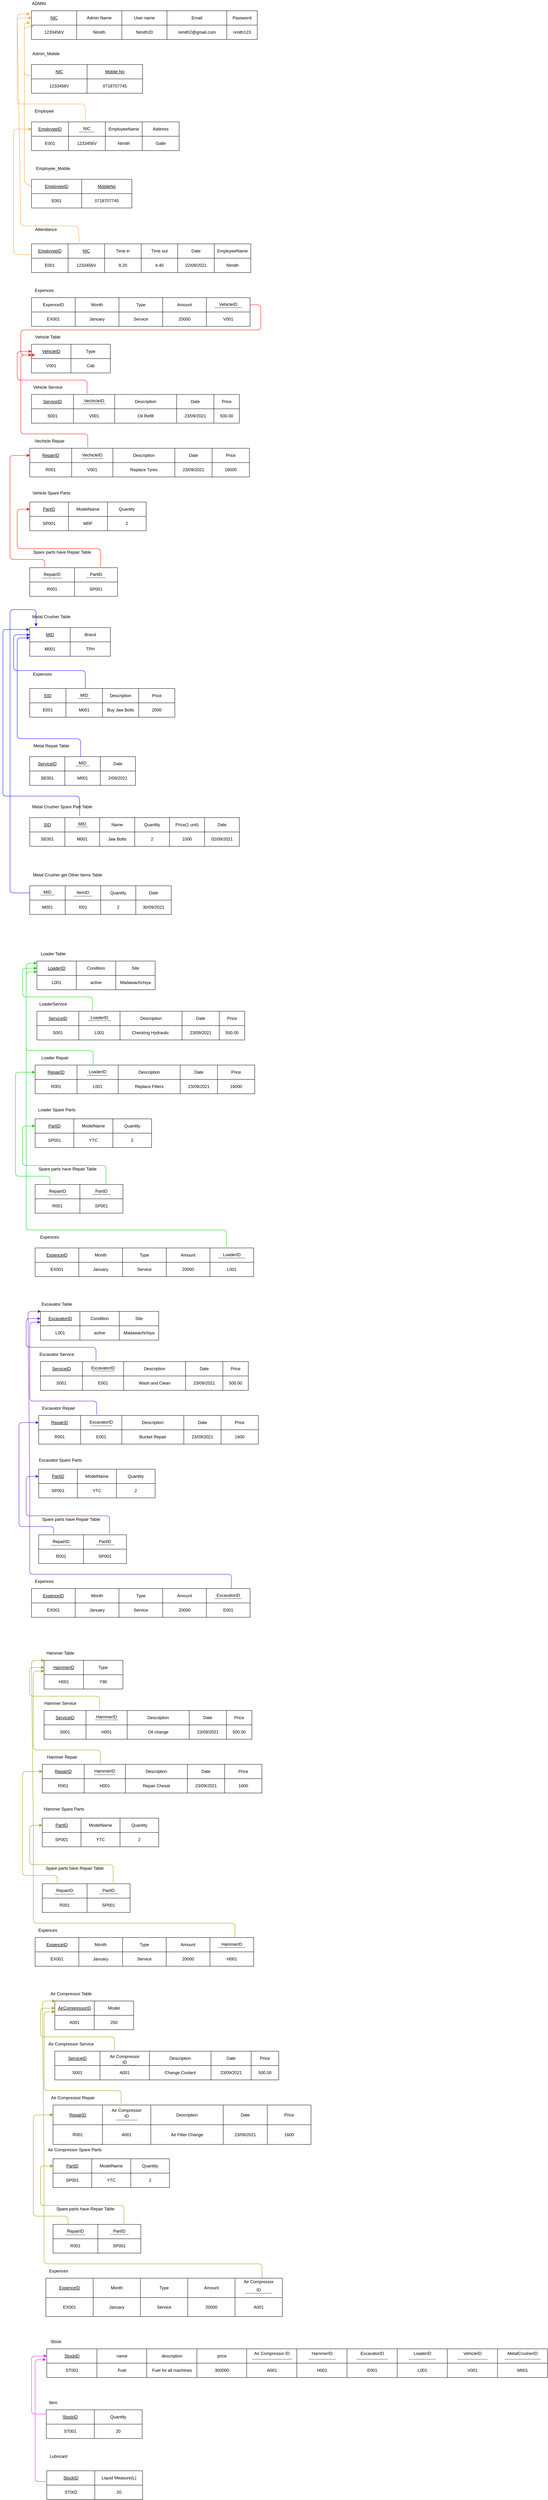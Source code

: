 <mxfile version="14.9.7" type="device"><diagram id="UWa1Ze6d_pN4m65IE3jQ" name="Page-1"><mxGraphModel dx="1220" dy="1860" grid="1" gridSize="10" guides="1" tooltips="1" connect="1" arrows="1" fold="1" page="1" pageScale="1" pageWidth="827" pageHeight="1169" math="0" shadow="0"><root><mxCell id="0"/><mxCell id="1" parent="0"/><mxCell id="Y8p7cNyxh3jmVwMr4Rds-8" value="Vehicle Table" style="text;html=1;align=center;verticalAlign=middle;resizable=0;points=[];autosize=1;strokeColor=none;" vertex="1" parent="1"><mxGeometry x="100" y="140" width="90" height="20" as="geometry"/></mxCell><mxCell id="Y8p7cNyxh3jmVwMr4Rds-35" value="" style="shape=table;startSize=0;container=1;collapsible=0;childLayout=tableLayout;" vertex="1" parent="1"><mxGeometry x="100" y="170" width="220" height="80" as="geometry"/></mxCell><mxCell id="Y8p7cNyxh3jmVwMr4Rds-36" value="" style="shape=partialRectangle;collapsible=0;dropTarget=0;pointerEvents=0;fillColor=none;top=0;left=0;bottom=0;right=0;points=[[0,0.5],[1,0.5]];portConstraint=eastwest;" vertex="1" parent="Y8p7cNyxh3jmVwMr4Rds-35"><mxGeometry width="220" height="40" as="geometry"/></mxCell><mxCell id="Y8p7cNyxh3jmVwMr4Rds-37" value="&lt;u&gt;VehicleID&lt;/u&gt;" style="shape=partialRectangle;html=1;whiteSpace=wrap;connectable=0;overflow=hidden;fillColor=none;top=0;left=0;bottom=0;right=0;pointerEvents=1;" vertex="1" parent="Y8p7cNyxh3jmVwMr4Rds-36"><mxGeometry width="110" height="40" as="geometry"/></mxCell><mxCell id="Y8p7cNyxh3jmVwMr4Rds-38" value="Type" style="shape=partialRectangle;html=1;whiteSpace=wrap;connectable=0;overflow=hidden;fillColor=none;top=0;left=0;bottom=0;right=0;pointerEvents=1;" vertex="1" parent="Y8p7cNyxh3jmVwMr4Rds-36"><mxGeometry x="110" width="110" height="40" as="geometry"/></mxCell><mxCell id="Y8p7cNyxh3jmVwMr4Rds-39" value="" style="shape=partialRectangle;collapsible=0;dropTarget=0;pointerEvents=0;fillColor=none;top=0;left=0;bottom=0;right=0;points=[[0,0.5],[1,0.5]];portConstraint=eastwest;" vertex="1" parent="Y8p7cNyxh3jmVwMr4Rds-35"><mxGeometry y="40" width="220" height="40" as="geometry"/></mxCell><mxCell id="Y8p7cNyxh3jmVwMr4Rds-40" value="V001" style="shape=partialRectangle;html=1;whiteSpace=wrap;connectable=0;overflow=hidden;fillColor=none;top=0;left=0;bottom=0;right=0;pointerEvents=1;" vertex="1" parent="Y8p7cNyxh3jmVwMr4Rds-39"><mxGeometry width="110" height="40" as="geometry"/></mxCell><mxCell id="Y8p7cNyxh3jmVwMr4Rds-41" value="Cab" style="shape=partialRectangle;html=1;whiteSpace=wrap;connectable=0;overflow=hidden;fillColor=none;top=0;left=0;bottom=0;right=0;pointerEvents=1;" vertex="1" parent="Y8p7cNyxh3jmVwMr4Rds-39"><mxGeometry x="110" width="110" height="40" as="geometry"/></mxCell><mxCell id="Y8p7cNyxh3jmVwMr4Rds-42" value="Vehicle Service" style="text;html=1;align=center;verticalAlign=middle;resizable=0;points=[];autosize=1;strokeColor=none;" vertex="1" parent="1"><mxGeometry x="95" y="280" width="100" height="20" as="geometry"/></mxCell><mxCell id="Y8p7cNyxh3jmVwMr4Rds-43" value="" style="shape=table;startSize=0;container=1;collapsible=0;childLayout=tableLayout;" vertex="1" parent="1"><mxGeometry x="100" y="310" width="580" height="80" as="geometry"/></mxCell><mxCell id="Y8p7cNyxh3jmVwMr4Rds-44" value="" style="shape=partialRectangle;collapsible=0;dropTarget=0;pointerEvents=0;fillColor=none;top=0;left=0;bottom=0;right=0;points=[[0,0.5],[1,0.5]];portConstraint=eastwest;" vertex="1" parent="Y8p7cNyxh3jmVwMr4Rds-43"><mxGeometry width="580" height="40" as="geometry"/></mxCell><mxCell id="Y8p7cNyxh3jmVwMr4Rds-45" value="&lt;u&gt;ServiceID&lt;/u&gt;" style="shape=partialRectangle;html=1;whiteSpace=wrap;connectable=0;overflow=hidden;fillColor=none;top=0;left=0;bottom=0;right=0;pointerEvents=1;" vertex="1" parent="Y8p7cNyxh3jmVwMr4Rds-44"><mxGeometry width="117" height="40" as="geometry"/></mxCell><mxCell id="Y8p7cNyxh3jmVwMr4Rds-46" value="&lt;p style=&quot;line-height: 60%&quot;&gt;VechicleID&lt;br&gt;----------------&lt;br&gt;&lt;/p&gt;" style="shape=partialRectangle;html=1;connectable=0;overflow=hidden;fillColor=none;top=0;left=0;bottom=0;right=0;pointerEvents=1;whiteSpace=wrap;" vertex="1" parent="Y8p7cNyxh3jmVwMr4Rds-44"><mxGeometry x="117" width="115" height="40" as="geometry"/></mxCell><mxCell id="Y8p7cNyxh3jmVwMr4Rds-47" value="Description" style="shape=partialRectangle;html=1;whiteSpace=wrap;connectable=0;overflow=hidden;fillColor=none;top=0;left=0;bottom=0;right=0;pointerEvents=1;" vertex="1" parent="Y8p7cNyxh3jmVwMr4Rds-44"><mxGeometry x="232" width="173" height="40" as="geometry"/></mxCell><mxCell id="Y8p7cNyxh3jmVwMr4Rds-48" value="Date" style="shape=partialRectangle;html=1;whiteSpace=wrap;connectable=0;overflow=hidden;fillColor=none;top=0;left=0;bottom=0;right=0;pointerEvents=1;" vertex="1" parent="Y8p7cNyxh3jmVwMr4Rds-44"><mxGeometry x="405" width="104" height="40" as="geometry"/></mxCell><mxCell id="Y8p7cNyxh3jmVwMr4Rds-133" value="Price" style="shape=partialRectangle;html=1;whiteSpace=wrap;connectable=0;overflow=hidden;fillColor=none;top=0;left=0;bottom=0;right=0;pointerEvents=1;" vertex="1" parent="Y8p7cNyxh3jmVwMr4Rds-44"><mxGeometry x="509" width="71" height="40" as="geometry"/></mxCell><mxCell id="Y8p7cNyxh3jmVwMr4Rds-49" value="" style="shape=partialRectangle;collapsible=0;dropTarget=0;pointerEvents=0;fillColor=none;top=0;left=0;bottom=0;right=0;points=[[0,0.5],[1,0.5]];portConstraint=eastwest;" vertex="1" parent="Y8p7cNyxh3jmVwMr4Rds-43"><mxGeometry y="40" width="580" height="40" as="geometry"/></mxCell><mxCell id="Y8p7cNyxh3jmVwMr4Rds-50" value="S001" style="shape=partialRectangle;html=1;whiteSpace=wrap;connectable=0;overflow=hidden;fillColor=none;top=0;left=0;bottom=0;right=0;pointerEvents=1;" vertex="1" parent="Y8p7cNyxh3jmVwMr4Rds-49"><mxGeometry width="117" height="40" as="geometry"/></mxCell><mxCell id="Y8p7cNyxh3jmVwMr4Rds-51" value="V001" style="shape=partialRectangle;html=1;whiteSpace=wrap;connectable=0;overflow=hidden;fillColor=none;top=0;left=0;bottom=0;right=0;pointerEvents=1;" vertex="1" parent="Y8p7cNyxh3jmVwMr4Rds-49"><mxGeometry x="117" width="115" height="40" as="geometry"/></mxCell><mxCell id="Y8p7cNyxh3jmVwMr4Rds-52" value="Oil Refill" style="shape=partialRectangle;html=1;whiteSpace=wrap;connectable=0;overflow=hidden;fillColor=none;top=0;left=0;bottom=0;right=0;pointerEvents=1;" vertex="1" parent="Y8p7cNyxh3jmVwMr4Rds-49"><mxGeometry x="232" width="173" height="40" as="geometry"/></mxCell><mxCell id="Y8p7cNyxh3jmVwMr4Rds-53" value="23/09/2021" style="shape=partialRectangle;html=1;whiteSpace=wrap;connectable=0;overflow=hidden;fillColor=none;top=0;left=0;bottom=0;right=0;pointerEvents=1;" vertex="1" parent="Y8p7cNyxh3jmVwMr4Rds-49"><mxGeometry x="405" width="104" height="40" as="geometry"/></mxCell><mxCell id="Y8p7cNyxh3jmVwMr4Rds-134" value="500.00" style="shape=partialRectangle;html=1;whiteSpace=wrap;connectable=0;overflow=hidden;fillColor=none;top=0;left=0;bottom=0;right=0;pointerEvents=1;" vertex="1" parent="Y8p7cNyxh3jmVwMr4Rds-49"><mxGeometry x="509" width="71" height="40" as="geometry"/></mxCell><mxCell id="Y8p7cNyxh3jmVwMr4Rds-135" value="Vechicle Repair" style="text;html=1;align=center;verticalAlign=middle;resizable=0;points=[];autosize=1;strokeColor=none;" vertex="1" parent="1"><mxGeometry x="100" y="430" width="100" height="20" as="geometry"/></mxCell><mxCell id="Y8p7cNyxh3jmVwMr4Rds-136" value="" style="shape=table;startSize=0;container=1;collapsible=0;childLayout=tableLayout;" vertex="1" parent="1"><mxGeometry x="95" y="460" width="613" height="80" as="geometry"/></mxCell><mxCell id="Y8p7cNyxh3jmVwMr4Rds-137" value="" style="shape=partialRectangle;collapsible=0;dropTarget=0;pointerEvents=0;fillColor=none;top=0;left=0;bottom=0;right=0;points=[[0,0.5],[1,0.5]];portConstraint=eastwest;" vertex="1" parent="Y8p7cNyxh3jmVwMr4Rds-136"><mxGeometry width="613" height="40" as="geometry"/></mxCell><mxCell id="Y8p7cNyxh3jmVwMr4Rds-138" value="&lt;u&gt;RepairID&lt;/u&gt;" style="shape=partialRectangle;html=1;whiteSpace=wrap;connectable=0;overflow=hidden;fillColor=none;top=0;left=0;bottom=0;right=0;pointerEvents=1;" vertex="1" parent="Y8p7cNyxh3jmVwMr4Rds-137"><mxGeometry width="117" height="40" as="geometry"/></mxCell><mxCell id="Y8p7cNyxh3jmVwMr4Rds-139" value="&lt;p style=&quot;line-height: 80%&quot;&gt;VechicleID&lt;br&gt;---------------&lt;br&gt;&lt;/p&gt;" style="shape=partialRectangle;html=1;whiteSpace=wrap;connectable=0;overflow=hidden;fillColor=none;top=0;left=0;bottom=0;right=0;pointerEvents=1;" vertex="1" parent="Y8p7cNyxh3jmVwMr4Rds-137"><mxGeometry x="117" width="115" height="40" as="geometry"/></mxCell><mxCell id="Y8p7cNyxh3jmVwMr4Rds-140" value="Description" style="shape=partialRectangle;html=1;whiteSpace=wrap;connectable=0;overflow=hidden;fillColor=none;top=0;left=0;bottom=0;right=0;pointerEvents=1;" vertex="1" parent="Y8p7cNyxh3jmVwMr4Rds-137"><mxGeometry x="232" width="173" height="40" as="geometry"/></mxCell><mxCell id="Y8p7cNyxh3jmVwMr4Rds-141" value="Date" style="shape=partialRectangle;html=1;whiteSpace=wrap;connectable=0;overflow=hidden;fillColor=none;top=0;left=0;bottom=0;right=0;pointerEvents=1;" vertex="1" parent="Y8p7cNyxh3jmVwMr4Rds-137"><mxGeometry x="405" width="104" height="40" as="geometry"/></mxCell><mxCell id="Y8p7cNyxh3jmVwMr4Rds-157" value="Price" style="shape=partialRectangle;html=1;whiteSpace=wrap;connectable=0;overflow=hidden;fillColor=none;top=0;left=0;bottom=0;right=0;pointerEvents=1;" vertex="1" parent="Y8p7cNyxh3jmVwMr4Rds-137"><mxGeometry x="509" width="104" height="40" as="geometry"/></mxCell><mxCell id="Y8p7cNyxh3jmVwMr4Rds-143" value="" style="shape=partialRectangle;collapsible=0;dropTarget=0;pointerEvents=0;fillColor=none;top=0;left=0;bottom=0;right=0;points=[[0,0.5],[1,0.5]];portConstraint=eastwest;" vertex="1" parent="Y8p7cNyxh3jmVwMr4Rds-136"><mxGeometry y="40" width="613" height="40" as="geometry"/></mxCell><mxCell id="Y8p7cNyxh3jmVwMr4Rds-144" value="R001" style="shape=partialRectangle;html=1;whiteSpace=wrap;connectable=0;overflow=hidden;fillColor=none;top=0;left=0;bottom=0;right=0;pointerEvents=1;" vertex="1" parent="Y8p7cNyxh3jmVwMr4Rds-143"><mxGeometry width="117" height="40" as="geometry"/></mxCell><mxCell id="Y8p7cNyxh3jmVwMr4Rds-145" value="V001" style="shape=partialRectangle;html=1;whiteSpace=wrap;connectable=0;overflow=hidden;fillColor=none;top=0;left=0;bottom=0;right=0;pointerEvents=1;" vertex="1" parent="Y8p7cNyxh3jmVwMr4Rds-143"><mxGeometry x="117" width="115" height="40" as="geometry"/></mxCell><mxCell id="Y8p7cNyxh3jmVwMr4Rds-146" value="Replace Tyres" style="shape=partialRectangle;html=1;whiteSpace=wrap;connectable=0;overflow=hidden;fillColor=none;top=0;left=0;bottom=0;right=0;pointerEvents=1;" vertex="1" parent="Y8p7cNyxh3jmVwMr4Rds-143"><mxGeometry x="232" width="173" height="40" as="geometry"/></mxCell><mxCell id="Y8p7cNyxh3jmVwMr4Rds-147" value="23/09/2021" style="shape=partialRectangle;html=1;whiteSpace=wrap;connectable=0;overflow=hidden;fillColor=none;top=0;left=0;bottom=0;right=0;pointerEvents=1;" vertex="1" parent="Y8p7cNyxh3jmVwMr4Rds-143"><mxGeometry x="405" width="104" height="40" as="geometry"/></mxCell><mxCell id="Y8p7cNyxh3jmVwMr4Rds-158" value="16000" style="shape=partialRectangle;html=1;whiteSpace=wrap;connectable=0;overflow=hidden;fillColor=none;top=0;left=0;bottom=0;right=0;pointerEvents=1;" vertex="1" parent="Y8p7cNyxh3jmVwMr4Rds-143"><mxGeometry x="509" width="104" height="40" as="geometry"/></mxCell><mxCell id="Y8p7cNyxh3jmVwMr4Rds-159" value="Vehicle Spare Parts" style="text;html=1;align=center;verticalAlign=middle;resizable=0;points=[];autosize=1;strokeColor=none;" vertex="1" parent="1"><mxGeometry x="95" y="575" width="120" height="20" as="geometry"/></mxCell><mxCell id="Y8p7cNyxh3jmVwMr4Rds-160" value="" style="shape=table;startSize=0;container=1;collapsible=0;childLayout=tableLayout;" vertex="1" parent="1"><mxGeometry x="95" y="610" width="325" height="80" as="geometry"/></mxCell><mxCell id="Y8p7cNyxh3jmVwMr4Rds-161" value="" style="shape=partialRectangle;collapsible=0;dropTarget=0;pointerEvents=0;fillColor=none;top=0;left=0;bottom=0;right=0;points=[[0,0.5],[1,0.5]];portConstraint=eastwest;" vertex="1" parent="Y8p7cNyxh3jmVwMr4Rds-160"><mxGeometry width="325" height="40" as="geometry"/></mxCell><mxCell id="Y8p7cNyxh3jmVwMr4Rds-162" value="&lt;u&gt;PartID&lt;/u&gt;" style="shape=partialRectangle;html=1;whiteSpace=wrap;connectable=0;overflow=hidden;fillColor=none;top=0;left=0;bottom=0;right=0;pointerEvents=1;" vertex="1" parent="Y8p7cNyxh3jmVwMr4Rds-161"><mxGeometry width="108" height="40" as="geometry"/></mxCell><mxCell id="Y8p7cNyxh3jmVwMr4Rds-163" value="ModelName" style="shape=partialRectangle;html=1;whiteSpace=wrap;connectable=0;overflow=hidden;fillColor=none;top=0;left=0;bottom=0;right=0;pointerEvents=1;" vertex="1" parent="Y8p7cNyxh3jmVwMr4Rds-161"><mxGeometry x="108" width="109" height="40" as="geometry"/></mxCell><mxCell id="Y8p7cNyxh3jmVwMr4Rds-164" value="Quantity" style="shape=partialRectangle;html=1;whiteSpace=wrap;connectable=0;overflow=hidden;fillColor=none;top=0;left=0;bottom=0;right=0;pointerEvents=1;" vertex="1" parent="Y8p7cNyxh3jmVwMr4Rds-161"><mxGeometry x="217" width="108" height="40" as="geometry"/></mxCell><mxCell id="Y8p7cNyxh3jmVwMr4Rds-165" value="" style="shape=partialRectangle;collapsible=0;dropTarget=0;pointerEvents=0;fillColor=none;top=0;left=0;bottom=0;right=0;points=[[0,0.5],[1,0.5]];portConstraint=eastwest;" vertex="1" parent="Y8p7cNyxh3jmVwMr4Rds-160"><mxGeometry y="40" width="325" height="40" as="geometry"/></mxCell><mxCell id="Y8p7cNyxh3jmVwMr4Rds-166" value="SP001" style="shape=partialRectangle;html=1;whiteSpace=wrap;connectable=0;overflow=hidden;fillColor=none;top=0;left=0;bottom=0;right=0;pointerEvents=1;" vertex="1" parent="Y8p7cNyxh3jmVwMr4Rds-165"><mxGeometry width="108" height="40" as="geometry"/></mxCell><mxCell id="Y8p7cNyxh3jmVwMr4Rds-167" value="MRF" style="shape=partialRectangle;html=1;whiteSpace=wrap;connectable=0;overflow=hidden;fillColor=none;top=0;left=0;bottom=0;right=0;pointerEvents=1;" vertex="1" parent="Y8p7cNyxh3jmVwMr4Rds-165"><mxGeometry x="108" width="109" height="40" as="geometry"/></mxCell><mxCell id="Y8p7cNyxh3jmVwMr4Rds-168" value="2" style="shape=partialRectangle;html=1;whiteSpace=wrap;connectable=0;overflow=hidden;fillColor=none;top=0;left=0;bottom=0;right=0;pointerEvents=1;" vertex="1" parent="Y8p7cNyxh3jmVwMr4Rds-165"><mxGeometry x="217" width="108" height="40" as="geometry"/></mxCell><mxCell id="Y8p7cNyxh3jmVwMr4Rds-169" value="Spare parts have Repair Table" style="text;html=1;align=center;verticalAlign=middle;resizable=0;points=[];autosize=1;strokeColor=none;" vertex="1" parent="1"><mxGeometry x="95" y="740" width="180" height="20" as="geometry"/></mxCell><mxCell id="Y8p7cNyxh3jmVwMr4Rds-174" value="" style="shape=table;startSize=0;container=1;collapsible=0;childLayout=tableLayout;" vertex="1" parent="1"><mxGeometry x="95" y="793" width="245" height="80" as="geometry"/></mxCell><mxCell id="Y8p7cNyxh3jmVwMr4Rds-175" value="" style="shape=partialRectangle;collapsible=0;dropTarget=0;pointerEvents=0;fillColor=none;top=0;left=0;bottom=0;right=0;points=[[0,0.5],[1,0.5]];portConstraint=eastwest;" vertex="1" parent="Y8p7cNyxh3jmVwMr4Rds-174"><mxGeometry width="245" height="40" as="geometry"/></mxCell><mxCell id="Y8p7cNyxh3jmVwMr4Rds-176" value="&lt;p style=&quot;line-height: 80%&quot;&gt;RepairID&lt;br&gt;--------------&lt;br&gt;&lt;/p&gt;" style="shape=partialRectangle;html=1;whiteSpace=wrap;connectable=0;overflow=hidden;fillColor=none;top=0;left=0;bottom=0;right=0;pointerEvents=1;dashed=1;" vertex="1" parent="Y8p7cNyxh3jmVwMr4Rds-175"><mxGeometry width="125" height="40" as="geometry"/></mxCell><mxCell id="Y8p7cNyxh3jmVwMr4Rds-177" value="&lt;p style=&quot;line-height: 70%&quot;&gt;PartID&lt;br&gt;-------------&lt;br&gt;&lt;/p&gt;" style="shape=partialRectangle;html=1;whiteSpace=wrap;connectable=0;overflow=hidden;fillColor=none;top=0;left=0;bottom=0;right=0;pointerEvents=1;" vertex="1" parent="Y8p7cNyxh3jmVwMr4Rds-175"><mxGeometry x="125" width="120" height="40" as="geometry"/></mxCell><mxCell id="Y8p7cNyxh3jmVwMr4Rds-178" value="" style="shape=partialRectangle;collapsible=0;dropTarget=0;pointerEvents=0;fillColor=none;top=0;left=0;bottom=0;right=0;points=[[0,0.5],[1,0.5]];portConstraint=eastwest;" vertex="1" parent="Y8p7cNyxh3jmVwMr4Rds-174"><mxGeometry y="40" width="245" height="40" as="geometry"/></mxCell><mxCell id="Y8p7cNyxh3jmVwMr4Rds-179" value="R001" style="shape=partialRectangle;html=1;whiteSpace=wrap;connectable=0;overflow=hidden;fillColor=none;top=0;left=0;bottom=0;right=0;pointerEvents=1;" vertex="1" parent="Y8p7cNyxh3jmVwMr4Rds-178"><mxGeometry width="125" height="40" as="geometry"/></mxCell><mxCell id="Y8p7cNyxh3jmVwMr4Rds-180" value="SP001" style="shape=partialRectangle;html=1;whiteSpace=wrap;connectable=0;overflow=hidden;fillColor=none;top=0;left=0;bottom=0;right=0;pointerEvents=1;" vertex="1" parent="Y8p7cNyxh3jmVwMr4Rds-178"><mxGeometry x="125" width="120" height="40" as="geometry"/></mxCell><mxCell id="Y8p7cNyxh3jmVwMr4Rds-183" value="" style="endArrow=classic;html=1;entryX=0;entryY=0.5;entryDx=0;entryDy=0;exitX=0.267;exitY=-0.055;exitDx=0;exitDy=0;exitPerimeter=0;fillColor=#ffff88;strokeColor=#FF0000;" edge="1" parent="1" source="Y8p7cNyxh3jmVwMr4Rds-44" target="Y8p7cNyxh3jmVwMr4Rds-36"><mxGeometry width="50" height="50" relative="1" as="geometry"><mxPoint x="10" y="370" as="sourcePoint"/><mxPoint x="60" y="320" as="targetPoint"/><Array as="points"><mxPoint x="255" y="270"/><mxPoint x="60" y="270"/><mxPoint x="60" y="190"/></Array></mxGeometry></mxCell><mxCell id="Y8p7cNyxh3jmVwMr4Rds-185" value="" style="endArrow=classic;html=1;exitX=0.264;exitY=-0.065;exitDx=0;exitDy=0;exitPerimeter=0;fillColor=#ffff88;strokeColor=#FF0000;" edge="1" parent="1" source="Y8p7cNyxh3jmVwMr4Rds-137"><mxGeometry width="50" height="50" relative="1" as="geometry"><mxPoint x="264.86" y="317.8" as="sourcePoint"/><mxPoint x="100" y="200" as="targetPoint"/><Array as="points"><mxPoint x="257" y="420"/><mxPoint x="70" y="420"/><mxPoint x="70" y="280"/><mxPoint x="70" y="200"/></Array></mxGeometry></mxCell><mxCell id="Y8p7cNyxh3jmVwMr4Rds-186" value="" style="endArrow=classic;html=1;strokeColor=#FF0000;entryX=0;entryY=0.5;entryDx=0;entryDy=0;exitX=0.17;exitY=-0.045;exitDx=0;exitDy=0;exitPerimeter=0;" edge="1" parent="1" source="Y8p7cNyxh3jmVwMr4Rds-175" target="Y8p7cNyxh3jmVwMr4Rds-137"><mxGeometry width="50" height="50" relative="1" as="geometry"><mxPoint x="10" y="610" as="sourcePoint"/><mxPoint x="60" y="560" as="targetPoint"/><Array as="points"><mxPoint x="137" y="770"/><mxPoint x="40" y="770"/><mxPoint x="40" y="480"/></Array></mxGeometry></mxCell><mxCell id="Y8p7cNyxh3jmVwMr4Rds-187" value="" style="endArrow=classic;html=1;strokeColor=#FF0000;entryX=0;entryY=0.5;entryDx=0;entryDy=0;exitX=0.807;exitY=-0.05;exitDx=0;exitDy=0;exitPerimeter=0;" edge="1" parent="1" source="Y8p7cNyxh3jmVwMr4Rds-175" target="Y8p7cNyxh3jmVwMr4Rds-161"><mxGeometry width="50" height="50" relative="1" as="geometry"><mxPoint x="-20" y="750" as="sourcePoint"/><mxPoint x="30" y="700" as="targetPoint"/><Array as="points"><mxPoint x="293" y="740"/><mxPoint x="60" y="740"/><mxPoint x="60" y="630"/></Array></mxGeometry></mxCell><mxCell id="Y8p7cNyxh3jmVwMr4Rds-188" value="Metal Crusher Table" style="text;html=1;align=center;verticalAlign=middle;resizable=0;points=[];autosize=1;strokeColor=none;" vertex="1" parent="1"><mxGeometry x="95" y="920" width="120" height="20" as="geometry"/></mxCell><mxCell id="Y8p7cNyxh3jmVwMr4Rds-189" value="" style="shape=table;startSize=0;container=1;collapsible=0;childLayout=tableLayout;" vertex="1" parent="1"><mxGeometry x="95" y="960" width="225" height="80" as="geometry"/></mxCell><mxCell id="Y8p7cNyxh3jmVwMr4Rds-190" value="" style="shape=partialRectangle;collapsible=0;dropTarget=0;pointerEvents=0;fillColor=none;top=0;left=0;bottom=0;right=0;points=[[0,0.5],[1,0.5]];portConstraint=eastwest;" vertex="1" parent="Y8p7cNyxh3jmVwMr4Rds-189"><mxGeometry width="225" height="40" as="geometry"/></mxCell><mxCell id="Y8p7cNyxh3jmVwMr4Rds-191" value="&lt;u&gt;MID&lt;/u&gt;" style="shape=partialRectangle;html=1;whiteSpace=wrap;connectable=0;overflow=hidden;fillColor=none;top=0;left=0;bottom=0;right=0;pointerEvents=1;" vertex="1" parent="Y8p7cNyxh3jmVwMr4Rds-190"><mxGeometry width="113" height="40" as="geometry"/></mxCell><mxCell id="Y8p7cNyxh3jmVwMr4Rds-192" value="Brand" style="shape=partialRectangle;html=1;whiteSpace=wrap;connectable=0;overflow=hidden;fillColor=none;top=0;left=0;bottom=0;right=0;pointerEvents=1;" vertex="1" parent="Y8p7cNyxh3jmVwMr4Rds-190"><mxGeometry x="113" width="112" height="40" as="geometry"/></mxCell><mxCell id="Y8p7cNyxh3jmVwMr4Rds-193" value="" style="shape=partialRectangle;collapsible=0;dropTarget=0;pointerEvents=0;fillColor=none;top=0;left=0;bottom=0;right=0;points=[[0,0.5],[1,0.5]];portConstraint=eastwest;" vertex="1" parent="Y8p7cNyxh3jmVwMr4Rds-189"><mxGeometry y="40" width="225" height="40" as="geometry"/></mxCell><mxCell id="Y8p7cNyxh3jmVwMr4Rds-194" value="M001" style="shape=partialRectangle;html=1;whiteSpace=wrap;connectable=0;overflow=hidden;fillColor=none;top=0;left=0;bottom=0;right=0;pointerEvents=1;" vertex="1" parent="Y8p7cNyxh3jmVwMr4Rds-193"><mxGeometry width="113" height="40" as="geometry"/></mxCell><mxCell id="Y8p7cNyxh3jmVwMr4Rds-195" value="TPH" style="shape=partialRectangle;html=1;whiteSpace=wrap;connectable=0;overflow=hidden;fillColor=none;top=0;left=0;bottom=0;right=0;pointerEvents=1;" vertex="1" parent="Y8p7cNyxh3jmVwMr4Rds-193"><mxGeometry x="113" width="112" height="40" as="geometry"/></mxCell><mxCell id="Y8p7cNyxh3jmVwMr4Rds-196" value="Expenses" style="text;html=1;align=center;verticalAlign=middle;resizable=0;points=[];autosize=1;strokeColor=none;" vertex="1" parent="1"><mxGeometry x="95" y="1080" width="70" height="20" as="geometry"/></mxCell><mxCell id="Y8p7cNyxh3jmVwMr4Rds-197" value="" style="shape=table;startSize=0;container=1;collapsible=0;childLayout=tableLayout;" vertex="1" parent="1"><mxGeometry x="95" y="1130" width="405" height="80" as="geometry"/></mxCell><mxCell id="Y8p7cNyxh3jmVwMr4Rds-198" value="" style="shape=partialRectangle;collapsible=0;dropTarget=0;pointerEvents=0;fillColor=none;top=0;left=0;bottom=0;right=0;points=[[0,0.5],[1,0.5]];portConstraint=eastwest;" vertex="1" parent="Y8p7cNyxh3jmVwMr4Rds-197"><mxGeometry width="405" height="40" as="geometry"/></mxCell><mxCell id="Y8p7cNyxh3jmVwMr4Rds-199" value="&lt;u&gt;EID&lt;/u&gt;" style="shape=partialRectangle;html=1;whiteSpace=wrap;connectable=0;overflow=hidden;fillColor=none;top=0;left=0;bottom=0;right=0;pointerEvents=1;" vertex="1" parent="Y8p7cNyxh3jmVwMr4Rds-198"><mxGeometry width="101" height="40" as="geometry"/></mxCell><mxCell id="Y8p7cNyxh3jmVwMr4Rds-200" value="&lt;p style=&quot;line-height: 70%&quot;&gt;MID&lt;br&gt;---------&lt;br&gt;&lt;/p&gt;" style="shape=partialRectangle;html=1;whiteSpace=wrap;connectable=0;overflow=hidden;fillColor=none;top=0;left=0;bottom=0;right=0;pointerEvents=1;" vertex="1" parent="Y8p7cNyxh3jmVwMr4Rds-198"><mxGeometry x="101" width="102" height="40" as="geometry"/></mxCell><mxCell id="Y8p7cNyxh3jmVwMr4Rds-201" value="Description" style="shape=partialRectangle;html=1;whiteSpace=wrap;connectable=0;overflow=hidden;fillColor=none;top=0;left=0;bottom=0;right=0;pointerEvents=1;" vertex="1" parent="Y8p7cNyxh3jmVwMr4Rds-198"><mxGeometry x="203" width="101" height="40" as="geometry"/></mxCell><mxCell id="Y8p7cNyxh3jmVwMr4Rds-202" value="Price" style="shape=partialRectangle;html=1;whiteSpace=wrap;connectable=0;overflow=hidden;fillColor=none;top=0;left=0;bottom=0;right=0;pointerEvents=1;" vertex="1" parent="Y8p7cNyxh3jmVwMr4Rds-198"><mxGeometry x="304" width="101" height="40" as="geometry"/></mxCell><mxCell id="Y8p7cNyxh3jmVwMr4Rds-203" value="" style="shape=partialRectangle;collapsible=0;dropTarget=0;pointerEvents=0;fillColor=none;top=0;left=0;bottom=0;right=0;points=[[0,0.5],[1,0.5]];portConstraint=eastwest;" vertex="1" parent="Y8p7cNyxh3jmVwMr4Rds-197"><mxGeometry y="40" width="405" height="40" as="geometry"/></mxCell><mxCell id="Y8p7cNyxh3jmVwMr4Rds-204" value="E001" style="shape=partialRectangle;html=1;whiteSpace=wrap;connectable=0;overflow=hidden;fillColor=none;top=0;left=0;bottom=0;right=0;pointerEvents=1;" vertex="1" parent="Y8p7cNyxh3jmVwMr4Rds-203"><mxGeometry width="101" height="40" as="geometry"/></mxCell><mxCell id="Y8p7cNyxh3jmVwMr4Rds-205" value="M001" style="shape=partialRectangle;html=1;whiteSpace=wrap;connectable=0;overflow=hidden;fillColor=none;top=0;left=0;bottom=0;right=0;pointerEvents=1;" vertex="1" parent="Y8p7cNyxh3jmVwMr4Rds-203"><mxGeometry x="101" width="102" height="40" as="geometry"/></mxCell><mxCell id="Y8p7cNyxh3jmVwMr4Rds-206" value="Buy Jaw Bolts" style="shape=partialRectangle;html=1;whiteSpace=wrap;connectable=0;overflow=hidden;fillColor=none;top=0;left=0;bottom=0;right=0;pointerEvents=1;" vertex="1" parent="Y8p7cNyxh3jmVwMr4Rds-203"><mxGeometry x="203" width="101" height="40" as="geometry"/></mxCell><mxCell id="Y8p7cNyxh3jmVwMr4Rds-207" value="2000" style="shape=partialRectangle;html=1;whiteSpace=wrap;connectable=0;overflow=hidden;fillColor=none;top=0;left=0;bottom=0;right=0;pointerEvents=1;" vertex="1" parent="Y8p7cNyxh3jmVwMr4Rds-203"><mxGeometry x="304" width="101" height="40" as="geometry"/></mxCell><mxCell id="Y8p7cNyxh3jmVwMr4Rds-208" value="Metal Repair Table" style="text;html=1;align=center;verticalAlign=middle;resizable=0;points=[];autosize=1;strokeColor=none;" vertex="1" parent="1"><mxGeometry x="95" y="1280" width="120" height="20" as="geometry"/></mxCell><mxCell id="Y8p7cNyxh3jmVwMr4Rds-209" value="" style="shape=table;startSize=0;container=1;collapsible=0;childLayout=tableLayout;" vertex="1" parent="1"><mxGeometry x="95" y="1320" width="295" height="80" as="geometry"/></mxCell><mxCell id="Y8p7cNyxh3jmVwMr4Rds-210" value="" style="shape=partialRectangle;collapsible=0;dropTarget=0;pointerEvents=0;fillColor=none;top=0;left=0;bottom=0;right=0;points=[[0,0.5],[1,0.5]];portConstraint=eastwest;" vertex="1" parent="Y8p7cNyxh3jmVwMr4Rds-209"><mxGeometry width="295" height="40" as="geometry"/></mxCell><mxCell id="Y8p7cNyxh3jmVwMr4Rds-211" value="&lt;u&gt;ServiceID&lt;/u&gt;" style="shape=partialRectangle;html=1;whiteSpace=wrap;connectable=0;overflow=hidden;fillColor=none;top=0;left=0;bottom=0;right=0;pointerEvents=1;" vertex="1" parent="Y8p7cNyxh3jmVwMr4Rds-210"><mxGeometry width="98" height="40" as="geometry"/></mxCell><mxCell id="Y8p7cNyxh3jmVwMr4Rds-212" value="&lt;p style=&quot;line-height: 60%&quot;&gt;MID&lt;br&gt;----------&lt;br&gt;&lt;/p&gt;" style="shape=partialRectangle;html=1;whiteSpace=wrap;connectable=0;overflow=hidden;fillColor=none;top=0;left=0;bottom=0;right=0;pointerEvents=1;" vertex="1" parent="Y8p7cNyxh3jmVwMr4Rds-210"><mxGeometry x="98" width="99" height="40" as="geometry"/></mxCell><mxCell id="Y8p7cNyxh3jmVwMr4Rds-213" value="Date" style="shape=partialRectangle;html=1;whiteSpace=wrap;connectable=0;overflow=hidden;fillColor=none;top=0;left=0;bottom=0;right=0;pointerEvents=1;" vertex="1" parent="Y8p7cNyxh3jmVwMr4Rds-210"><mxGeometry x="197" width="98" height="40" as="geometry"/></mxCell><mxCell id="Y8p7cNyxh3jmVwMr4Rds-214" value="" style="shape=partialRectangle;collapsible=0;dropTarget=0;pointerEvents=0;fillColor=none;top=0;left=0;bottom=0;right=0;points=[[0,0.5],[1,0.5]];portConstraint=eastwest;" vertex="1" parent="Y8p7cNyxh3jmVwMr4Rds-209"><mxGeometry y="40" width="295" height="40" as="geometry"/></mxCell><mxCell id="Y8p7cNyxh3jmVwMr4Rds-215" value="SE001" style="shape=partialRectangle;html=1;whiteSpace=wrap;connectable=0;overflow=hidden;fillColor=none;top=0;left=0;bottom=0;right=0;pointerEvents=1;" vertex="1" parent="Y8p7cNyxh3jmVwMr4Rds-214"><mxGeometry width="98" height="40" as="geometry"/></mxCell><mxCell id="Y8p7cNyxh3jmVwMr4Rds-216" value="M001" style="shape=partialRectangle;html=1;whiteSpace=wrap;connectable=0;overflow=hidden;fillColor=none;top=0;left=0;bottom=0;right=0;pointerEvents=1;" vertex="1" parent="Y8p7cNyxh3jmVwMr4Rds-214"><mxGeometry x="98" width="99" height="40" as="geometry"/></mxCell><mxCell id="Y8p7cNyxh3jmVwMr4Rds-217" value="2/09/2021" style="shape=partialRectangle;html=1;whiteSpace=wrap;connectable=0;overflow=hidden;fillColor=none;top=0;left=0;bottom=0;right=0;pointerEvents=1;" vertex="1" parent="Y8p7cNyxh3jmVwMr4Rds-214"><mxGeometry x="197" width="98" height="40" as="geometry"/></mxCell><mxCell id="Y8p7cNyxh3jmVwMr4Rds-218" value="Metal Crusher Spare Part Table" style="text;html=1;align=center;verticalAlign=middle;resizable=0;points=[];autosize=1;strokeColor=none;" vertex="1" parent="1"><mxGeometry x="95" y="1450" width="180" height="20" as="geometry"/></mxCell><mxCell id="Y8p7cNyxh3jmVwMr4Rds-219" value="" style="shape=table;startSize=0;container=1;collapsible=0;childLayout=tableLayout;" vertex="1" parent="1"><mxGeometry x="95" y="1490" width="585" height="80" as="geometry"/></mxCell><mxCell id="Y8p7cNyxh3jmVwMr4Rds-220" value="" style="shape=partialRectangle;collapsible=0;dropTarget=0;pointerEvents=0;fillColor=none;top=0;left=0;bottom=0;right=0;points=[[0,0.5],[1,0.5]];portConstraint=eastwest;" vertex="1" parent="Y8p7cNyxh3jmVwMr4Rds-219"><mxGeometry width="585" height="40" as="geometry"/></mxCell><mxCell id="Y8p7cNyxh3jmVwMr4Rds-221" value="&lt;u&gt;SID&lt;/u&gt;" style="shape=partialRectangle;html=1;whiteSpace=wrap;connectable=0;overflow=hidden;fillColor=none;top=0;left=0;bottom=0;right=0;pointerEvents=1;" vertex="1" parent="Y8p7cNyxh3jmVwMr4Rds-220"><mxGeometry width="98" height="40" as="geometry"/></mxCell><mxCell id="Y8p7cNyxh3jmVwMr4Rds-222" value="&lt;p style=&quot;line-height: 60%&quot;&gt;MID&lt;br&gt;--------&lt;br&gt;&lt;/p&gt;" style="shape=partialRectangle;html=1;whiteSpace=wrap;connectable=0;overflow=hidden;fillColor=none;top=0;left=0;bottom=0;right=0;pointerEvents=1;" vertex="1" parent="Y8p7cNyxh3jmVwMr4Rds-220"><mxGeometry x="98" width="97" height="40" as="geometry"/></mxCell><mxCell id="Y8p7cNyxh3jmVwMr4Rds-223" value="Name" style="shape=partialRectangle;html=1;whiteSpace=wrap;connectable=0;overflow=hidden;fillColor=none;top=0;left=0;bottom=0;right=0;pointerEvents=1;" vertex="1" parent="Y8p7cNyxh3jmVwMr4Rds-220"><mxGeometry x="195" width="98" height="40" as="geometry"/></mxCell><mxCell id="Y8p7cNyxh3jmVwMr4Rds-224" value="Quantity" style="shape=partialRectangle;html=1;whiteSpace=wrap;connectable=0;overflow=hidden;fillColor=none;top=0;left=0;bottom=0;right=0;pointerEvents=1;" vertex="1" parent="Y8p7cNyxh3jmVwMr4Rds-220"><mxGeometry x="293" width="97" height="40" as="geometry"/></mxCell><mxCell id="Y8p7cNyxh3jmVwMr4Rds-225" value="Price(1 unit)" style="shape=partialRectangle;html=1;whiteSpace=wrap;connectable=0;overflow=hidden;fillColor=none;top=0;left=0;bottom=0;right=0;pointerEvents=1;" vertex="1" parent="Y8p7cNyxh3jmVwMr4Rds-220"><mxGeometry x="390" width="98" height="40" as="geometry"/></mxCell><mxCell id="Y8p7cNyxh3jmVwMr4Rds-226" value="Date" style="shape=partialRectangle;html=1;whiteSpace=wrap;connectable=0;overflow=hidden;fillColor=none;top=0;left=0;bottom=0;right=0;pointerEvents=1;" vertex="1" parent="Y8p7cNyxh3jmVwMr4Rds-220"><mxGeometry x="488" width="97" height="40" as="geometry"/></mxCell><mxCell id="Y8p7cNyxh3jmVwMr4Rds-227" value="" style="shape=partialRectangle;collapsible=0;dropTarget=0;pointerEvents=0;fillColor=none;top=0;left=0;bottom=0;right=0;points=[[0,0.5],[1,0.5]];portConstraint=eastwest;" vertex="1" parent="Y8p7cNyxh3jmVwMr4Rds-219"><mxGeometry y="40" width="585" height="40" as="geometry"/></mxCell><mxCell id="Y8p7cNyxh3jmVwMr4Rds-228" value="SE001" style="shape=partialRectangle;html=1;whiteSpace=wrap;connectable=0;overflow=hidden;fillColor=none;top=0;left=0;bottom=0;right=0;pointerEvents=1;" vertex="1" parent="Y8p7cNyxh3jmVwMr4Rds-227"><mxGeometry width="98" height="40" as="geometry"/></mxCell><mxCell id="Y8p7cNyxh3jmVwMr4Rds-229" value="M001" style="shape=partialRectangle;html=1;whiteSpace=wrap;connectable=0;overflow=hidden;fillColor=none;top=0;left=0;bottom=0;right=0;pointerEvents=1;" vertex="1" parent="Y8p7cNyxh3jmVwMr4Rds-227"><mxGeometry x="98" width="97" height="40" as="geometry"/></mxCell><mxCell id="Y8p7cNyxh3jmVwMr4Rds-230" value="Jaw Bolts" style="shape=partialRectangle;html=1;whiteSpace=wrap;connectable=0;overflow=hidden;fillColor=none;top=0;left=0;bottom=0;right=0;pointerEvents=1;" vertex="1" parent="Y8p7cNyxh3jmVwMr4Rds-227"><mxGeometry x="195" width="98" height="40" as="geometry"/></mxCell><mxCell id="Y8p7cNyxh3jmVwMr4Rds-231" value="2" style="shape=partialRectangle;html=1;whiteSpace=wrap;connectable=0;overflow=hidden;fillColor=none;top=0;left=0;bottom=0;right=0;pointerEvents=1;" vertex="1" parent="Y8p7cNyxh3jmVwMr4Rds-227"><mxGeometry x="293" width="97" height="40" as="geometry"/></mxCell><mxCell id="Y8p7cNyxh3jmVwMr4Rds-232" value="1000" style="shape=partialRectangle;html=1;whiteSpace=wrap;connectable=0;overflow=hidden;fillColor=none;top=0;left=0;bottom=0;right=0;pointerEvents=1;" vertex="1" parent="Y8p7cNyxh3jmVwMr4Rds-227"><mxGeometry x="390" width="98" height="40" as="geometry"/></mxCell><mxCell id="Y8p7cNyxh3jmVwMr4Rds-233" value="02/09/2021" style="shape=partialRectangle;html=1;whiteSpace=wrap;connectable=0;overflow=hidden;fillColor=none;top=0;left=0;bottom=0;right=0;pointerEvents=1;" vertex="1" parent="Y8p7cNyxh3jmVwMr4Rds-227"><mxGeometry x="488" width="97" height="40" as="geometry"/></mxCell><mxCell id="Y8p7cNyxh3jmVwMr4Rds-234" value="Metal Crusher get Other Items Table" style="text;html=1;align=center;verticalAlign=middle;resizable=0;points=[];autosize=1;strokeColor=none;" vertex="1" parent="1"><mxGeometry x="95" y="1640" width="210" height="20" as="geometry"/></mxCell><mxCell id="Y8p7cNyxh3jmVwMr4Rds-235" value="" style="shape=table;startSize=0;container=1;collapsible=0;childLayout=tableLayout;" vertex="1" parent="1"><mxGeometry x="95" y="1680" width="395" height="80" as="geometry"/></mxCell><mxCell id="Y8p7cNyxh3jmVwMr4Rds-236" value="" style="shape=partialRectangle;collapsible=0;dropTarget=0;pointerEvents=0;fillColor=none;top=0;left=0;bottom=0;right=0;points=[[0,0.5],[1,0.5]];portConstraint=eastwest;" vertex="1" parent="Y8p7cNyxh3jmVwMr4Rds-235"><mxGeometry width="395" height="40" as="geometry"/></mxCell><mxCell id="Y8p7cNyxh3jmVwMr4Rds-237" value="&lt;p style=&quot;line-height: 60%&quot;&gt;MID&lt;br&gt;----------&lt;br&gt;&lt;/p&gt;" style="shape=partialRectangle;html=1;whiteSpace=wrap;connectable=0;overflow=hidden;fillColor=none;top=0;left=0;bottom=0;right=0;pointerEvents=1;" vertex="1" parent="Y8p7cNyxh3jmVwMr4Rds-236"><mxGeometry width="99" height="40" as="geometry"/></mxCell><mxCell id="Y8p7cNyxh3jmVwMr4Rds-238" value="&lt;p style=&quot;line-height: 80%&quot;&gt;ItemID&lt;br&gt;-------------&lt;br&gt;&lt;/p&gt;" style="shape=partialRectangle;html=1;whiteSpace=wrap;connectable=0;overflow=hidden;fillColor=none;top=0;left=0;bottom=0;right=0;pointerEvents=1;" vertex="1" parent="Y8p7cNyxh3jmVwMr4Rds-236"><mxGeometry x="99" width="99" height="40" as="geometry"/></mxCell><mxCell id="Y8p7cNyxh3jmVwMr4Rds-239" value="Quantity" style="shape=partialRectangle;html=1;whiteSpace=wrap;connectable=0;overflow=hidden;fillColor=none;top=0;left=0;bottom=0;right=0;pointerEvents=1;" vertex="1" parent="Y8p7cNyxh3jmVwMr4Rds-236"><mxGeometry x="198" width="98" height="40" as="geometry"/></mxCell><mxCell id="Y8p7cNyxh3jmVwMr4Rds-240" value="Date" style="shape=partialRectangle;html=1;whiteSpace=wrap;connectable=0;overflow=hidden;fillColor=none;top=0;left=0;bottom=0;right=0;pointerEvents=1;" vertex="1" parent="Y8p7cNyxh3jmVwMr4Rds-236"><mxGeometry x="296" width="99" height="40" as="geometry"/></mxCell><mxCell id="Y8p7cNyxh3jmVwMr4Rds-241" value="" style="shape=partialRectangle;collapsible=0;dropTarget=0;pointerEvents=0;fillColor=none;top=0;left=0;bottom=0;right=0;points=[[0,0.5],[1,0.5]];portConstraint=eastwest;" vertex="1" parent="Y8p7cNyxh3jmVwMr4Rds-235"><mxGeometry y="40" width="395" height="40" as="geometry"/></mxCell><mxCell id="Y8p7cNyxh3jmVwMr4Rds-242" value="M001" style="shape=partialRectangle;html=1;whiteSpace=wrap;connectable=0;overflow=hidden;fillColor=none;top=0;left=0;bottom=0;right=0;pointerEvents=1;" vertex="1" parent="Y8p7cNyxh3jmVwMr4Rds-241"><mxGeometry width="99" height="40" as="geometry"/></mxCell><mxCell id="Y8p7cNyxh3jmVwMr4Rds-243" value="I001" style="shape=partialRectangle;html=1;whiteSpace=wrap;connectable=0;overflow=hidden;fillColor=none;top=0;left=0;bottom=0;right=0;pointerEvents=1;" vertex="1" parent="Y8p7cNyxh3jmVwMr4Rds-241"><mxGeometry x="99" width="99" height="40" as="geometry"/></mxCell><mxCell id="Y8p7cNyxh3jmVwMr4Rds-244" value="2" style="shape=partialRectangle;html=1;whiteSpace=wrap;connectable=0;overflow=hidden;fillColor=none;top=0;left=0;bottom=0;right=0;pointerEvents=1;" vertex="1" parent="Y8p7cNyxh3jmVwMr4Rds-241"><mxGeometry x="198" width="98" height="40" as="geometry"/></mxCell><mxCell id="Y8p7cNyxh3jmVwMr4Rds-245" value="30/09/2021" style="shape=partialRectangle;html=1;whiteSpace=wrap;connectable=0;overflow=hidden;fillColor=none;top=0;left=0;bottom=0;right=0;pointerEvents=1;" vertex="1" parent="Y8p7cNyxh3jmVwMr4Rds-241"><mxGeometry x="296" width="99" height="40" as="geometry"/></mxCell><mxCell id="Y8p7cNyxh3jmVwMr4Rds-246" value="" style="endArrow=classic;html=1;strokeColor=#0000FF;entryX=0;entryY=0.5;entryDx=0;entryDy=0;" edge="1" parent="1" target="Y8p7cNyxh3jmVwMr4Rds-190"><mxGeometry width="50" height="50" relative="1" as="geometry"><mxPoint x="250" y="1129" as="sourcePoint"/><mxPoint x="60" y="1120" as="targetPoint"/><Array as="points"><mxPoint x="250" y="1080"/><mxPoint x="50" y="1080"/><mxPoint x="50" y="980"/></Array></mxGeometry></mxCell><mxCell id="Y8p7cNyxh3jmVwMr4Rds-247" value="" style="endArrow=classic;html=1;strokeColor=#0000FF;entryX=0;entryY=0.715;entryDx=0;entryDy=0;entryPerimeter=0;exitX=0.48;exitY=-0.005;exitDx=0;exitDy=0;exitPerimeter=0;" edge="1" parent="1" source="Y8p7cNyxh3jmVwMr4Rds-210" target="Y8p7cNyxh3jmVwMr4Rds-190"><mxGeometry width="50" height="50" relative="1" as="geometry"><mxPoint x="10" y="1270" as="sourcePoint"/><mxPoint x="60" y="1220" as="targetPoint"/><Array as="points"><mxPoint x="237" y="1270"/><mxPoint x="60" y="1270"/><mxPoint x="60" y="989"/></Array></mxGeometry></mxCell><mxCell id="Y8p7cNyxh3jmVwMr4Rds-248" value="" style="endArrow=classic;html=1;strokeColor=#0000FF;entryX=-0.004;entryY=0.135;entryDx=0;entryDy=0;entryPerimeter=0;exitX=0.238;exitY=-0.115;exitDx=0;exitDy=0;exitPerimeter=0;" edge="1" parent="1" source="Y8p7cNyxh3jmVwMr4Rds-220" target="Y8p7cNyxh3jmVwMr4Rds-190"><mxGeometry width="50" height="50" relative="1" as="geometry"><mxPoint x="10" y="1370" as="sourcePoint"/><mxPoint x="60" y="1320" as="targetPoint"/><Array as="points"><mxPoint x="234" y="1430"/><mxPoint x="20" y="1430"/><mxPoint x="20" y="1280"/><mxPoint x="20" y="965"/></Array></mxGeometry></mxCell><mxCell id="Y8p7cNyxh3jmVwMr4Rds-249" value="" style="endArrow=classic;html=1;strokeColor=#0000FF;exitX=0;exitY=0.5;exitDx=0;exitDy=0;entryX=0.078;entryY=-0.085;entryDx=0;entryDy=0;entryPerimeter=0;" edge="1" parent="1" source="Y8p7cNyxh3jmVwMr4Rds-236" target="Y8p7cNyxh3jmVwMr4Rds-190"><mxGeometry width="50" height="50" relative="1" as="geometry"><mxPoint y="1620" as="sourcePoint"/><mxPoint x="50" y="1300" as="targetPoint"/><Array as="points"><mxPoint x="40" y="1700"/><mxPoint x="40" y="1310"/><mxPoint x="40" y="910"/><mxPoint x="113" y="910"/></Array></mxGeometry></mxCell><mxCell id="Y8p7cNyxh3jmVwMr4Rds-258" value="Loader Table" style="text;html=1;align=center;verticalAlign=middle;resizable=0;points=[];autosize=1;strokeColor=none;" vertex="1" parent="1"><mxGeometry x="120" y="1860" width="80" height="20" as="geometry"/></mxCell><mxCell id="Y8p7cNyxh3jmVwMr4Rds-259" value="" style="shape=table;startSize=0;container=1;collapsible=0;childLayout=tableLayout;" vertex="1" parent="1"><mxGeometry x="115" y="1890" width="330" height="80" as="geometry"/></mxCell><mxCell id="Y8p7cNyxh3jmVwMr4Rds-260" value="" style="shape=partialRectangle;collapsible=0;dropTarget=0;pointerEvents=0;fillColor=none;top=0;left=0;bottom=0;right=0;points=[[0,0.5],[1,0.5]];portConstraint=eastwest;" vertex="1" parent="Y8p7cNyxh3jmVwMr4Rds-259"><mxGeometry width="330" height="40" as="geometry"/></mxCell><mxCell id="Y8p7cNyxh3jmVwMr4Rds-261" value="&lt;u&gt;LoaderID&lt;/u&gt;" style="shape=partialRectangle;html=1;whiteSpace=wrap;connectable=0;overflow=hidden;fillColor=none;top=0;left=0;bottom=0;right=0;pointerEvents=1;" vertex="1" parent="Y8p7cNyxh3jmVwMr4Rds-260"><mxGeometry width="110" height="40" as="geometry"/></mxCell><mxCell id="Y8p7cNyxh3jmVwMr4Rds-262" value="Condition" style="shape=partialRectangle;html=1;whiteSpace=wrap;connectable=0;overflow=hidden;fillColor=none;top=0;left=0;bottom=0;right=0;pointerEvents=1;" vertex="1" parent="Y8p7cNyxh3jmVwMr4Rds-260"><mxGeometry x="110" width="110" height="40" as="geometry"/></mxCell><mxCell id="Y8p7cNyxh3jmVwMr4Rds-316" value="Site" style="shape=partialRectangle;html=1;whiteSpace=wrap;connectable=0;overflow=hidden;fillColor=none;top=0;left=0;bottom=0;right=0;pointerEvents=1;" vertex="1" parent="Y8p7cNyxh3jmVwMr4Rds-260"><mxGeometry x="220" width="110" height="40" as="geometry"/></mxCell><mxCell id="Y8p7cNyxh3jmVwMr4Rds-263" value="" style="shape=partialRectangle;collapsible=0;dropTarget=0;pointerEvents=0;fillColor=none;top=0;left=0;bottom=0;right=0;points=[[0,0.5],[1,0.5]];portConstraint=eastwest;" vertex="1" parent="Y8p7cNyxh3jmVwMr4Rds-259"><mxGeometry y="40" width="330" height="40" as="geometry"/></mxCell><mxCell id="Y8p7cNyxh3jmVwMr4Rds-264" value="L001" style="shape=partialRectangle;html=1;whiteSpace=wrap;connectable=0;overflow=hidden;fillColor=none;top=0;left=0;bottom=0;right=0;pointerEvents=1;" vertex="1" parent="Y8p7cNyxh3jmVwMr4Rds-263"><mxGeometry width="110" height="40" as="geometry"/></mxCell><mxCell id="Y8p7cNyxh3jmVwMr4Rds-265" value="active" style="shape=partialRectangle;html=1;whiteSpace=wrap;connectable=0;overflow=hidden;fillColor=none;top=0;left=0;bottom=0;right=0;pointerEvents=1;" vertex="1" parent="Y8p7cNyxh3jmVwMr4Rds-263"><mxGeometry x="110" width="110" height="40" as="geometry"/></mxCell><mxCell id="Y8p7cNyxh3jmVwMr4Rds-317" value="Madawachchiya" style="shape=partialRectangle;html=1;whiteSpace=wrap;connectable=0;overflow=hidden;fillColor=none;top=0;left=0;bottom=0;right=0;pointerEvents=1;" vertex="1" parent="Y8p7cNyxh3jmVwMr4Rds-263"><mxGeometry x="220" width="110" height="40" as="geometry"/></mxCell><mxCell id="Y8p7cNyxh3jmVwMr4Rds-266" value="LoaderService" style="text;html=1;align=center;verticalAlign=middle;resizable=0;points=[];autosize=1;strokeColor=none;" vertex="1" parent="1"><mxGeometry x="115" y="2000" width="90" height="20" as="geometry"/></mxCell><mxCell id="Y8p7cNyxh3jmVwMr4Rds-267" value="" style="shape=table;startSize=0;container=1;collapsible=0;childLayout=tableLayout;" vertex="1" parent="1"><mxGeometry x="115" y="2030" width="580" height="80" as="geometry"/></mxCell><mxCell id="Y8p7cNyxh3jmVwMr4Rds-268" value="" style="shape=partialRectangle;collapsible=0;dropTarget=0;pointerEvents=0;fillColor=none;top=0;left=0;bottom=0;right=0;points=[[0,0.5],[1,0.5]];portConstraint=eastwest;" vertex="1" parent="Y8p7cNyxh3jmVwMr4Rds-267"><mxGeometry width="580" height="40" as="geometry"/></mxCell><mxCell id="Y8p7cNyxh3jmVwMr4Rds-269" value="&lt;u&gt;ServiceID&lt;/u&gt;" style="shape=partialRectangle;html=1;whiteSpace=wrap;connectable=0;overflow=hidden;fillColor=none;top=0;left=0;bottom=0;right=0;pointerEvents=1;" vertex="1" parent="Y8p7cNyxh3jmVwMr4Rds-268"><mxGeometry width="117" height="40" as="geometry"/></mxCell><mxCell id="Y8p7cNyxh3jmVwMr4Rds-270" value="&lt;p style=&quot;line-height: 60%&quot;&gt;LoaderID&lt;br&gt;----------------&lt;br&gt;&lt;/p&gt;" style="shape=partialRectangle;html=1;connectable=0;overflow=hidden;fillColor=none;top=0;left=0;bottom=0;right=0;pointerEvents=1;whiteSpace=wrap;" vertex="1" parent="Y8p7cNyxh3jmVwMr4Rds-268"><mxGeometry x="117" width="115" height="40" as="geometry"/></mxCell><mxCell id="Y8p7cNyxh3jmVwMr4Rds-271" value="Description" style="shape=partialRectangle;html=1;whiteSpace=wrap;connectable=0;overflow=hidden;fillColor=none;top=0;left=0;bottom=0;right=0;pointerEvents=1;" vertex="1" parent="Y8p7cNyxh3jmVwMr4Rds-268"><mxGeometry x="232" width="173" height="40" as="geometry"/></mxCell><mxCell id="Y8p7cNyxh3jmVwMr4Rds-272" value="Date" style="shape=partialRectangle;html=1;whiteSpace=wrap;connectable=0;overflow=hidden;fillColor=none;top=0;left=0;bottom=0;right=0;pointerEvents=1;" vertex="1" parent="Y8p7cNyxh3jmVwMr4Rds-268"><mxGeometry x="405" width="104" height="40" as="geometry"/></mxCell><mxCell id="Y8p7cNyxh3jmVwMr4Rds-273" value="Price" style="shape=partialRectangle;html=1;whiteSpace=wrap;connectable=0;overflow=hidden;fillColor=none;top=0;left=0;bottom=0;right=0;pointerEvents=1;" vertex="1" parent="Y8p7cNyxh3jmVwMr4Rds-268"><mxGeometry x="509" width="71" height="40" as="geometry"/></mxCell><mxCell id="Y8p7cNyxh3jmVwMr4Rds-274" value="" style="shape=partialRectangle;collapsible=0;dropTarget=0;pointerEvents=0;fillColor=none;top=0;left=0;bottom=0;right=0;points=[[0,0.5],[1,0.5]];portConstraint=eastwest;" vertex="1" parent="Y8p7cNyxh3jmVwMr4Rds-267"><mxGeometry y="40" width="580" height="40" as="geometry"/></mxCell><mxCell id="Y8p7cNyxh3jmVwMr4Rds-275" value="S001" style="shape=partialRectangle;html=1;whiteSpace=wrap;connectable=0;overflow=hidden;fillColor=none;top=0;left=0;bottom=0;right=0;pointerEvents=1;" vertex="1" parent="Y8p7cNyxh3jmVwMr4Rds-274"><mxGeometry width="117" height="40" as="geometry"/></mxCell><mxCell id="Y8p7cNyxh3jmVwMr4Rds-276" value="L001" style="shape=partialRectangle;html=1;whiteSpace=wrap;connectable=0;overflow=hidden;fillColor=none;top=0;left=0;bottom=0;right=0;pointerEvents=1;" vertex="1" parent="Y8p7cNyxh3jmVwMr4Rds-274"><mxGeometry x="117" width="115" height="40" as="geometry"/></mxCell><mxCell id="Y8p7cNyxh3jmVwMr4Rds-277" value="Checking Hydraulic&amp;nbsp;" style="shape=partialRectangle;html=1;whiteSpace=wrap;connectable=0;overflow=hidden;fillColor=none;top=0;left=0;bottom=0;right=0;pointerEvents=1;" vertex="1" parent="Y8p7cNyxh3jmVwMr4Rds-274"><mxGeometry x="232" width="173" height="40" as="geometry"/></mxCell><mxCell id="Y8p7cNyxh3jmVwMr4Rds-278" value="23/09/2021" style="shape=partialRectangle;html=1;whiteSpace=wrap;connectable=0;overflow=hidden;fillColor=none;top=0;left=0;bottom=0;right=0;pointerEvents=1;" vertex="1" parent="Y8p7cNyxh3jmVwMr4Rds-274"><mxGeometry x="405" width="104" height="40" as="geometry"/></mxCell><mxCell id="Y8p7cNyxh3jmVwMr4Rds-279" value="500.00" style="shape=partialRectangle;html=1;whiteSpace=wrap;connectable=0;overflow=hidden;fillColor=none;top=0;left=0;bottom=0;right=0;pointerEvents=1;" vertex="1" parent="Y8p7cNyxh3jmVwMr4Rds-274"><mxGeometry x="509" width="71" height="40" as="geometry"/></mxCell><mxCell id="Y8p7cNyxh3jmVwMr4Rds-280" value="Loader Repair" style="text;html=1;align=center;verticalAlign=middle;resizable=0;points=[];autosize=1;strokeColor=none;" vertex="1" parent="1"><mxGeometry x="120" y="2150" width="90" height="20" as="geometry"/></mxCell><mxCell id="Y8p7cNyxh3jmVwMr4Rds-281" value="" style="shape=table;startSize=0;container=1;collapsible=0;childLayout=tableLayout;" vertex="1" parent="1"><mxGeometry x="110" y="2180" width="613" height="80" as="geometry"/></mxCell><mxCell id="Y8p7cNyxh3jmVwMr4Rds-282" value="" style="shape=partialRectangle;collapsible=0;dropTarget=0;pointerEvents=0;fillColor=none;top=0;left=0;bottom=0;right=0;points=[[0,0.5],[1,0.5]];portConstraint=eastwest;" vertex="1" parent="Y8p7cNyxh3jmVwMr4Rds-281"><mxGeometry width="613" height="40" as="geometry"/></mxCell><mxCell id="Y8p7cNyxh3jmVwMr4Rds-283" value="&lt;u&gt;RepairID&lt;/u&gt;" style="shape=partialRectangle;html=1;whiteSpace=wrap;connectable=0;overflow=hidden;fillColor=none;top=0;left=0;bottom=0;right=0;pointerEvents=1;" vertex="1" parent="Y8p7cNyxh3jmVwMr4Rds-282"><mxGeometry width="117" height="40" as="geometry"/></mxCell><mxCell id="Y8p7cNyxh3jmVwMr4Rds-284" value="&lt;p style=&quot;line-height: 80%&quot;&gt;LoaderID&lt;br&gt;---------------&lt;br&gt;&lt;/p&gt;" style="shape=partialRectangle;html=1;whiteSpace=wrap;connectable=0;overflow=hidden;fillColor=none;top=0;left=0;bottom=0;right=0;pointerEvents=1;" vertex="1" parent="Y8p7cNyxh3jmVwMr4Rds-282"><mxGeometry x="117" width="115" height="40" as="geometry"/></mxCell><mxCell id="Y8p7cNyxh3jmVwMr4Rds-285" value="Description" style="shape=partialRectangle;html=1;whiteSpace=wrap;connectable=0;overflow=hidden;fillColor=none;top=0;left=0;bottom=0;right=0;pointerEvents=1;" vertex="1" parent="Y8p7cNyxh3jmVwMr4Rds-282"><mxGeometry x="232" width="173" height="40" as="geometry"/></mxCell><mxCell id="Y8p7cNyxh3jmVwMr4Rds-286" value="Date" style="shape=partialRectangle;html=1;whiteSpace=wrap;connectable=0;overflow=hidden;fillColor=none;top=0;left=0;bottom=0;right=0;pointerEvents=1;" vertex="1" parent="Y8p7cNyxh3jmVwMr4Rds-282"><mxGeometry x="405" width="104" height="40" as="geometry"/></mxCell><mxCell id="Y8p7cNyxh3jmVwMr4Rds-287" value="Price" style="shape=partialRectangle;html=1;whiteSpace=wrap;connectable=0;overflow=hidden;fillColor=none;top=0;left=0;bottom=0;right=0;pointerEvents=1;" vertex="1" parent="Y8p7cNyxh3jmVwMr4Rds-282"><mxGeometry x="509" width="104" height="40" as="geometry"/></mxCell><mxCell id="Y8p7cNyxh3jmVwMr4Rds-288" value="" style="shape=partialRectangle;collapsible=0;dropTarget=0;pointerEvents=0;fillColor=none;top=0;left=0;bottom=0;right=0;points=[[0,0.5],[1,0.5]];portConstraint=eastwest;" vertex="1" parent="Y8p7cNyxh3jmVwMr4Rds-281"><mxGeometry y="40" width="613" height="40" as="geometry"/></mxCell><mxCell id="Y8p7cNyxh3jmVwMr4Rds-289" value="R001" style="shape=partialRectangle;html=1;whiteSpace=wrap;connectable=0;overflow=hidden;fillColor=none;top=0;left=0;bottom=0;right=0;pointerEvents=1;" vertex="1" parent="Y8p7cNyxh3jmVwMr4Rds-288"><mxGeometry width="117" height="40" as="geometry"/></mxCell><mxCell id="Y8p7cNyxh3jmVwMr4Rds-290" value="L001" style="shape=partialRectangle;html=1;whiteSpace=wrap;connectable=0;overflow=hidden;fillColor=none;top=0;left=0;bottom=0;right=0;pointerEvents=1;" vertex="1" parent="Y8p7cNyxh3jmVwMr4Rds-288"><mxGeometry x="117" width="115" height="40" as="geometry"/></mxCell><mxCell id="Y8p7cNyxh3jmVwMr4Rds-291" value="Replace Filters" style="shape=partialRectangle;html=1;whiteSpace=wrap;connectable=0;overflow=hidden;fillColor=none;top=0;left=0;bottom=0;right=0;pointerEvents=1;" vertex="1" parent="Y8p7cNyxh3jmVwMr4Rds-288"><mxGeometry x="232" width="173" height="40" as="geometry"/></mxCell><mxCell id="Y8p7cNyxh3jmVwMr4Rds-292" value="23/09/2021" style="shape=partialRectangle;html=1;whiteSpace=wrap;connectable=0;overflow=hidden;fillColor=none;top=0;left=0;bottom=0;right=0;pointerEvents=1;" vertex="1" parent="Y8p7cNyxh3jmVwMr4Rds-288"><mxGeometry x="405" width="104" height="40" as="geometry"/></mxCell><mxCell id="Y8p7cNyxh3jmVwMr4Rds-293" value="16000" style="shape=partialRectangle;html=1;whiteSpace=wrap;connectable=0;overflow=hidden;fillColor=none;top=0;left=0;bottom=0;right=0;pointerEvents=1;" vertex="1" parent="Y8p7cNyxh3jmVwMr4Rds-288"><mxGeometry x="509" width="104" height="40" as="geometry"/></mxCell><mxCell id="Y8p7cNyxh3jmVwMr4Rds-294" value="Loader Spare Parts" style="text;html=1;align=center;verticalAlign=middle;resizable=0;points=[];autosize=1;strokeColor=none;" vertex="1" parent="1"><mxGeometry x="110" y="2295" width="120" height="20" as="geometry"/></mxCell><mxCell id="Y8p7cNyxh3jmVwMr4Rds-295" value="" style="shape=table;startSize=0;container=1;collapsible=0;childLayout=tableLayout;" vertex="1" parent="1"><mxGeometry x="110" y="2330" width="325" height="80" as="geometry"/></mxCell><mxCell id="Y8p7cNyxh3jmVwMr4Rds-296" value="" style="shape=partialRectangle;collapsible=0;dropTarget=0;pointerEvents=0;fillColor=none;top=0;left=0;bottom=0;right=0;points=[[0,0.5],[1,0.5]];portConstraint=eastwest;" vertex="1" parent="Y8p7cNyxh3jmVwMr4Rds-295"><mxGeometry width="325" height="40" as="geometry"/></mxCell><mxCell id="Y8p7cNyxh3jmVwMr4Rds-297" value="&lt;u&gt;PartID&lt;/u&gt;" style="shape=partialRectangle;html=1;whiteSpace=wrap;connectable=0;overflow=hidden;fillColor=none;top=0;left=0;bottom=0;right=0;pointerEvents=1;" vertex="1" parent="Y8p7cNyxh3jmVwMr4Rds-296"><mxGeometry width="108" height="40" as="geometry"/></mxCell><mxCell id="Y8p7cNyxh3jmVwMr4Rds-298" value="ModelName" style="shape=partialRectangle;html=1;whiteSpace=wrap;connectable=0;overflow=hidden;fillColor=none;top=0;left=0;bottom=0;right=0;pointerEvents=1;" vertex="1" parent="Y8p7cNyxh3jmVwMr4Rds-296"><mxGeometry x="108" width="109" height="40" as="geometry"/></mxCell><mxCell id="Y8p7cNyxh3jmVwMr4Rds-299" value="Quantity" style="shape=partialRectangle;html=1;whiteSpace=wrap;connectable=0;overflow=hidden;fillColor=none;top=0;left=0;bottom=0;right=0;pointerEvents=1;" vertex="1" parent="Y8p7cNyxh3jmVwMr4Rds-296"><mxGeometry x="217" width="108" height="40" as="geometry"/></mxCell><mxCell id="Y8p7cNyxh3jmVwMr4Rds-300" value="" style="shape=partialRectangle;collapsible=0;dropTarget=0;pointerEvents=0;fillColor=none;top=0;left=0;bottom=0;right=0;points=[[0,0.5],[1,0.5]];portConstraint=eastwest;" vertex="1" parent="Y8p7cNyxh3jmVwMr4Rds-295"><mxGeometry y="40" width="325" height="40" as="geometry"/></mxCell><mxCell id="Y8p7cNyxh3jmVwMr4Rds-301" value="SP001" style="shape=partialRectangle;html=1;whiteSpace=wrap;connectable=0;overflow=hidden;fillColor=none;top=0;left=0;bottom=0;right=0;pointerEvents=1;" vertex="1" parent="Y8p7cNyxh3jmVwMr4Rds-300"><mxGeometry width="108" height="40" as="geometry"/></mxCell><mxCell id="Y8p7cNyxh3jmVwMr4Rds-302" value="YTC" style="shape=partialRectangle;html=1;whiteSpace=wrap;connectable=0;overflow=hidden;fillColor=none;top=0;left=0;bottom=0;right=0;pointerEvents=1;" vertex="1" parent="Y8p7cNyxh3jmVwMr4Rds-300"><mxGeometry x="108" width="109" height="40" as="geometry"/></mxCell><mxCell id="Y8p7cNyxh3jmVwMr4Rds-303" value="2" style="shape=partialRectangle;html=1;whiteSpace=wrap;connectable=0;overflow=hidden;fillColor=none;top=0;left=0;bottom=0;right=0;pointerEvents=1;" vertex="1" parent="Y8p7cNyxh3jmVwMr4Rds-300"><mxGeometry x="217" width="108" height="40" as="geometry"/></mxCell><mxCell id="Y8p7cNyxh3jmVwMr4Rds-304" value="Spare parts have Repair Table" style="text;html=1;align=center;verticalAlign=middle;resizable=0;points=[];autosize=1;strokeColor=none;" vertex="1" parent="1"><mxGeometry x="110" y="2460" width="180" height="20" as="geometry"/></mxCell><mxCell id="Y8p7cNyxh3jmVwMr4Rds-305" value="" style="shape=table;startSize=0;container=1;collapsible=0;childLayout=tableLayout;" vertex="1" parent="1"><mxGeometry x="110" y="2513" width="245" height="80" as="geometry"/></mxCell><mxCell id="Y8p7cNyxh3jmVwMr4Rds-306" value="" style="shape=partialRectangle;collapsible=0;dropTarget=0;pointerEvents=0;fillColor=none;top=0;left=0;bottom=0;right=0;points=[[0,0.5],[1,0.5]];portConstraint=eastwest;" vertex="1" parent="Y8p7cNyxh3jmVwMr4Rds-305"><mxGeometry width="245" height="40" as="geometry"/></mxCell><mxCell id="Y8p7cNyxh3jmVwMr4Rds-307" value="&lt;p style=&quot;line-height: 80%&quot;&gt;RepairID&lt;br&gt;--------------&lt;br&gt;&lt;/p&gt;" style="shape=partialRectangle;html=1;whiteSpace=wrap;connectable=0;overflow=hidden;fillColor=none;top=0;left=0;bottom=0;right=0;pointerEvents=1;dashed=1;" vertex="1" parent="Y8p7cNyxh3jmVwMr4Rds-306"><mxGeometry width="125" height="40" as="geometry"/></mxCell><mxCell id="Y8p7cNyxh3jmVwMr4Rds-308" value="&lt;p style=&quot;line-height: 70%&quot;&gt;PartID&lt;br&gt;-------------&lt;br&gt;&lt;/p&gt;" style="shape=partialRectangle;html=1;whiteSpace=wrap;connectable=0;overflow=hidden;fillColor=none;top=0;left=0;bottom=0;right=0;pointerEvents=1;" vertex="1" parent="Y8p7cNyxh3jmVwMr4Rds-306"><mxGeometry x="125" width="120" height="40" as="geometry"/></mxCell><mxCell id="Y8p7cNyxh3jmVwMr4Rds-309" value="" style="shape=partialRectangle;collapsible=0;dropTarget=0;pointerEvents=0;fillColor=none;top=0;left=0;bottom=0;right=0;points=[[0,0.5],[1,0.5]];portConstraint=eastwest;" vertex="1" parent="Y8p7cNyxh3jmVwMr4Rds-305"><mxGeometry y="40" width="245" height="40" as="geometry"/></mxCell><mxCell id="Y8p7cNyxh3jmVwMr4Rds-310" value="R001" style="shape=partialRectangle;html=1;whiteSpace=wrap;connectable=0;overflow=hidden;fillColor=none;top=0;left=0;bottom=0;right=0;pointerEvents=1;" vertex="1" parent="Y8p7cNyxh3jmVwMr4Rds-309"><mxGeometry width="125" height="40" as="geometry"/></mxCell><mxCell id="Y8p7cNyxh3jmVwMr4Rds-311" value="SP001" style="shape=partialRectangle;html=1;whiteSpace=wrap;connectable=0;overflow=hidden;fillColor=none;top=0;left=0;bottom=0;right=0;pointerEvents=1;" vertex="1" parent="Y8p7cNyxh3jmVwMr4Rds-309"><mxGeometry x="125" width="120" height="40" as="geometry"/></mxCell><mxCell id="Y8p7cNyxh3jmVwMr4Rds-312" value="" style="endArrow=classic;html=1;entryX=0;entryY=0.5;entryDx=0;entryDy=0;exitX=0.267;exitY=-0.055;exitDx=0;exitDy=0;exitPerimeter=0;fillColor=#ffff88;strokeColor=#00CC00;" edge="1" source="Y8p7cNyxh3jmVwMr4Rds-268" target="Y8p7cNyxh3jmVwMr4Rds-260" parent="1"><mxGeometry width="50" height="50" relative="1" as="geometry"><mxPoint x="25" y="2090" as="sourcePoint"/><mxPoint x="75" y="2040" as="targetPoint"/><Array as="points"><mxPoint x="270" y="1990"/><mxPoint x="75" y="1990"/><mxPoint x="75" y="1910"/></Array></mxGeometry></mxCell><mxCell id="Y8p7cNyxh3jmVwMr4Rds-313" value="" style="endArrow=classic;html=1;exitX=0.264;exitY=-0.065;exitDx=0;exitDy=0;exitPerimeter=0;fillColor=#ffff88;strokeColor=#00CC00;" edge="1" source="Y8p7cNyxh3jmVwMr4Rds-282" parent="1"><mxGeometry width="50" height="50" relative="1" as="geometry"><mxPoint x="279.86" y="2037.8" as="sourcePoint"/><mxPoint x="115" y="1920" as="targetPoint"/><Array as="points"><mxPoint x="272" y="2140"/><mxPoint x="85" y="2140"/><mxPoint x="85" y="2000"/><mxPoint x="85" y="1920"/></Array></mxGeometry></mxCell><mxCell id="Y8p7cNyxh3jmVwMr4Rds-314" value="" style="endArrow=classic;html=1;entryX=0;entryY=0.5;entryDx=0;entryDy=0;exitX=0.17;exitY=-0.045;exitDx=0;exitDy=0;exitPerimeter=0;strokeColor=#00CC00;" edge="1" source="Y8p7cNyxh3jmVwMr4Rds-306" target="Y8p7cNyxh3jmVwMr4Rds-282" parent="1"><mxGeometry width="50" height="50" relative="1" as="geometry"><mxPoint x="25" y="2330" as="sourcePoint"/><mxPoint x="75" y="2280" as="targetPoint"/><Array as="points"><mxPoint x="152" y="2490"/><mxPoint x="55" y="2490"/><mxPoint x="55" y="2200"/></Array></mxGeometry></mxCell><mxCell id="Y8p7cNyxh3jmVwMr4Rds-315" value="" style="endArrow=classic;html=1;entryX=0;entryY=0.5;entryDx=0;entryDy=0;exitX=0.807;exitY=-0.05;exitDx=0;exitDy=0;exitPerimeter=0;strokeColor=#00CC00;" edge="1" source="Y8p7cNyxh3jmVwMr4Rds-306" target="Y8p7cNyxh3jmVwMr4Rds-296" parent="1"><mxGeometry width="50" height="50" relative="1" as="geometry"><mxPoint x="-5" y="2470" as="sourcePoint"/><mxPoint x="45" y="2420" as="targetPoint"/><Array as="points"><mxPoint x="308" y="2460"/><mxPoint x="75" y="2460"/><mxPoint x="75" y="2350"/></Array></mxGeometry></mxCell><mxCell id="Y8p7cNyxh3jmVwMr4Rds-318" value="Excavator Table" style="text;html=1;align=center;verticalAlign=middle;resizable=0;points=[];autosize=1;strokeColor=none;" vertex="1" parent="1"><mxGeometry x="120" y="2837" width="100" height="20" as="geometry"/></mxCell><mxCell id="Y8p7cNyxh3jmVwMr4Rds-319" value="" style="shape=table;startSize=0;container=1;collapsible=0;childLayout=tableLayout;" vertex="1" parent="1"><mxGeometry x="125" y="2867" width="330" height="80" as="geometry"/></mxCell><mxCell id="Y8p7cNyxh3jmVwMr4Rds-320" value="" style="shape=partialRectangle;collapsible=0;dropTarget=0;pointerEvents=0;fillColor=none;top=0;left=0;bottom=0;right=0;points=[[0,0.5],[1,0.5]];portConstraint=eastwest;" vertex="1" parent="Y8p7cNyxh3jmVwMr4Rds-319"><mxGeometry width="330" height="40" as="geometry"/></mxCell><mxCell id="Y8p7cNyxh3jmVwMr4Rds-321" value="&lt;u&gt;ExcavatorID&lt;/u&gt;" style="shape=partialRectangle;html=1;whiteSpace=wrap;connectable=0;overflow=hidden;fillColor=none;top=0;left=0;bottom=0;right=0;pointerEvents=1;" vertex="1" parent="Y8p7cNyxh3jmVwMr4Rds-320"><mxGeometry width="110" height="40" as="geometry"/></mxCell><mxCell id="Y8p7cNyxh3jmVwMr4Rds-322" value="Condition" style="shape=partialRectangle;html=1;whiteSpace=wrap;connectable=0;overflow=hidden;fillColor=none;top=0;left=0;bottom=0;right=0;pointerEvents=1;" vertex="1" parent="Y8p7cNyxh3jmVwMr4Rds-320"><mxGeometry x="110" width="110" height="40" as="geometry"/></mxCell><mxCell id="Y8p7cNyxh3jmVwMr4Rds-323" value="Site" style="shape=partialRectangle;html=1;whiteSpace=wrap;connectable=0;overflow=hidden;fillColor=none;top=0;left=0;bottom=0;right=0;pointerEvents=1;" vertex="1" parent="Y8p7cNyxh3jmVwMr4Rds-320"><mxGeometry x="220" width="110" height="40" as="geometry"/></mxCell><mxCell id="Y8p7cNyxh3jmVwMr4Rds-324" value="" style="shape=partialRectangle;collapsible=0;dropTarget=0;pointerEvents=0;fillColor=none;top=0;left=0;bottom=0;right=0;points=[[0,0.5],[1,0.5]];portConstraint=eastwest;" vertex="1" parent="Y8p7cNyxh3jmVwMr4Rds-319"><mxGeometry y="40" width="330" height="40" as="geometry"/></mxCell><mxCell id="Y8p7cNyxh3jmVwMr4Rds-325" value="L001" style="shape=partialRectangle;html=1;whiteSpace=wrap;connectable=0;overflow=hidden;fillColor=none;top=0;left=0;bottom=0;right=0;pointerEvents=1;" vertex="1" parent="Y8p7cNyxh3jmVwMr4Rds-324"><mxGeometry width="110" height="40" as="geometry"/></mxCell><mxCell id="Y8p7cNyxh3jmVwMr4Rds-326" value="active" style="shape=partialRectangle;html=1;whiteSpace=wrap;connectable=0;overflow=hidden;fillColor=none;top=0;left=0;bottom=0;right=0;pointerEvents=1;" vertex="1" parent="Y8p7cNyxh3jmVwMr4Rds-324"><mxGeometry x="110" width="110" height="40" as="geometry"/></mxCell><mxCell id="Y8p7cNyxh3jmVwMr4Rds-327" value="Madawachchiya" style="shape=partialRectangle;html=1;whiteSpace=wrap;connectable=0;overflow=hidden;fillColor=none;top=0;left=0;bottom=0;right=0;pointerEvents=1;" vertex="1" parent="Y8p7cNyxh3jmVwMr4Rds-324"><mxGeometry x="220" width="110" height="40" as="geometry"/></mxCell><mxCell id="Y8p7cNyxh3jmVwMr4Rds-328" value="Excavator Service" style="text;html=1;align=center;verticalAlign=middle;resizable=0;points=[];autosize=1;strokeColor=none;" vertex="1" parent="1"><mxGeometry x="115" y="2977" width="110" height="20" as="geometry"/></mxCell><mxCell id="Y8p7cNyxh3jmVwMr4Rds-329" value="" style="shape=table;startSize=0;container=1;collapsible=0;childLayout=tableLayout;" vertex="1" parent="1"><mxGeometry x="125" y="3007" width="580" height="80" as="geometry"/></mxCell><mxCell id="Y8p7cNyxh3jmVwMr4Rds-330" value="" style="shape=partialRectangle;collapsible=0;dropTarget=0;pointerEvents=0;fillColor=none;top=0;left=0;bottom=0;right=0;points=[[0,0.5],[1,0.5]];portConstraint=eastwest;" vertex="1" parent="Y8p7cNyxh3jmVwMr4Rds-329"><mxGeometry width="580" height="40" as="geometry"/></mxCell><mxCell id="Y8p7cNyxh3jmVwMr4Rds-331" value="&lt;u&gt;ServiceID&lt;/u&gt;" style="shape=partialRectangle;html=1;whiteSpace=wrap;connectable=0;overflow=hidden;fillColor=none;top=0;left=0;bottom=0;right=0;pointerEvents=1;" vertex="1" parent="Y8p7cNyxh3jmVwMr4Rds-330"><mxGeometry width="117" height="40" as="geometry"/></mxCell><mxCell id="Y8p7cNyxh3jmVwMr4Rds-332" value="&lt;p style=&quot;line-height: 60%&quot;&gt;ExcavatorID&lt;br&gt;----------------&lt;br&gt;&lt;/p&gt;" style="shape=partialRectangle;html=1;connectable=0;overflow=hidden;fillColor=none;top=0;left=0;bottom=0;right=0;pointerEvents=1;whiteSpace=wrap;" vertex="1" parent="Y8p7cNyxh3jmVwMr4Rds-330"><mxGeometry x="117" width="115" height="40" as="geometry"/></mxCell><mxCell id="Y8p7cNyxh3jmVwMr4Rds-333" value="Description" style="shape=partialRectangle;html=1;whiteSpace=wrap;connectable=0;overflow=hidden;fillColor=none;top=0;left=0;bottom=0;right=0;pointerEvents=1;" vertex="1" parent="Y8p7cNyxh3jmVwMr4Rds-330"><mxGeometry x="232" width="173" height="40" as="geometry"/></mxCell><mxCell id="Y8p7cNyxh3jmVwMr4Rds-334" value="Date" style="shape=partialRectangle;html=1;whiteSpace=wrap;connectable=0;overflow=hidden;fillColor=none;top=0;left=0;bottom=0;right=0;pointerEvents=1;" vertex="1" parent="Y8p7cNyxh3jmVwMr4Rds-330"><mxGeometry x="405" width="104" height="40" as="geometry"/></mxCell><mxCell id="Y8p7cNyxh3jmVwMr4Rds-335" value="Price" style="shape=partialRectangle;html=1;whiteSpace=wrap;connectable=0;overflow=hidden;fillColor=none;top=0;left=0;bottom=0;right=0;pointerEvents=1;" vertex="1" parent="Y8p7cNyxh3jmVwMr4Rds-330"><mxGeometry x="509" width="71" height="40" as="geometry"/></mxCell><mxCell id="Y8p7cNyxh3jmVwMr4Rds-336" value="" style="shape=partialRectangle;collapsible=0;dropTarget=0;pointerEvents=0;fillColor=none;top=0;left=0;bottom=0;right=0;points=[[0,0.5],[1,0.5]];portConstraint=eastwest;" vertex="1" parent="Y8p7cNyxh3jmVwMr4Rds-329"><mxGeometry y="40" width="580" height="40" as="geometry"/></mxCell><mxCell id="Y8p7cNyxh3jmVwMr4Rds-337" value="S001" style="shape=partialRectangle;html=1;whiteSpace=wrap;connectable=0;overflow=hidden;fillColor=none;top=0;left=0;bottom=0;right=0;pointerEvents=1;" vertex="1" parent="Y8p7cNyxh3jmVwMr4Rds-336"><mxGeometry width="117" height="40" as="geometry"/></mxCell><mxCell id="Y8p7cNyxh3jmVwMr4Rds-338" value="E001" style="shape=partialRectangle;html=1;whiteSpace=wrap;connectable=0;overflow=hidden;fillColor=none;top=0;left=0;bottom=0;right=0;pointerEvents=1;" vertex="1" parent="Y8p7cNyxh3jmVwMr4Rds-336"><mxGeometry x="117" width="115" height="40" as="geometry"/></mxCell><mxCell id="Y8p7cNyxh3jmVwMr4Rds-339" value="Wash and Clean" style="shape=partialRectangle;html=1;whiteSpace=wrap;connectable=0;overflow=hidden;fillColor=none;top=0;left=0;bottom=0;right=0;pointerEvents=1;" vertex="1" parent="Y8p7cNyxh3jmVwMr4Rds-336"><mxGeometry x="232" width="173" height="40" as="geometry"/></mxCell><mxCell id="Y8p7cNyxh3jmVwMr4Rds-340" value="23/09/2021" style="shape=partialRectangle;html=1;whiteSpace=wrap;connectable=0;overflow=hidden;fillColor=none;top=0;left=0;bottom=0;right=0;pointerEvents=1;" vertex="1" parent="Y8p7cNyxh3jmVwMr4Rds-336"><mxGeometry x="405" width="104" height="40" as="geometry"/></mxCell><mxCell id="Y8p7cNyxh3jmVwMr4Rds-341" value="500.00" style="shape=partialRectangle;html=1;whiteSpace=wrap;connectable=0;overflow=hidden;fillColor=none;top=0;left=0;bottom=0;right=0;pointerEvents=1;" vertex="1" parent="Y8p7cNyxh3jmVwMr4Rds-336"><mxGeometry x="509" width="71" height="40" as="geometry"/></mxCell><mxCell id="Y8p7cNyxh3jmVwMr4Rds-342" value="Excavator Repair" style="text;html=1;align=center;verticalAlign=middle;resizable=0;points=[];autosize=1;strokeColor=none;" vertex="1" parent="1"><mxGeometry x="120" y="3127" width="110" height="20" as="geometry"/></mxCell><mxCell id="Y8p7cNyxh3jmVwMr4Rds-343" value="" style="shape=table;startSize=0;container=1;collapsible=0;childLayout=tableLayout;" vertex="1" parent="1"><mxGeometry x="120" y="3157" width="613" height="80" as="geometry"/></mxCell><mxCell id="Y8p7cNyxh3jmVwMr4Rds-344" value="" style="shape=partialRectangle;collapsible=0;dropTarget=0;pointerEvents=0;fillColor=none;top=0;left=0;bottom=0;right=0;points=[[0,0.5],[1,0.5]];portConstraint=eastwest;" vertex="1" parent="Y8p7cNyxh3jmVwMr4Rds-343"><mxGeometry width="613" height="40" as="geometry"/></mxCell><mxCell id="Y8p7cNyxh3jmVwMr4Rds-345" value="&lt;u&gt;RepairID&lt;/u&gt;" style="shape=partialRectangle;html=1;whiteSpace=wrap;connectable=0;overflow=hidden;fillColor=none;top=0;left=0;bottom=0;right=0;pointerEvents=1;" vertex="1" parent="Y8p7cNyxh3jmVwMr4Rds-344"><mxGeometry width="117" height="40" as="geometry"/></mxCell><mxCell id="Y8p7cNyxh3jmVwMr4Rds-346" value="&lt;p style=&quot;line-height: 80%&quot;&gt;ExcavatorID&lt;br&gt;---------------&lt;br&gt;&lt;/p&gt;" style="shape=partialRectangle;html=1;whiteSpace=wrap;connectable=0;overflow=hidden;fillColor=none;top=0;left=0;bottom=0;right=0;pointerEvents=1;" vertex="1" parent="Y8p7cNyxh3jmVwMr4Rds-344"><mxGeometry x="117" width="115" height="40" as="geometry"/></mxCell><mxCell id="Y8p7cNyxh3jmVwMr4Rds-347" value="Description" style="shape=partialRectangle;html=1;whiteSpace=wrap;connectable=0;overflow=hidden;fillColor=none;top=0;left=0;bottom=0;right=0;pointerEvents=1;" vertex="1" parent="Y8p7cNyxh3jmVwMr4Rds-344"><mxGeometry x="232" width="173" height="40" as="geometry"/></mxCell><mxCell id="Y8p7cNyxh3jmVwMr4Rds-348" value="Date" style="shape=partialRectangle;html=1;whiteSpace=wrap;connectable=0;overflow=hidden;fillColor=none;top=0;left=0;bottom=0;right=0;pointerEvents=1;" vertex="1" parent="Y8p7cNyxh3jmVwMr4Rds-344"><mxGeometry x="405" width="104" height="40" as="geometry"/></mxCell><mxCell id="Y8p7cNyxh3jmVwMr4Rds-349" value="Price" style="shape=partialRectangle;html=1;whiteSpace=wrap;connectable=0;overflow=hidden;fillColor=none;top=0;left=0;bottom=0;right=0;pointerEvents=1;" vertex="1" parent="Y8p7cNyxh3jmVwMr4Rds-344"><mxGeometry x="509" width="104" height="40" as="geometry"/></mxCell><mxCell id="Y8p7cNyxh3jmVwMr4Rds-350" value="" style="shape=partialRectangle;collapsible=0;dropTarget=0;pointerEvents=0;fillColor=none;top=0;left=0;bottom=0;right=0;points=[[0,0.5],[1,0.5]];portConstraint=eastwest;" vertex="1" parent="Y8p7cNyxh3jmVwMr4Rds-343"><mxGeometry y="40" width="613" height="40" as="geometry"/></mxCell><mxCell id="Y8p7cNyxh3jmVwMr4Rds-351" value="R001" style="shape=partialRectangle;html=1;whiteSpace=wrap;connectable=0;overflow=hidden;fillColor=none;top=0;left=0;bottom=0;right=0;pointerEvents=1;" vertex="1" parent="Y8p7cNyxh3jmVwMr4Rds-350"><mxGeometry width="117" height="40" as="geometry"/></mxCell><mxCell id="Y8p7cNyxh3jmVwMr4Rds-352" value="E001" style="shape=partialRectangle;html=1;whiteSpace=wrap;connectable=0;overflow=hidden;fillColor=none;top=0;left=0;bottom=0;right=0;pointerEvents=1;" vertex="1" parent="Y8p7cNyxh3jmVwMr4Rds-350"><mxGeometry x="117" width="115" height="40" as="geometry"/></mxCell><mxCell id="Y8p7cNyxh3jmVwMr4Rds-353" value="Bucket Repair" style="shape=partialRectangle;html=1;whiteSpace=wrap;connectable=0;overflow=hidden;fillColor=none;top=0;left=0;bottom=0;right=0;pointerEvents=1;" vertex="1" parent="Y8p7cNyxh3jmVwMr4Rds-350"><mxGeometry x="232" width="173" height="40" as="geometry"/></mxCell><mxCell id="Y8p7cNyxh3jmVwMr4Rds-354" value="23/09/2021" style="shape=partialRectangle;html=1;whiteSpace=wrap;connectable=0;overflow=hidden;fillColor=none;top=0;left=0;bottom=0;right=0;pointerEvents=1;" vertex="1" parent="Y8p7cNyxh3jmVwMr4Rds-350"><mxGeometry x="405" width="104" height="40" as="geometry"/></mxCell><mxCell id="Y8p7cNyxh3jmVwMr4Rds-355" value="1600" style="shape=partialRectangle;html=1;whiteSpace=wrap;connectable=0;overflow=hidden;fillColor=none;top=0;left=0;bottom=0;right=0;pointerEvents=1;" vertex="1" parent="Y8p7cNyxh3jmVwMr4Rds-350"><mxGeometry x="509" width="104" height="40" as="geometry"/></mxCell><mxCell id="Y8p7cNyxh3jmVwMr4Rds-356" value="Excavator Spare Parts" style="text;html=1;align=center;verticalAlign=middle;resizable=0;points=[];autosize=1;strokeColor=none;" vertex="1" parent="1"><mxGeometry x="110" y="3272" width="140" height="20" as="geometry"/></mxCell><mxCell id="Y8p7cNyxh3jmVwMr4Rds-357" value="" style="shape=table;startSize=0;container=1;collapsible=0;childLayout=tableLayout;" vertex="1" parent="1"><mxGeometry x="120" y="3307" width="325" height="80" as="geometry"/></mxCell><mxCell id="Y8p7cNyxh3jmVwMr4Rds-358" value="" style="shape=partialRectangle;collapsible=0;dropTarget=0;pointerEvents=0;fillColor=none;top=0;left=0;bottom=0;right=0;points=[[0,0.5],[1,0.5]];portConstraint=eastwest;" vertex="1" parent="Y8p7cNyxh3jmVwMr4Rds-357"><mxGeometry width="325" height="40" as="geometry"/></mxCell><mxCell id="Y8p7cNyxh3jmVwMr4Rds-359" value="&lt;u&gt;PartID&lt;/u&gt;" style="shape=partialRectangle;html=1;whiteSpace=wrap;connectable=0;overflow=hidden;fillColor=none;top=0;left=0;bottom=0;right=0;pointerEvents=1;" vertex="1" parent="Y8p7cNyxh3jmVwMr4Rds-358"><mxGeometry width="108" height="40" as="geometry"/></mxCell><mxCell id="Y8p7cNyxh3jmVwMr4Rds-360" value="ModelName" style="shape=partialRectangle;html=1;whiteSpace=wrap;connectable=0;overflow=hidden;fillColor=none;top=0;left=0;bottom=0;right=0;pointerEvents=1;" vertex="1" parent="Y8p7cNyxh3jmVwMr4Rds-358"><mxGeometry x="108" width="109" height="40" as="geometry"/></mxCell><mxCell id="Y8p7cNyxh3jmVwMr4Rds-361" value="Quantity" style="shape=partialRectangle;html=1;whiteSpace=wrap;connectable=0;overflow=hidden;fillColor=none;top=0;left=0;bottom=0;right=0;pointerEvents=1;" vertex="1" parent="Y8p7cNyxh3jmVwMr4Rds-358"><mxGeometry x="217" width="108" height="40" as="geometry"/></mxCell><mxCell id="Y8p7cNyxh3jmVwMr4Rds-362" value="" style="shape=partialRectangle;collapsible=0;dropTarget=0;pointerEvents=0;fillColor=none;top=0;left=0;bottom=0;right=0;points=[[0,0.5],[1,0.5]];portConstraint=eastwest;" vertex="1" parent="Y8p7cNyxh3jmVwMr4Rds-357"><mxGeometry y="40" width="325" height="40" as="geometry"/></mxCell><mxCell id="Y8p7cNyxh3jmVwMr4Rds-363" value="SP001" style="shape=partialRectangle;html=1;whiteSpace=wrap;connectable=0;overflow=hidden;fillColor=none;top=0;left=0;bottom=0;right=0;pointerEvents=1;" vertex="1" parent="Y8p7cNyxh3jmVwMr4Rds-362"><mxGeometry width="108" height="40" as="geometry"/></mxCell><mxCell id="Y8p7cNyxh3jmVwMr4Rds-364" value="YTC" style="shape=partialRectangle;html=1;whiteSpace=wrap;connectable=0;overflow=hidden;fillColor=none;top=0;left=0;bottom=0;right=0;pointerEvents=1;" vertex="1" parent="Y8p7cNyxh3jmVwMr4Rds-362"><mxGeometry x="108" width="109" height="40" as="geometry"/></mxCell><mxCell id="Y8p7cNyxh3jmVwMr4Rds-365" value="2" style="shape=partialRectangle;html=1;whiteSpace=wrap;connectable=0;overflow=hidden;fillColor=none;top=0;left=0;bottom=0;right=0;pointerEvents=1;" vertex="1" parent="Y8p7cNyxh3jmVwMr4Rds-362"><mxGeometry x="217" width="108" height="40" as="geometry"/></mxCell><mxCell id="Y8p7cNyxh3jmVwMr4Rds-366" value="Spare parts have Repair Table" style="text;html=1;align=center;verticalAlign=middle;resizable=0;points=[];autosize=1;strokeColor=none;" vertex="1" parent="1"><mxGeometry x="120" y="3437" width="180" height="20" as="geometry"/></mxCell><mxCell id="Y8p7cNyxh3jmVwMr4Rds-367" value="" style="shape=table;startSize=0;container=1;collapsible=0;childLayout=tableLayout;" vertex="1" parent="1"><mxGeometry x="120" y="3490" width="245" height="80" as="geometry"/></mxCell><mxCell id="Y8p7cNyxh3jmVwMr4Rds-368" value="" style="shape=partialRectangle;collapsible=0;dropTarget=0;pointerEvents=0;fillColor=none;top=0;left=0;bottom=0;right=0;points=[[0,0.5],[1,0.5]];portConstraint=eastwest;" vertex="1" parent="Y8p7cNyxh3jmVwMr4Rds-367"><mxGeometry width="245" height="40" as="geometry"/></mxCell><mxCell id="Y8p7cNyxh3jmVwMr4Rds-369" value="&lt;p style=&quot;line-height: 80%&quot;&gt;RepairID&lt;br&gt;--------------&lt;br&gt;&lt;/p&gt;" style="shape=partialRectangle;html=1;whiteSpace=wrap;connectable=0;overflow=hidden;fillColor=none;top=0;left=0;bottom=0;right=0;pointerEvents=1;dashed=1;" vertex="1" parent="Y8p7cNyxh3jmVwMr4Rds-368"><mxGeometry width="125" height="40" as="geometry"/></mxCell><mxCell id="Y8p7cNyxh3jmVwMr4Rds-370" value="&lt;p style=&quot;line-height: 70%&quot;&gt;PartID&lt;br&gt;-------------&lt;br&gt;&lt;/p&gt;" style="shape=partialRectangle;html=1;whiteSpace=wrap;connectable=0;overflow=hidden;fillColor=none;top=0;left=0;bottom=0;right=0;pointerEvents=1;" vertex="1" parent="Y8p7cNyxh3jmVwMr4Rds-368"><mxGeometry x="125" width="120" height="40" as="geometry"/></mxCell><mxCell id="Y8p7cNyxh3jmVwMr4Rds-371" value="" style="shape=partialRectangle;collapsible=0;dropTarget=0;pointerEvents=0;fillColor=none;top=0;left=0;bottom=0;right=0;points=[[0,0.5],[1,0.5]];portConstraint=eastwest;" vertex="1" parent="Y8p7cNyxh3jmVwMr4Rds-367"><mxGeometry y="40" width="245" height="40" as="geometry"/></mxCell><mxCell id="Y8p7cNyxh3jmVwMr4Rds-372" value="R001" style="shape=partialRectangle;html=1;whiteSpace=wrap;connectable=0;overflow=hidden;fillColor=none;top=0;left=0;bottom=0;right=0;pointerEvents=1;" vertex="1" parent="Y8p7cNyxh3jmVwMr4Rds-371"><mxGeometry width="125" height="40" as="geometry"/></mxCell><mxCell id="Y8p7cNyxh3jmVwMr4Rds-373" value="SP001" style="shape=partialRectangle;html=1;whiteSpace=wrap;connectable=0;overflow=hidden;fillColor=none;top=0;left=0;bottom=0;right=0;pointerEvents=1;" vertex="1" parent="Y8p7cNyxh3jmVwMr4Rds-371"><mxGeometry x="125" width="120" height="40" as="geometry"/></mxCell><mxCell id="Y8p7cNyxh3jmVwMr4Rds-374" value="" style="endArrow=classic;html=1;entryX=0;entryY=0.5;entryDx=0;entryDy=0;exitX=0.267;exitY=-0.055;exitDx=0;exitDy=0;exitPerimeter=0;fillColor=#ffff88;strokeColor=#6600CC;" edge="1" source="Y8p7cNyxh3jmVwMr4Rds-330" target="Y8p7cNyxh3jmVwMr4Rds-320" parent="1"><mxGeometry width="50" height="50" relative="1" as="geometry"><mxPoint x="35" y="3067" as="sourcePoint"/><mxPoint x="85" y="3017" as="targetPoint"/><Array as="points"><mxPoint x="280" y="2967"/><mxPoint x="85" y="2967"/><mxPoint x="85" y="2887"/></Array></mxGeometry></mxCell><mxCell id="Y8p7cNyxh3jmVwMr4Rds-375" value="" style="endArrow=classic;html=1;exitX=0.264;exitY=-0.065;exitDx=0;exitDy=0;exitPerimeter=0;fillColor=#ffff88;strokeColor=#6600CC;" edge="1" source="Y8p7cNyxh3jmVwMr4Rds-344" parent="1"><mxGeometry width="50" height="50" relative="1" as="geometry"><mxPoint x="289.86" y="3014.8" as="sourcePoint"/><mxPoint x="125" y="2897" as="targetPoint"/><Array as="points"><mxPoint x="282" y="3117"/><mxPoint x="95" y="3117"/><mxPoint x="95" y="2977"/><mxPoint x="95" y="2897"/></Array></mxGeometry></mxCell><mxCell id="Y8p7cNyxh3jmVwMr4Rds-376" value="" style="endArrow=classic;html=1;entryX=0;entryY=0.5;entryDx=0;entryDy=0;exitX=0.17;exitY=-0.045;exitDx=0;exitDy=0;exitPerimeter=0;strokeColor=#6600CC;" edge="1" source="Y8p7cNyxh3jmVwMr4Rds-368" target="Y8p7cNyxh3jmVwMr4Rds-344" parent="1"><mxGeometry width="50" height="50" relative="1" as="geometry"><mxPoint x="35" y="3307" as="sourcePoint"/><mxPoint x="85" y="3257" as="targetPoint"/><Array as="points"><mxPoint x="162" y="3467"/><mxPoint x="65" y="3467"/><mxPoint x="65" y="3177"/></Array></mxGeometry></mxCell><mxCell id="Y8p7cNyxh3jmVwMr4Rds-377" value="" style="endArrow=classic;html=1;entryX=0;entryY=0.5;entryDx=0;entryDy=0;exitX=0.807;exitY=-0.05;exitDx=0;exitDy=0;exitPerimeter=0;strokeColor=#6600CC;" edge="1" source="Y8p7cNyxh3jmVwMr4Rds-368" target="Y8p7cNyxh3jmVwMr4Rds-358" parent="1"><mxGeometry width="50" height="50" relative="1" as="geometry"><mxPoint x="5" y="3447" as="sourcePoint"/><mxPoint x="55" y="3397" as="targetPoint"/><Array as="points"><mxPoint x="318" y="3437"/><mxPoint x="85" y="3437"/><mxPoint x="85" y="3327"/></Array></mxGeometry></mxCell><mxCell id="Y8p7cNyxh3jmVwMr4Rds-379" value="ADMIN" style="text;html=1;align=center;verticalAlign=middle;resizable=0;points=[];autosize=1;strokeColor=none;" vertex="1" parent="1"><mxGeometry x="95" y="-790" width="50" height="20" as="geometry"/></mxCell><mxCell id="Y8p7cNyxh3jmVwMr4Rds-380" value="" style="shape=table;startSize=0;container=1;collapsible=0;childLayout=tableLayout;" vertex="1" parent="1"><mxGeometry x="100" y="-760" width="630" height="80" as="geometry"/></mxCell><mxCell id="Y8p7cNyxh3jmVwMr4Rds-381" value="" style="shape=partialRectangle;collapsible=0;dropTarget=0;pointerEvents=0;fillColor=none;top=0;left=0;bottom=0;right=0;points=[[0,0.5],[1,0.5]];portConstraint=eastwest;" vertex="1" parent="Y8p7cNyxh3jmVwMr4Rds-380"><mxGeometry width="630" height="40" as="geometry"/></mxCell><mxCell id="Y8p7cNyxh3jmVwMr4Rds-382" value="&lt;u&gt;NIC&lt;/u&gt;" style="shape=partialRectangle;html=1;whiteSpace=wrap;connectable=0;overflow=hidden;fillColor=none;top=0;left=0;bottom=0;right=0;pointerEvents=1;" vertex="1" parent="Y8p7cNyxh3jmVwMr4Rds-381"><mxGeometry width="126" height="40" as="geometry"/></mxCell><mxCell id="Y8p7cNyxh3jmVwMr4Rds-383" value="Admin Name" style="shape=partialRectangle;html=1;whiteSpace=wrap;connectable=0;overflow=hidden;fillColor=none;top=0;left=0;bottom=0;right=0;pointerEvents=1;" vertex="1" parent="Y8p7cNyxh3jmVwMr4Rds-381"><mxGeometry x="126" width="126" height="40" as="geometry"/></mxCell><mxCell id="Y8p7cNyxh3jmVwMr4Rds-384" value="User name" style="shape=partialRectangle;html=1;whiteSpace=wrap;connectable=0;overflow=hidden;fillColor=none;top=0;left=0;bottom=0;right=0;pointerEvents=1;" vertex="1" parent="Y8p7cNyxh3jmVwMr4Rds-381"><mxGeometry x="252" width="126" height="40" as="geometry"/></mxCell><mxCell id="Y8p7cNyxh3jmVwMr4Rds-385" value="Email" style="shape=partialRectangle;html=1;whiteSpace=wrap;connectable=0;overflow=hidden;fillColor=none;top=0;left=0;bottom=0;right=0;pointerEvents=1;" vertex="1" parent="Y8p7cNyxh3jmVwMr4Rds-381"><mxGeometry x="378" width="167" height="40" as="geometry"/></mxCell><mxCell id="Y8p7cNyxh3jmVwMr4Rds-386" value="Password" style="shape=partialRectangle;html=1;whiteSpace=wrap;connectable=0;overflow=hidden;fillColor=none;top=0;left=0;bottom=0;right=0;pointerEvents=1;" vertex="1" parent="Y8p7cNyxh3jmVwMr4Rds-381"><mxGeometry x="545" width="85" height="40" as="geometry"/></mxCell><mxCell id="Y8p7cNyxh3jmVwMr4Rds-387" value="" style="shape=partialRectangle;collapsible=0;dropTarget=0;pointerEvents=0;fillColor=none;top=0;left=0;bottom=0;right=0;points=[[0,0.5],[1,0.5]];portConstraint=eastwest;" vertex="1" parent="Y8p7cNyxh3jmVwMr4Rds-380"><mxGeometry y="40" width="630" height="40" as="geometry"/></mxCell><mxCell id="Y8p7cNyxh3jmVwMr4Rds-388" value="1233456V" style="shape=partialRectangle;html=1;whiteSpace=wrap;connectable=0;overflow=hidden;fillColor=none;top=0;left=0;bottom=0;right=0;pointerEvents=1;" vertex="1" parent="Y8p7cNyxh3jmVwMr4Rds-387"><mxGeometry width="126" height="40" as="geometry"/></mxCell><mxCell id="Y8p7cNyxh3jmVwMr4Rds-389" value="Nimith" style="shape=partialRectangle;html=1;whiteSpace=wrap;connectable=0;overflow=hidden;fillColor=none;top=0;left=0;bottom=0;right=0;pointerEvents=1;" vertex="1" parent="Y8p7cNyxh3jmVwMr4Rds-387"><mxGeometry x="126" width="126" height="40" as="geometry"/></mxCell><mxCell id="Y8p7cNyxh3jmVwMr4Rds-390" value="Nimith20" style="shape=partialRectangle;html=1;whiteSpace=wrap;connectable=0;overflow=hidden;fillColor=none;top=0;left=0;bottom=0;right=0;pointerEvents=1;" vertex="1" parent="Y8p7cNyxh3jmVwMr4Rds-387"><mxGeometry x="252" width="126" height="40" as="geometry"/></mxCell><mxCell id="Y8p7cNyxh3jmVwMr4Rds-391" value="nimith2@gmail.com" style="shape=partialRectangle;html=1;whiteSpace=wrap;connectable=0;overflow=hidden;fillColor=none;top=0;left=0;bottom=0;right=0;pointerEvents=1;" vertex="1" parent="Y8p7cNyxh3jmVwMr4Rds-387"><mxGeometry x="378" width="167" height="40" as="geometry"/></mxCell><mxCell id="Y8p7cNyxh3jmVwMr4Rds-392" value="nmith123" style="shape=partialRectangle;html=1;whiteSpace=wrap;connectable=0;overflow=hidden;fillColor=none;top=0;left=0;bottom=0;right=0;pointerEvents=1;" vertex="1" parent="Y8p7cNyxh3jmVwMr4Rds-387"><mxGeometry x="545" width="85" height="40" as="geometry"/></mxCell><mxCell id="Y8p7cNyxh3jmVwMr4Rds-393" value="Admin_Mobile" style="text;html=1;align=center;verticalAlign=middle;resizable=0;points=[];autosize=1;strokeColor=none;" vertex="1" parent="1"><mxGeometry x="95" y="-650" width="90" height="20" as="geometry"/></mxCell><mxCell id="Y8p7cNyxh3jmVwMr4Rds-394" value="" style="shape=table;startSize=0;container=1;collapsible=0;childLayout=tableLayout;" vertex="1" parent="1"><mxGeometry x="100" y="-610" width="310" height="80" as="geometry"/></mxCell><mxCell id="Y8p7cNyxh3jmVwMr4Rds-395" value="" style="shape=partialRectangle;collapsible=0;dropTarget=0;pointerEvents=0;fillColor=none;top=0;left=0;bottom=0;right=0;points=[[0,0.5],[1,0.5]];portConstraint=eastwest;" vertex="1" parent="Y8p7cNyxh3jmVwMr4Rds-394"><mxGeometry width="310" height="40" as="geometry"/></mxCell><mxCell id="Y8p7cNyxh3jmVwMr4Rds-396" value="&lt;u&gt;NIC&lt;/u&gt;" style="shape=partialRectangle;html=1;whiteSpace=wrap;connectable=0;overflow=hidden;fillColor=none;top=0;left=0;bottom=0;right=0;pointerEvents=1;" vertex="1" parent="Y8p7cNyxh3jmVwMr4Rds-395"><mxGeometry width="155" height="40" as="geometry"/></mxCell><mxCell id="Y8p7cNyxh3jmVwMr4Rds-397" value="Mobile No" style="shape=partialRectangle;html=1;whiteSpace=wrap;connectable=0;overflow=hidden;fillColor=none;top=0;left=0;bottom=0;right=0;pointerEvents=1;fontStyle=4" vertex="1" parent="Y8p7cNyxh3jmVwMr4Rds-395"><mxGeometry x="155" width="155" height="40" as="geometry"/></mxCell><mxCell id="Y8p7cNyxh3jmVwMr4Rds-398" value="" style="shape=partialRectangle;collapsible=0;dropTarget=0;pointerEvents=0;fillColor=none;top=0;left=0;bottom=0;right=0;points=[[0,0.5],[1,0.5]];portConstraint=eastwest;" vertex="1" parent="Y8p7cNyxh3jmVwMr4Rds-394"><mxGeometry y="40" width="310" height="40" as="geometry"/></mxCell><mxCell id="Y8p7cNyxh3jmVwMr4Rds-399" value="&lt;span&gt;1233456V&lt;/span&gt;" style="shape=partialRectangle;html=1;whiteSpace=wrap;connectable=0;overflow=hidden;fillColor=none;top=0;left=0;bottom=0;right=0;pointerEvents=1;" vertex="1" parent="Y8p7cNyxh3jmVwMr4Rds-398"><mxGeometry width="155" height="40" as="geometry"/></mxCell><mxCell id="Y8p7cNyxh3jmVwMr4Rds-400" value="0718707745" style="shape=partialRectangle;html=1;whiteSpace=wrap;connectable=0;overflow=hidden;fillColor=none;top=0;left=0;bottom=0;right=0;pointerEvents=1;" vertex="1" parent="Y8p7cNyxh3jmVwMr4Rds-398"><mxGeometry x="155" width="155" height="40" as="geometry"/></mxCell><mxCell id="Y8p7cNyxh3jmVwMr4Rds-401" value="Employee" style="text;html=1;align=center;verticalAlign=middle;resizable=0;points=[];autosize=1;strokeColor=none;" vertex="1" parent="1"><mxGeometry x="100" y="-490" width="70" height="20" as="geometry"/></mxCell><mxCell id="Y8p7cNyxh3jmVwMr4Rds-402" value="" style="shape=table;startSize=0;container=1;collapsible=0;childLayout=tableLayout;" vertex="1" parent="1"><mxGeometry x="100" y="-450" width="412" height="80" as="geometry"/></mxCell><mxCell id="Y8p7cNyxh3jmVwMr4Rds-403" value="" style="shape=partialRectangle;collapsible=0;dropTarget=0;pointerEvents=0;fillColor=none;top=0;left=0;bottom=0;right=0;points=[[0,0.5],[1,0.5]];portConstraint=eastwest;" vertex="1" parent="Y8p7cNyxh3jmVwMr4Rds-402"><mxGeometry width="412" height="40" as="geometry"/></mxCell><mxCell id="Y8p7cNyxh3jmVwMr4Rds-404" value="&lt;u&gt;EmployeeID&lt;/u&gt;" style="shape=partialRectangle;html=1;whiteSpace=wrap;connectable=0;overflow=hidden;fillColor=none;top=0;left=0;bottom=0;right=0;pointerEvents=1;" vertex="1" parent="Y8p7cNyxh3jmVwMr4Rds-403"><mxGeometry width="103" height="40" as="geometry"/></mxCell><mxCell id="Y8p7cNyxh3jmVwMr4Rds-405" value="&lt;p style=&quot;line-height: 70%&quot;&gt;NIC&lt;br&gt;-----------&lt;br&gt;&lt;/p&gt;" style="shape=partialRectangle;html=1;whiteSpace=wrap;connectable=0;overflow=hidden;fillColor=none;top=0;left=0;bottom=0;right=0;pointerEvents=1;" vertex="1" parent="Y8p7cNyxh3jmVwMr4Rds-403"><mxGeometry x="103" width="103" height="40" as="geometry"/></mxCell><mxCell id="Y8p7cNyxh3jmVwMr4Rds-406" value="EmployeeName" style="shape=partialRectangle;html=1;whiteSpace=wrap;connectable=0;overflow=hidden;fillColor=none;top=0;left=0;bottom=0;right=0;pointerEvents=1;" vertex="1" parent="Y8p7cNyxh3jmVwMr4Rds-403"><mxGeometry x="206" width="103" height="40" as="geometry"/></mxCell><mxCell id="Y8p7cNyxh3jmVwMr4Rds-407" value="Address" style="shape=partialRectangle;html=1;whiteSpace=wrap;connectable=0;overflow=hidden;fillColor=none;top=0;left=0;bottom=0;right=0;pointerEvents=1;" vertex="1" parent="Y8p7cNyxh3jmVwMr4Rds-403"><mxGeometry x="309" width="103" height="40" as="geometry"/></mxCell><mxCell id="Y8p7cNyxh3jmVwMr4Rds-409" value="" style="shape=partialRectangle;collapsible=0;dropTarget=0;pointerEvents=0;fillColor=none;top=0;left=0;bottom=0;right=0;points=[[0,0.5],[1,0.5]];portConstraint=eastwest;" vertex="1" parent="Y8p7cNyxh3jmVwMr4Rds-402"><mxGeometry y="40" width="412" height="40" as="geometry"/></mxCell><mxCell id="Y8p7cNyxh3jmVwMr4Rds-410" value="E001" style="shape=partialRectangle;html=1;whiteSpace=wrap;connectable=0;overflow=hidden;fillColor=none;top=0;left=0;bottom=0;right=0;pointerEvents=1;" vertex="1" parent="Y8p7cNyxh3jmVwMr4Rds-409"><mxGeometry width="103" height="40" as="geometry"/></mxCell><mxCell id="Y8p7cNyxh3jmVwMr4Rds-411" value="&lt;span&gt;1233456V&lt;/span&gt;" style="shape=partialRectangle;html=1;whiteSpace=wrap;connectable=0;overflow=hidden;fillColor=none;top=0;left=0;bottom=0;right=0;pointerEvents=1;" vertex="1" parent="Y8p7cNyxh3jmVwMr4Rds-409"><mxGeometry x="103" width="103" height="40" as="geometry"/></mxCell><mxCell id="Y8p7cNyxh3jmVwMr4Rds-412" value="&lt;span&gt;Nimith&lt;/span&gt;" style="shape=partialRectangle;html=1;whiteSpace=wrap;connectable=0;overflow=hidden;fillColor=none;top=0;left=0;bottom=0;right=0;pointerEvents=1;" vertex="1" parent="Y8p7cNyxh3jmVwMr4Rds-409"><mxGeometry x="206" width="103" height="40" as="geometry"/></mxCell><mxCell id="Y8p7cNyxh3jmVwMr4Rds-413" value="Galle" style="shape=partialRectangle;html=1;whiteSpace=wrap;connectable=0;overflow=hidden;fillColor=none;top=0;left=0;bottom=0;right=0;pointerEvents=1;" vertex="1" parent="Y8p7cNyxh3jmVwMr4Rds-409"><mxGeometry x="309" width="103" height="40" as="geometry"/></mxCell><mxCell id="Y8p7cNyxh3jmVwMr4Rds-415" value="Employee_Mobile" style="text;html=1;align=center;verticalAlign=middle;resizable=0;points=[];autosize=1;strokeColor=none;" vertex="1" parent="1"><mxGeometry x="105" y="-330" width="110" height="20" as="geometry"/></mxCell><mxCell id="Y8p7cNyxh3jmVwMr4Rds-416" value="" style="shape=table;startSize=0;container=1;collapsible=0;childLayout=tableLayout;" vertex="1" parent="1"><mxGeometry x="100" y="-290" width="280" height="80" as="geometry"/></mxCell><mxCell id="Y8p7cNyxh3jmVwMr4Rds-417" value="" style="shape=partialRectangle;collapsible=0;dropTarget=0;pointerEvents=0;fillColor=none;top=0;left=0;bottom=0;right=0;points=[[0,0.5],[1,0.5]];portConstraint=eastwest;" vertex="1" parent="Y8p7cNyxh3jmVwMr4Rds-416"><mxGeometry width="280" height="40" as="geometry"/></mxCell><mxCell id="Y8p7cNyxh3jmVwMr4Rds-418" value="&lt;u&gt;EmployeeID&lt;/u&gt;" style="shape=partialRectangle;html=1;whiteSpace=wrap;connectable=0;overflow=hidden;fillColor=none;top=0;left=0;bottom=0;right=0;pointerEvents=1;" vertex="1" parent="Y8p7cNyxh3jmVwMr4Rds-417"><mxGeometry width="140" height="40" as="geometry"/></mxCell><mxCell id="Y8p7cNyxh3jmVwMr4Rds-419" value="&lt;u&gt;MobileNo&lt;/u&gt;" style="shape=partialRectangle;html=1;whiteSpace=wrap;connectable=0;overflow=hidden;fillColor=none;top=0;left=0;bottom=0;right=0;pointerEvents=1;" vertex="1" parent="Y8p7cNyxh3jmVwMr4Rds-417"><mxGeometry x="140" width="140" height="40" as="geometry"/></mxCell><mxCell id="Y8p7cNyxh3jmVwMr4Rds-420" value="" style="shape=partialRectangle;collapsible=0;dropTarget=0;pointerEvents=0;fillColor=none;top=0;left=0;bottom=0;right=0;points=[[0,0.5],[1,0.5]];portConstraint=eastwest;" vertex="1" parent="Y8p7cNyxh3jmVwMr4Rds-416"><mxGeometry y="40" width="280" height="40" as="geometry"/></mxCell><mxCell id="Y8p7cNyxh3jmVwMr4Rds-421" value="&lt;span&gt;E001&lt;/span&gt;" style="shape=partialRectangle;html=1;whiteSpace=wrap;connectable=0;overflow=hidden;fillColor=none;top=0;left=0;bottom=0;right=0;pointerEvents=1;" vertex="1" parent="Y8p7cNyxh3jmVwMr4Rds-420"><mxGeometry width="140" height="40" as="geometry"/></mxCell><mxCell id="Y8p7cNyxh3jmVwMr4Rds-422" value="&lt;span&gt;0718707745&lt;/span&gt;" style="shape=partialRectangle;html=1;whiteSpace=wrap;connectable=0;overflow=hidden;fillColor=none;top=0;left=0;bottom=0;right=0;pointerEvents=1;" vertex="1" parent="Y8p7cNyxh3jmVwMr4Rds-420"><mxGeometry x="140" width="140" height="40" as="geometry"/></mxCell><mxCell id="Y8p7cNyxh3jmVwMr4Rds-423" value="" style="shape=table;startSize=0;container=1;collapsible=0;childLayout=tableLayout;" vertex="1" parent="1"><mxGeometry x="100" y="-110" width="612" height="80" as="geometry"/></mxCell><mxCell id="Y8p7cNyxh3jmVwMr4Rds-424" value="" style="shape=partialRectangle;collapsible=0;dropTarget=0;pointerEvents=0;fillColor=none;top=0;left=0;bottom=0;right=0;points=[[0,0.5],[1,0.5]];portConstraint=eastwest;" vertex="1" parent="Y8p7cNyxh3jmVwMr4Rds-423"><mxGeometry width="612" height="40" as="geometry"/></mxCell><mxCell id="Y8p7cNyxh3jmVwMr4Rds-425" value="&lt;u&gt;EmployeeID&lt;/u&gt;" style="shape=partialRectangle;html=1;whiteSpace=wrap;connectable=0;overflow=hidden;fillColor=none;top=0;left=0;bottom=0;right=0;pointerEvents=1;" vertex="1" parent="Y8p7cNyxh3jmVwMr4Rds-424"><mxGeometry width="102" height="40" as="geometry"/></mxCell><mxCell id="Y8p7cNyxh3jmVwMr4Rds-426" value="&lt;p style=&quot;line-height: 70%&quot;&gt;NIC&lt;br&gt;&lt;/p&gt;" style="shape=partialRectangle;html=1;whiteSpace=wrap;connectable=0;overflow=hidden;fillColor=none;top=0;left=0;bottom=0;right=0;pointerEvents=1;fontStyle=4" vertex="1" parent="Y8p7cNyxh3jmVwMr4Rds-424"><mxGeometry x="102" width="102" height="40" as="geometry"/></mxCell><mxCell id="Y8p7cNyxh3jmVwMr4Rds-427" value="Time in" style="shape=partialRectangle;html=1;whiteSpace=wrap;connectable=0;overflow=hidden;fillColor=none;top=0;left=0;bottom=0;right=0;pointerEvents=1;" vertex="1" parent="Y8p7cNyxh3jmVwMr4Rds-424"><mxGeometry x="204" width="102" height="40" as="geometry"/></mxCell><mxCell id="Y8p7cNyxh3jmVwMr4Rds-428" value="Time out" style="shape=partialRectangle;html=1;whiteSpace=wrap;connectable=0;overflow=hidden;fillColor=none;top=0;left=0;bottom=0;right=0;pointerEvents=1;" vertex="1" parent="Y8p7cNyxh3jmVwMr4Rds-424"><mxGeometry x="306" width="102" height="40" as="geometry"/></mxCell><mxCell id="Y8p7cNyxh3jmVwMr4Rds-429" value="Date" style="shape=partialRectangle;html=1;whiteSpace=wrap;connectable=0;overflow=hidden;fillColor=none;top=0;left=0;bottom=0;right=0;pointerEvents=1;" vertex="1" parent="Y8p7cNyxh3jmVwMr4Rds-424"><mxGeometry x="408" width="102" height="40" as="geometry"/></mxCell><mxCell id="Y8p7cNyxh3jmVwMr4Rds-437" value="&lt;p style=&quot;line-height: 70%&quot;&gt;EmployeeName&lt;br&gt;&lt;/p&gt;" style="shape=partialRectangle;html=1;whiteSpace=wrap;connectable=0;overflow=hidden;fillColor=none;top=0;left=0;bottom=0;right=0;pointerEvents=1;" vertex="1" parent="Y8p7cNyxh3jmVwMr4Rds-424"><mxGeometry x="510" width="102" height="40" as="geometry"/></mxCell><mxCell id="Y8p7cNyxh3jmVwMr4Rds-430" value="" style="shape=partialRectangle;collapsible=0;dropTarget=0;pointerEvents=0;fillColor=none;top=0;left=0;bottom=0;right=0;points=[[0,0.5],[1,0.5]];portConstraint=eastwest;" vertex="1" parent="Y8p7cNyxh3jmVwMr4Rds-423"><mxGeometry y="40" width="612" height="40" as="geometry"/></mxCell><mxCell id="Y8p7cNyxh3jmVwMr4Rds-431" value="&lt;span&gt;E001&lt;/span&gt;" style="shape=partialRectangle;html=1;whiteSpace=wrap;connectable=0;overflow=hidden;fillColor=none;top=0;left=0;bottom=0;right=0;pointerEvents=1;" vertex="1" parent="Y8p7cNyxh3jmVwMr4Rds-430"><mxGeometry width="102" height="40" as="geometry"/></mxCell><mxCell id="Y8p7cNyxh3jmVwMr4Rds-432" value="1233456V" style="shape=partialRectangle;html=1;whiteSpace=wrap;connectable=0;overflow=hidden;fillColor=none;top=0;left=0;bottom=0;right=0;pointerEvents=1;" vertex="1" parent="Y8p7cNyxh3jmVwMr4Rds-430"><mxGeometry x="102" width="102" height="40" as="geometry"/></mxCell><mxCell id="Y8p7cNyxh3jmVwMr4Rds-433" value="8.20" style="shape=partialRectangle;html=1;whiteSpace=wrap;connectable=0;overflow=hidden;fillColor=none;top=0;left=0;bottom=0;right=0;pointerEvents=1;" vertex="1" parent="Y8p7cNyxh3jmVwMr4Rds-430"><mxGeometry x="204" width="102" height="40" as="geometry"/></mxCell><mxCell id="Y8p7cNyxh3jmVwMr4Rds-434" value="4.40" style="shape=partialRectangle;html=1;whiteSpace=wrap;connectable=0;overflow=hidden;fillColor=none;top=0;left=0;bottom=0;right=0;pointerEvents=1;" vertex="1" parent="Y8p7cNyxh3jmVwMr4Rds-430"><mxGeometry x="306" width="102" height="40" as="geometry"/></mxCell><mxCell id="Y8p7cNyxh3jmVwMr4Rds-435" value="22/09/2021" style="shape=partialRectangle;html=1;whiteSpace=wrap;connectable=0;overflow=hidden;fillColor=none;top=0;left=0;bottom=0;right=0;pointerEvents=1;" vertex="1" parent="Y8p7cNyxh3jmVwMr4Rds-430"><mxGeometry x="408" width="102" height="40" as="geometry"/></mxCell><mxCell id="Y8p7cNyxh3jmVwMr4Rds-438" value="&lt;span&gt;Nimith&lt;/span&gt;" style="shape=partialRectangle;html=1;whiteSpace=wrap;connectable=0;overflow=hidden;fillColor=none;top=0;left=0;bottom=0;right=0;pointerEvents=1;" vertex="1" parent="Y8p7cNyxh3jmVwMr4Rds-430"><mxGeometry x="510" width="102" height="40" as="geometry"/></mxCell><mxCell id="Y8p7cNyxh3jmVwMr4Rds-436" value="Attendance" style="text;html=1;align=center;verticalAlign=middle;resizable=0;points=[];autosize=1;strokeColor=none;" vertex="1" parent="1"><mxGeometry x="100" y="-160" width="80" height="20" as="geometry"/></mxCell><mxCell id="Y8p7cNyxh3jmVwMr4Rds-439" value="" style="endArrow=classic;html=1;entryX=0;entryY=0.5;entryDx=0;entryDy=0;exitX=-0.005;exitY=0.756;exitDx=0;exitDy=0;exitPerimeter=0;strokeColor=#FF9933;" edge="1" parent="1" source="Y8p7cNyxh3jmVwMr4Rds-424" target="Y8p7cNyxh3jmVwMr4Rds-403"><mxGeometry width="50" height="50" relative="1" as="geometry"><mxPoint x="20" y="-90" as="sourcePoint"/><mxPoint x="70" y="-140" as="targetPoint"/><Array as="points"><mxPoint x="50" y="-80"/><mxPoint x="50" y="-430"/></Array></mxGeometry></mxCell><mxCell id="Y8p7cNyxh3jmVwMr4Rds-440" value="" style="endArrow=classic;html=1;entryX=0;entryY=0.5;entryDx=0;entryDy=0;exitX=0.364;exitY=-0.062;exitDx=0;exitDy=0;exitPerimeter=0;strokeColor=#FF9933;" edge="1" parent="1" source="Y8p7cNyxh3jmVwMr4Rds-403" target="Y8p7cNyxh3jmVwMr4Rds-381"><mxGeometry width="50" height="50" relative="1" as="geometry"><mxPoint x="20" y="-480" as="sourcePoint"/><mxPoint x="70" y="-530" as="targetPoint"/><Array as="points"><mxPoint x="250" y="-500"/><mxPoint x="60" y="-500"/><mxPoint x="60" y="-740"/></Array></mxGeometry></mxCell><mxCell id="Y8p7cNyxh3jmVwMr4Rds-441" value="" style="endArrow=classic;html=1;entryX=-0.007;entryY=0.841;entryDx=0;entryDy=0;entryPerimeter=0;exitX=0;exitY=0.75;exitDx=0;exitDy=0;exitPerimeter=0;strokeColor=#FF9933;" edge="1" parent="1" source="Y8p7cNyxh3jmVwMr4Rds-395" target="Y8p7cNyxh3jmVwMr4Rds-381"><mxGeometry width="50" height="50" relative="1" as="geometry"><mxPoint x="20" y="-520" as="sourcePoint"/><mxPoint x="70" y="-570" as="targetPoint"/><Array as="points"><mxPoint x="80" y="-580"/><mxPoint x="80" y="-726"/></Array></mxGeometry></mxCell><mxCell id="Y8p7cNyxh3jmVwMr4Rds-442" value="" style="endArrow=classic;html=1;entryX=-0.007;entryY=0.841;entryDx=0;entryDy=0;entryPerimeter=0;strokeColor=#FF9933;exitX=0;exitY=0.5;exitDx=0;exitDy=0;" edge="1" parent="1" source="Y8p7cNyxh3jmVwMr4Rds-417"><mxGeometry width="50" height="50" relative="1" as="geometry"><mxPoint x="90" y="-270" as="sourcePoint"/><mxPoint x="105.59" y="-716.36" as="targetPoint"/><Array as="points"><mxPoint x="80" y="-280"/><mxPoint x="80" y="-716"/></Array></mxGeometry></mxCell><mxCell id="Y8p7cNyxh3jmVwMr4Rds-443" value="" style="endArrow=classic;html=1;entryX=-0.007;entryY=0.229;entryDx=0;entryDy=0;entryPerimeter=0;exitX=0.218;exitY=-0.115;exitDx=0;exitDy=0;exitPerimeter=0;strokeColor=#FF9933;" edge="1" parent="1" source="Y8p7cNyxh3jmVwMr4Rds-424" target="Y8p7cNyxh3jmVwMr4Rds-381"><mxGeometry width="50" height="50" relative="1" as="geometry"><mxPoint x="110" y="-260" as="sourcePoint"/><mxPoint x="115.59" y="-706.36" as="targetPoint"/><Array as="points"><mxPoint x="230" y="-160"/><mxPoint x="70" y="-160"/><mxPoint x="60" y="-751"/></Array></mxGeometry></mxCell><mxCell id="Y8p7cNyxh3jmVwMr4Rds-564" value="Expences" style="text;html=1;align=center;verticalAlign=middle;resizable=0;points=[];autosize=1;strokeColor=none;" vertex="1" parent="1"><mxGeometry x="100" y="10" width="70" height="20" as="geometry"/></mxCell><mxCell id="Y8p7cNyxh3jmVwMr4Rds-565" value="" style="shape=table;startSize=0;container=1;collapsible=0;childLayout=tableLayout;" vertex="1" parent="1"><mxGeometry x="100" y="40" width="610" height="80" as="geometry"/></mxCell><mxCell id="Y8p7cNyxh3jmVwMr4Rds-566" value="" style="shape=partialRectangle;collapsible=0;dropTarget=0;pointerEvents=0;fillColor=none;top=0;left=0;bottom=0;right=0;points=[[0,0.5],[1,0.5]];portConstraint=eastwest;" vertex="1" parent="Y8p7cNyxh3jmVwMr4Rds-565"><mxGeometry width="610" height="40" as="geometry"/></mxCell><mxCell id="Y8p7cNyxh3jmVwMr4Rds-567" value="ExpenceID" style="shape=partialRectangle;html=1;whiteSpace=wrap;connectable=0;overflow=hidden;fillColor=none;top=0;left=0;bottom=0;right=0;pointerEvents=1;" vertex="1" parent="Y8p7cNyxh3jmVwMr4Rds-566"><mxGeometry width="122" height="40" as="geometry"/></mxCell><mxCell id="Y8p7cNyxh3jmVwMr4Rds-568" value="Month" style="shape=partialRectangle;html=1;whiteSpace=wrap;connectable=0;overflow=hidden;fillColor=none;top=0;left=0;bottom=0;right=0;pointerEvents=1;" vertex="1" parent="Y8p7cNyxh3jmVwMr4Rds-566"><mxGeometry x="122" width="122" height="40" as="geometry"/></mxCell><mxCell id="Y8p7cNyxh3jmVwMr4Rds-569" value="Type" style="shape=partialRectangle;html=1;whiteSpace=wrap;connectable=0;overflow=hidden;fillColor=none;top=0;left=0;bottom=0;right=0;pointerEvents=1;" vertex="1" parent="Y8p7cNyxh3jmVwMr4Rds-566"><mxGeometry x="244" width="122" height="40" as="geometry"/></mxCell><mxCell id="Y8p7cNyxh3jmVwMr4Rds-570" value="Amount" style="shape=partialRectangle;html=1;whiteSpace=wrap;connectable=0;overflow=hidden;fillColor=none;top=0;left=0;bottom=0;right=0;pointerEvents=1;" vertex="1" parent="Y8p7cNyxh3jmVwMr4Rds-566"><mxGeometry x="366" width="122" height="40" as="geometry"/></mxCell><mxCell id="Y8p7cNyxh3jmVwMr4Rds-571" value="&lt;p style=&quot;line-height: 70%&quot;&gt;VehicleID&lt;br&gt;-------------------&lt;br&gt;&lt;/p&gt;" style="shape=partialRectangle;html=1;whiteSpace=wrap;connectable=0;overflow=hidden;fillColor=none;top=0;left=0;bottom=0;right=0;pointerEvents=1;" vertex="1" parent="Y8p7cNyxh3jmVwMr4Rds-566"><mxGeometry x="488" width="122" height="40" as="geometry"/></mxCell><mxCell id="Y8p7cNyxh3jmVwMr4Rds-572" value="" style="shape=partialRectangle;collapsible=0;dropTarget=0;pointerEvents=0;fillColor=none;top=0;left=0;bottom=0;right=0;points=[[0,0.5],[1,0.5]];portConstraint=eastwest;" vertex="1" parent="Y8p7cNyxh3jmVwMr4Rds-565"><mxGeometry y="40" width="610" height="40" as="geometry"/></mxCell><mxCell id="Y8p7cNyxh3jmVwMr4Rds-573" value="EX001" style="shape=partialRectangle;html=1;whiteSpace=wrap;connectable=0;overflow=hidden;fillColor=none;top=0;left=0;bottom=0;right=0;pointerEvents=1;" vertex="1" parent="Y8p7cNyxh3jmVwMr4Rds-572"><mxGeometry width="122" height="40" as="geometry"/></mxCell><mxCell id="Y8p7cNyxh3jmVwMr4Rds-574" value="January" style="shape=partialRectangle;html=1;whiteSpace=wrap;connectable=0;overflow=hidden;fillColor=none;top=0;left=0;bottom=0;right=0;pointerEvents=1;" vertex="1" parent="Y8p7cNyxh3jmVwMr4Rds-572"><mxGeometry x="122" width="122" height="40" as="geometry"/></mxCell><mxCell id="Y8p7cNyxh3jmVwMr4Rds-575" value="Service" style="shape=partialRectangle;html=1;whiteSpace=wrap;connectable=0;overflow=hidden;fillColor=none;top=0;left=0;bottom=0;right=0;pointerEvents=1;" vertex="1" parent="Y8p7cNyxh3jmVwMr4Rds-572"><mxGeometry x="244" width="122" height="40" as="geometry"/></mxCell><mxCell id="Y8p7cNyxh3jmVwMr4Rds-576" value="20000" style="shape=partialRectangle;html=1;whiteSpace=wrap;connectable=0;overflow=hidden;fillColor=none;top=0;left=0;bottom=0;right=0;pointerEvents=1;" vertex="1" parent="Y8p7cNyxh3jmVwMr4Rds-572"><mxGeometry x="366" width="122" height="40" as="geometry"/></mxCell><mxCell id="Y8p7cNyxh3jmVwMr4Rds-577" value="V001" style="shape=partialRectangle;html=1;whiteSpace=wrap;connectable=0;overflow=hidden;fillColor=none;top=0;left=0;bottom=0;right=0;pointerEvents=1;" vertex="1" parent="Y8p7cNyxh3jmVwMr4Rds-572"><mxGeometry x="488" width="122" height="40" as="geometry"/></mxCell><mxCell id="Y8p7cNyxh3jmVwMr4Rds-578" value="" style="endArrow=classic;html=1;entryX=0;entryY=0.5;entryDx=0;entryDy=0;exitX=1;exitY=0.5;exitDx=0;exitDy=0;fillColor=#ffff88;strokeColor=#FF0000;" edge="1" parent="1" source="Y8p7cNyxh3jmVwMr4Rds-566"><mxGeometry width="50" height="50" relative="1" as="geometry"><mxPoint x="264.86" y="317.8" as="sourcePoint"/><mxPoint x="110" y="200" as="targetPoint"/><Array as="points"><mxPoint x="740" y="60"/><mxPoint x="740" y="130"/><mxPoint x="290" y="130"/><mxPoint x="70" y="130"/><mxPoint x="70" y="200"/></Array></mxGeometry></mxCell><mxCell id="Y8p7cNyxh3jmVwMr4Rds-579" value="" style="shape=table;startSize=0;container=1;collapsible=0;childLayout=tableLayout;" vertex="1" parent="1"><mxGeometry x="110" y="2690" width="610" height="80" as="geometry"/></mxCell><mxCell id="Y8p7cNyxh3jmVwMr4Rds-580" value="" style="shape=partialRectangle;collapsible=0;dropTarget=0;pointerEvents=0;fillColor=none;top=0;left=0;bottom=0;right=0;points=[[0,0.5],[1,0.5]];portConstraint=eastwest;" vertex="1" parent="Y8p7cNyxh3jmVwMr4Rds-579"><mxGeometry width="610" height="40" as="geometry"/></mxCell><mxCell id="Y8p7cNyxh3jmVwMr4Rds-581" value="&lt;u&gt;ExpenceID&lt;/u&gt;" style="shape=partialRectangle;html=1;whiteSpace=wrap;connectable=0;overflow=hidden;fillColor=none;top=0;left=0;bottom=0;right=0;pointerEvents=1;" vertex="1" parent="Y8p7cNyxh3jmVwMr4Rds-580"><mxGeometry width="122" height="40" as="geometry"/></mxCell><mxCell id="Y8p7cNyxh3jmVwMr4Rds-582" value="Month" style="shape=partialRectangle;html=1;whiteSpace=wrap;connectable=0;overflow=hidden;fillColor=none;top=0;left=0;bottom=0;right=0;pointerEvents=1;" vertex="1" parent="Y8p7cNyxh3jmVwMr4Rds-580"><mxGeometry x="122" width="122" height="40" as="geometry"/></mxCell><mxCell id="Y8p7cNyxh3jmVwMr4Rds-583" value="Type" style="shape=partialRectangle;html=1;whiteSpace=wrap;connectable=0;overflow=hidden;fillColor=none;top=0;left=0;bottom=0;right=0;pointerEvents=1;" vertex="1" parent="Y8p7cNyxh3jmVwMr4Rds-580"><mxGeometry x="244" width="122" height="40" as="geometry"/></mxCell><mxCell id="Y8p7cNyxh3jmVwMr4Rds-584" value="Amount" style="shape=partialRectangle;html=1;whiteSpace=wrap;connectable=0;overflow=hidden;fillColor=none;top=0;left=0;bottom=0;right=0;pointerEvents=1;" vertex="1" parent="Y8p7cNyxh3jmVwMr4Rds-580"><mxGeometry x="366" width="122" height="40" as="geometry"/></mxCell><mxCell id="Y8p7cNyxh3jmVwMr4Rds-585" value="&lt;p style=&quot;line-height: 70%&quot;&gt;LoaderID&lt;br&gt;-------------------&lt;br&gt;&lt;/p&gt;" style="shape=partialRectangle;html=1;whiteSpace=wrap;connectable=0;overflow=hidden;fillColor=none;top=0;left=0;bottom=0;right=0;pointerEvents=1;" vertex="1" parent="Y8p7cNyxh3jmVwMr4Rds-580"><mxGeometry x="488" width="122" height="40" as="geometry"/></mxCell><mxCell id="Y8p7cNyxh3jmVwMr4Rds-586" value="" style="shape=partialRectangle;collapsible=0;dropTarget=0;pointerEvents=0;fillColor=none;top=0;left=0;bottom=0;right=0;points=[[0,0.5],[1,0.5]];portConstraint=eastwest;" vertex="1" parent="Y8p7cNyxh3jmVwMr4Rds-579"><mxGeometry y="40" width="610" height="40" as="geometry"/></mxCell><mxCell id="Y8p7cNyxh3jmVwMr4Rds-587" value="EX001" style="shape=partialRectangle;html=1;whiteSpace=wrap;connectable=0;overflow=hidden;fillColor=none;top=0;left=0;bottom=0;right=0;pointerEvents=1;" vertex="1" parent="Y8p7cNyxh3jmVwMr4Rds-586"><mxGeometry width="122" height="40" as="geometry"/></mxCell><mxCell id="Y8p7cNyxh3jmVwMr4Rds-588" value="January" style="shape=partialRectangle;html=1;whiteSpace=wrap;connectable=0;overflow=hidden;fillColor=none;top=0;left=0;bottom=0;right=0;pointerEvents=1;" vertex="1" parent="Y8p7cNyxh3jmVwMr4Rds-586"><mxGeometry x="122" width="122" height="40" as="geometry"/></mxCell><mxCell id="Y8p7cNyxh3jmVwMr4Rds-589" value="Service" style="shape=partialRectangle;html=1;whiteSpace=wrap;connectable=0;overflow=hidden;fillColor=none;top=0;left=0;bottom=0;right=0;pointerEvents=1;" vertex="1" parent="Y8p7cNyxh3jmVwMr4Rds-586"><mxGeometry x="244" width="122" height="40" as="geometry"/></mxCell><mxCell id="Y8p7cNyxh3jmVwMr4Rds-590" value="20000" style="shape=partialRectangle;html=1;whiteSpace=wrap;connectable=0;overflow=hidden;fillColor=none;top=0;left=0;bottom=0;right=0;pointerEvents=1;" vertex="1" parent="Y8p7cNyxh3jmVwMr4Rds-586"><mxGeometry x="366" width="122" height="40" as="geometry"/></mxCell><mxCell id="Y8p7cNyxh3jmVwMr4Rds-591" value="L001" style="shape=partialRectangle;html=1;whiteSpace=wrap;connectable=0;overflow=hidden;fillColor=none;top=0;left=0;bottom=0;right=0;pointerEvents=1;" vertex="1" parent="Y8p7cNyxh3jmVwMr4Rds-586"><mxGeometry x="488" width="122" height="40" as="geometry"/></mxCell><mxCell id="Y8p7cNyxh3jmVwMr4Rds-592" value="Expences" style="text;html=1;align=center;verticalAlign=middle;resizable=0;points=[];autosize=1;strokeColor=none;" vertex="1" parent="1"><mxGeometry x="115" y="2650" width="70" height="20" as="geometry"/></mxCell><mxCell id="Y8p7cNyxh3jmVwMr4Rds-593" value="" style="endArrow=classic;html=1;entryX=-0.001;entryY=0.144;entryDx=0;entryDy=0;exitX=0.876;exitY=-0.091;exitDx=0;exitDy=0;exitPerimeter=0;strokeColor=#00CC00;entryPerimeter=0;" edge="1" parent="1" source="Y8p7cNyxh3jmVwMr4Rds-580" target="Y8p7cNyxh3jmVwMr4Rds-260"><mxGeometry width="50" height="50" relative="1" as="geometry"><mxPoint x="317.715" y="2521" as="sourcePoint"/><mxPoint x="120" y="2360" as="targetPoint"/><Array as="points"><mxPoint x="644" y="2640"/><mxPoint x="85" y="2640"/><mxPoint x="85" y="2360"/><mxPoint x="85" y="1896"/></Array></mxGeometry></mxCell><mxCell id="Y8p7cNyxh3jmVwMr4Rds-594" value="" style="shape=table;startSize=0;container=1;collapsible=0;childLayout=tableLayout;" vertex="1" parent="1"><mxGeometry x="100" y="3640" width="610" height="80" as="geometry"/></mxCell><mxCell id="Y8p7cNyxh3jmVwMr4Rds-595" value="" style="shape=partialRectangle;collapsible=0;dropTarget=0;pointerEvents=0;fillColor=none;top=0;left=0;bottom=0;right=0;points=[[0,0.5],[1,0.5]];portConstraint=eastwest;" vertex="1" parent="Y8p7cNyxh3jmVwMr4Rds-594"><mxGeometry width="610" height="40" as="geometry"/></mxCell><mxCell id="Y8p7cNyxh3jmVwMr4Rds-596" value="&lt;u&gt;ExpenceID&lt;/u&gt;" style="shape=partialRectangle;html=1;whiteSpace=wrap;connectable=0;overflow=hidden;fillColor=none;top=0;left=0;bottom=0;right=0;pointerEvents=1;" vertex="1" parent="Y8p7cNyxh3jmVwMr4Rds-595"><mxGeometry width="122" height="40" as="geometry"/></mxCell><mxCell id="Y8p7cNyxh3jmVwMr4Rds-597" value="Month" style="shape=partialRectangle;html=1;whiteSpace=wrap;connectable=0;overflow=hidden;fillColor=none;top=0;left=0;bottom=0;right=0;pointerEvents=1;" vertex="1" parent="Y8p7cNyxh3jmVwMr4Rds-595"><mxGeometry x="122" width="122" height="40" as="geometry"/></mxCell><mxCell id="Y8p7cNyxh3jmVwMr4Rds-598" value="Type" style="shape=partialRectangle;html=1;whiteSpace=wrap;connectable=0;overflow=hidden;fillColor=none;top=0;left=0;bottom=0;right=0;pointerEvents=1;" vertex="1" parent="Y8p7cNyxh3jmVwMr4Rds-595"><mxGeometry x="244" width="122" height="40" as="geometry"/></mxCell><mxCell id="Y8p7cNyxh3jmVwMr4Rds-599" value="Amount" style="shape=partialRectangle;html=1;whiteSpace=wrap;connectable=0;overflow=hidden;fillColor=none;top=0;left=0;bottom=0;right=0;pointerEvents=1;" vertex="1" parent="Y8p7cNyxh3jmVwMr4Rds-595"><mxGeometry x="366" width="122" height="40" as="geometry"/></mxCell><mxCell id="Y8p7cNyxh3jmVwMr4Rds-600" value="&lt;p style=&quot;line-height: 70%&quot;&gt;ExcavatorID&lt;br&gt;-------------------&lt;br&gt;&lt;/p&gt;" style="shape=partialRectangle;html=1;whiteSpace=wrap;connectable=0;overflow=hidden;fillColor=none;top=0;left=0;bottom=0;right=0;pointerEvents=1;" vertex="1" parent="Y8p7cNyxh3jmVwMr4Rds-595"><mxGeometry x="488" width="122" height="40" as="geometry"/></mxCell><mxCell id="Y8p7cNyxh3jmVwMr4Rds-601" value="" style="shape=partialRectangle;collapsible=0;dropTarget=0;pointerEvents=0;fillColor=none;top=0;left=0;bottom=0;right=0;points=[[0,0.5],[1,0.5]];portConstraint=eastwest;" vertex="1" parent="Y8p7cNyxh3jmVwMr4Rds-594"><mxGeometry y="40" width="610" height="40" as="geometry"/></mxCell><mxCell id="Y8p7cNyxh3jmVwMr4Rds-602" value="EX001" style="shape=partialRectangle;html=1;whiteSpace=wrap;connectable=0;overflow=hidden;fillColor=none;top=0;left=0;bottom=0;right=0;pointerEvents=1;" vertex="1" parent="Y8p7cNyxh3jmVwMr4Rds-601"><mxGeometry width="122" height="40" as="geometry"/></mxCell><mxCell id="Y8p7cNyxh3jmVwMr4Rds-603" value="January" style="shape=partialRectangle;html=1;whiteSpace=wrap;connectable=0;overflow=hidden;fillColor=none;top=0;left=0;bottom=0;right=0;pointerEvents=1;" vertex="1" parent="Y8p7cNyxh3jmVwMr4Rds-601"><mxGeometry x="122" width="122" height="40" as="geometry"/></mxCell><mxCell id="Y8p7cNyxh3jmVwMr4Rds-604" value="Service" style="shape=partialRectangle;html=1;whiteSpace=wrap;connectable=0;overflow=hidden;fillColor=none;top=0;left=0;bottom=0;right=0;pointerEvents=1;" vertex="1" parent="Y8p7cNyxh3jmVwMr4Rds-601"><mxGeometry x="244" width="122" height="40" as="geometry"/></mxCell><mxCell id="Y8p7cNyxh3jmVwMr4Rds-605" value="20000" style="shape=partialRectangle;html=1;whiteSpace=wrap;connectable=0;overflow=hidden;fillColor=none;top=0;left=0;bottom=0;right=0;pointerEvents=1;" vertex="1" parent="Y8p7cNyxh3jmVwMr4Rds-601"><mxGeometry x="366" width="122" height="40" as="geometry"/></mxCell><mxCell id="Y8p7cNyxh3jmVwMr4Rds-606" value="E001" style="shape=partialRectangle;html=1;whiteSpace=wrap;connectable=0;overflow=hidden;fillColor=none;top=0;left=0;bottom=0;right=0;pointerEvents=1;" vertex="1" parent="Y8p7cNyxh3jmVwMr4Rds-601"><mxGeometry x="488" width="122" height="40" as="geometry"/></mxCell><mxCell id="Y8p7cNyxh3jmVwMr4Rds-607" value="Expences" style="text;html=1;align=center;verticalAlign=middle;resizable=0;points=[];autosize=1;strokeColor=none;" vertex="1" parent="1"><mxGeometry x="100" y="3610" width="70" height="20" as="geometry"/></mxCell><mxCell id="Y8p7cNyxh3jmVwMr4Rds-608" value="" style="endArrow=classic;html=1;entryX=0.003;entryY=0.001;entryDx=0;entryDy=0;exitX=0.914;exitY=-0.006;exitDx=0;exitDy=0;exitPerimeter=0;strokeColor=#6600CC;entryPerimeter=0;" edge="1" parent="1" source="Y8p7cNyxh3jmVwMr4Rds-595" target="Y8p7cNyxh3jmVwMr4Rds-320"><mxGeometry width="50" height="50" relative="1" as="geometry"><mxPoint x="327.715" y="3498" as="sourcePoint"/><mxPoint x="130" y="3337" as="targetPoint"/><Array as="points"><mxPoint x="658" y="3600"/><mxPoint x="95" y="3600"/><mxPoint x="95" y="3337"/><mxPoint x="90" y="2867"/></Array></mxGeometry></mxCell><mxCell id="Y8p7cNyxh3jmVwMr4Rds-679" value="Hammer Table" style="text;html=1;align=center;verticalAlign=middle;resizable=0;points=[];autosize=1;strokeColor=none;" vertex="1" parent="1"><mxGeometry x="135" y="3810" width="90" height="20" as="geometry"/></mxCell><mxCell id="Y8p7cNyxh3jmVwMr4Rds-680" value="" style="shape=table;startSize=0;container=1;collapsible=0;childLayout=tableLayout;" vertex="1" parent="1"><mxGeometry x="135" y="3840" width="220" height="80" as="geometry"/></mxCell><mxCell id="Y8p7cNyxh3jmVwMr4Rds-681" value="" style="shape=partialRectangle;collapsible=0;dropTarget=0;pointerEvents=0;fillColor=none;top=0;left=0;bottom=0;right=0;points=[[0,0.5],[1,0.5]];portConstraint=eastwest;" vertex="1" parent="Y8p7cNyxh3jmVwMr4Rds-680"><mxGeometry width="220" height="40" as="geometry"/></mxCell><mxCell id="Y8p7cNyxh3jmVwMr4Rds-682" value="&lt;u&gt;HammerID&lt;/u&gt;" style="shape=partialRectangle;html=1;whiteSpace=wrap;connectable=0;overflow=hidden;fillColor=none;top=0;left=0;bottom=0;right=0;pointerEvents=1;" vertex="1" parent="Y8p7cNyxh3jmVwMr4Rds-681"><mxGeometry width="110" height="40" as="geometry"/></mxCell><mxCell id="Y8p7cNyxh3jmVwMr4Rds-683" value="Type" style="shape=partialRectangle;html=1;whiteSpace=wrap;connectable=0;overflow=hidden;fillColor=none;top=0;left=0;bottom=0;right=0;pointerEvents=1;" vertex="1" parent="Y8p7cNyxh3jmVwMr4Rds-681"><mxGeometry x="110" width="110" height="40" as="geometry"/></mxCell><mxCell id="Y8p7cNyxh3jmVwMr4Rds-685" value="" style="shape=partialRectangle;collapsible=0;dropTarget=0;pointerEvents=0;fillColor=none;top=0;left=0;bottom=0;right=0;points=[[0,0.5],[1,0.5]];portConstraint=eastwest;" vertex="1" parent="Y8p7cNyxh3jmVwMr4Rds-680"><mxGeometry y="40" width="220" height="40" as="geometry"/></mxCell><mxCell id="Y8p7cNyxh3jmVwMr4Rds-686" value="H001" style="shape=partialRectangle;html=1;whiteSpace=wrap;connectable=0;overflow=hidden;fillColor=none;top=0;left=0;bottom=0;right=0;pointerEvents=1;" vertex="1" parent="Y8p7cNyxh3jmVwMr4Rds-685"><mxGeometry width="110" height="40" as="geometry"/></mxCell><mxCell id="Y8p7cNyxh3jmVwMr4Rds-687" value="Y90" style="shape=partialRectangle;html=1;whiteSpace=wrap;connectable=0;overflow=hidden;fillColor=none;top=0;left=0;bottom=0;right=0;pointerEvents=1;" vertex="1" parent="Y8p7cNyxh3jmVwMr4Rds-685"><mxGeometry x="110" width="110" height="40" as="geometry"/></mxCell><mxCell id="Y8p7cNyxh3jmVwMr4Rds-689" value="Hammer Service" style="text;html=1;align=center;verticalAlign=middle;resizable=0;points=[];autosize=1;strokeColor=none;" vertex="1" parent="1"><mxGeometry x="125" y="3950" width="110" height="20" as="geometry"/></mxCell><mxCell id="Y8p7cNyxh3jmVwMr4Rds-690" value="" style="shape=table;startSize=0;container=1;collapsible=0;childLayout=tableLayout;" vertex="1" parent="1"><mxGeometry x="135" y="3980" width="580" height="80" as="geometry"/></mxCell><mxCell id="Y8p7cNyxh3jmVwMr4Rds-691" value="" style="shape=partialRectangle;collapsible=0;dropTarget=0;pointerEvents=0;fillColor=none;top=0;left=0;bottom=0;right=0;points=[[0,0.5],[1,0.5]];portConstraint=eastwest;" vertex="1" parent="Y8p7cNyxh3jmVwMr4Rds-690"><mxGeometry width="580" height="40" as="geometry"/></mxCell><mxCell id="Y8p7cNyxh3jmVwMr4Rds-692" value="&lt;u&gt;ServiceID&lt;/u&gt;" style="shape=partialRectangle;html=1;whiteSpace=wrap;connectable=0;overflow=hidden;fillColor=none;top=0;left=0;bottom=0;right=0;pointerEvents=1;" vertex="1" parent="Y8p7cNyxh3jmVwMr4Rds-691"><mxGeometry width="117" height="40" as="geometry"/></mxCell><mxCell id="Y8p7cNyxh3jmVwMr4Rds-693" value="&lt;p style=&quot;line-height: 60%&quot;&gt;HammerID&lt;br&gt;----------------&lt;br&gt;&lt;/p&gt;" style="shape=partialRectangle;html=1;connectable=0;overflow=hidden;fillColor=none;top=0;left=0;bottom=0;right=0;pointerEvents=1;whiteSpace=wrap;" vertex="1" parent="Y8p7cNyxh3jmVwMr4Rds-691"><mxGeometry x="117" width="115" height="40" as="geometry"/></mxCell><mxCell id="Y8p7cNyxh3jmVwMr4Rds-694" value="Description" style="shape=partialRectangle;html=1;whiteSpace=wrap;connectable=0;overflow=hidden;fillColor=none;top=0;left=0;bottom=0;right=0;pointerEvents=1;" vertex="1" parent="Y8p7cNyxh3jmVwMr4Rds-691"><mxGeometry x="232" width="173" height="40" as="geometry"/></mxCell><mxCell id="Y8p7cNyxh3jmVwMr4Rds-695" value="Date" style="shape=partialRectangle;html=1;whiteSpace=wrap;connectable=0;overflow=hidden;fillColor=none;top=0;left=0;bottom=0;right=0;pointerEvents=1;" vertex="1" parent="Y8p7cNyxh3jmVwMr4Rds-691"><mxGeometry x="405" width="104" height="40" as="geometry"/></mxCell><mxCell id="Y8p7cNyxh3jmVwMr4Rds-696" value="Price" style="shape=partialRectangle;html=1;whiteSpace=wrap;connectable=0;overflow=hidden;fillColor=none;top=0;left=0;bottom=0;right=0;pointerEvents=1;" vertex="1" parent="Y8p7cNyxh3jmVwMr4Rds-691"><mxGeometry x="509" width="71" height="40" as="geometry"/></mxCell><mxCell id="Y8p7cNyxh3jmVwMr4Rds-697" value="" style="shape=partialRectangle;collapsible=0;dropTarget=0;pointerEvents=0;fillColor=none;top=0;left=0;bottom=0;right=0;points=[[0,0.5],[1,0.5]];portConstraint=eastwest;" vertex="1" parent="Y8p7cNyxh3jmVwMr4Rds-690"><mxGeometry y="40" width="580" height="40" as="geometry"/></mxCell><mxCell id="Y8p7cNyxh3jmVwMr4Rds-698" value="S001" style="shape=partialRectangle;html=1;whiteSpace=wrap;connectable=0;overflow=hidden;fillColor=none;top=0;left=0;bottom=0;right=0;pointerEvents=1;" vertex="1" parent="Y8p7cNyxh3jmVwMr4Rds-697"><mxGeometry width="117" height="40" as="geometry"/></mxCell><mxCell id="Y8p7cNyxh3jmVwMr4Rds-699" value="H001" style="shape=partialRectangle;html=1;whiteSpace=wrap;connectable=0;overflow=hidden;fillColor=none;top=0;left=0;bottom=0;right=0;pointerEvents=1;" vertex="1" parent="Y8p7cNyxh3jmVwMr4Rds-697"><mxGeometry x="117" width="115" height="40" as="geometry"/></mxCell><mxCell id="Y8p7cNyxh3jmVwMr4Rds-700" value="Oil change" style="shape=partialRectangle;html=1;whiteSpace=wrap;connectable=0;overflow=hidden;fillColor=none;top=0;left=0;bottom=0;right=0;pointerEvents=1;" vertex="1" parent="Y8p7cNyxh3jmVwMr4Rds-697"><mxGeometry x="232" width="173" height="40" as="geometry"/></mxCell><mxCell id="Y8p7cNyxh3jmVwMr4Rds-701" value="23/09/2021" style="shape=partialRectangle;html=1;whiteSpace=wrap;connectable=0;overflow=hidden;fillColor=none;top=0;left=0;bottom=0;right=0;pointerEvents=1;" vertex="1" parent="Y8p7cNyxh3jmVwMr4Rds-697"><mxGeometry x="405" width="104" height="40" as="geometry"/></mxCell><mxCell id="Y8p7cNyxh3jmVwMr4Rds-702" value="500.00" style="shape=partialRectangle;html=1;whiteSpace=wrap;connectable=0;overflow=hidden;fillColor=none;top=0;left=0;bottom=0;right=0;pointerEvents=1;" vertex="1" parent="Y8p7cNyxh3jmVwMr4Rds-697"><mxGeometry x="509" width="71" height="40" as="geometry"/></mxCell><mxCell id="Y8p7cNyxh3jmVwMr4Rds-703" value="Hammer Repair" style="text;html=1;align=center;verticalAlign=middle;resizable=0;points=[];autosize=1;strokeColor=none;" vertex="1" parent="1"><mxGeometry x="135" y="4100" width="100" height="20" as="geometry"/></mxCell><mxCell id="Y8p7cNyxh3jmVwMr4Rds-704" value="" style="shape=table;startSize=0;container=1;collapsible=0;childLayout=tableLayout;" vertex="1" parent="1"><mxGeometry x="130" y="4130" width="613" height="80" as="geometry"/></mxCell><mxCell id="Y8p7cNyxh3jmVwMr4Rds-705" value="" style="shape=partialRectangle;collapsible=0;dropTarget=0;pointerEvents=0;fillColor=none;top=0;left=0;bottom=0;right=0;points=[[0,0.5],[1,0.5]];portConstraint=eastwest;" vertex="1" parent="Y8p7cNyxh3jmVwMr4Rds-704"><mxGeometry width="613" height="40" as="geometry"/></mxCell><mxCell id="Y8p7cNyxh3jmVwMr4Rds-706" value="&lt;u&gt;RepairID&lt;/u&gt;" style="shape=partialRectangle;html=1;whiteSpace=wrap;connectable=0;overflow=hidden;fillColor=none;top=0;left=0;bottom=0;right=0;pointerEvents=1;" vertex="1" parent="Y8p7cNyxh3jmVwMr4Rds-705"><mxGeometry width="117" height="40" as="geometry"/></mxCell><mxCell id="Y8p7cNyxh3jmVwMr4Rds-707" value="&lt;p style=&quot;line-height: 80%&quot;&gt;HammerID&lt;br&gt;---------------&lt;br&gt;&lt;/p&gt;" style="shape=partialRectangle;html=1;whiteSpace=wrap;connectable=0;overflow=hidden;fillColor=none;top=0;left=0;bottom=0;right=0;pointerEvents=1;" vertex="1" parent="Y8p7cNyxh3jmVwMr4Rds-705"><mxGeometry x="117" width="115" height="40" as="geometry"/></mxCell><mxCell id="Y8p7cNyxh3jmVwMr4Rds-708" value="Description" style="shape=partialRectangle;html=1;whiteSpace=wrap;connectable=0;overflow=hidden;fillColor=none;top=0;left=0;bottom=0;right=0;pointerEvents=1;" vertex="1" parent="Y8p7cNyxh3jmVwMr4Rds-705"><mxGeometry x="232" width="173" height="40" as="geometry"/></mxCell><mxCell id="Y8p7cNyxh3jmVwMr4Rds-709" value="Date" style="shape=partialRectangle;html=1;whiteSpace=wrap;connectable=0;overflow=hidden;fillColor=none;top=0;left=0;bottom=0;right=0;pointerEvents=1;" vertex="1" parent="Y8p7cNyxh3jmVwMr4Rds-705"><mxGeometry x="405" width="104" height="40" as="geometry"/></mxCell><mxCell id="Y8p7cNyxh3jmVwMr4Rds-710" value="Price" style="shape=partialRectangle;html=1;whiteSpace=wrap;connectable=0;overflow=hidden;fillColor=none;top=0;left=0;bottom=0;right=0;pointerEvents=1;" vertex="1" parent="Y8p7cNyxh3jmVwMr4Rds-705"><mxGeometry x="509" width="104" height="40" as="geometry"/></mxCell><mxCell id="Y8p7cNyxh3jmVwMr4Rds-711" value="" style="shape=partialRectangle;collapsible=0;dropTarget=0;pointerEvents=0;fillColor=none;top=0;left=0;bottom=0;right=0;points=[[0,0.5],[1,0.5]];portConstraint=eastwest;" vertex="1" parent="Y8p7cNyxh3jmVwMr4Rds-704"><mxGeometry y="40" width="613" height="40" as="geometry"/></mxCell><mxCell id="Y8p7cNyxh3jmVwMr4Rds-712" value="R001" style="shape=partialRectangle;html=1;whiteSpace=wrap;connectable=0;overflow=hidden;fillColor=none;top=0;left=0;bottom=0;right=0;pointerEvents=1;" vertex="1" parent="Y8p7cNyxh3jmVwMr4Rds-711"><mxGeometry width="117" height="40" as="geometry"/></mxCell><mxCell id="Y8p7cNyxh3jmVwMr4Rds-713" value="H001" style="shape=partialRectangle;html=1;whiteSpace=wrap;connectable=0;overflow=hidden;fillColor=none;top=0;left=0;bottom=0;right=0;pointerEvents=1;" vertex="1" parent="Y8p7cNyxh3jmVwMr4Rds-711"><mxGeometry x="117" width="115" height="40" as="geometry"/></mxCell><mxCell id="Y8p7cNyxh3jmVwMr4Rds-714" value="Repair Chesal" style="shape=partialRectangle;html=1;whiteSpace=wrap;connectable=0;overflow=hidden;fillColor=none;top=0;left=0;bottom=0;right=0;pointerEvents=1;" vertex="1" parent="Y8p7cNyxh3jmVwMr4Rds-711"><mxGeometry x="232" width="173" height="40" as="geometry"/></mxCell><mxCell id="Y8p7cNyxh3jmVwMr4Rds-715" value="23/09/2021" style="shape=partialRectangle;html=1;whiteSpace=wrap;connectable=0;overflow=hidden;fillColor=none;top=0;left=0;bottom=0;right=0;pointerEvents=1;" vertex="1" parent="Y8p7cNyxh3jmVwMr4Rds-711"><mxGeometry x="405" width="104" height="40" as="geometry"/></mxCell><mxCell id="Y8p7cNyxh3jmVwMr4Rds-716" value="1600" style="shape=partialRectangle;html=1;whiteSpace=wrap;connectable=0;overflow=hidden;fillColor=none;top=0;left=0;bottom=0;right=0;pointerEvents=1;" vertex="1" parent="Y8p7cNyxh3jmVwMr4Rds-711"><mxGeometry x="509" width="104" height="40" as="geometry"/></mxCell><mxCell id="Y8p7cNyxh3jmVwMr4Rds-717" value="Hammer Spare Parts" style="text;html=1;align=center;verticalAlign=middle;resizable=0;points=[];autosize=1;strokeColor=none;" vertex="1" parent="1"><mxGeometry x="125" y="4245" width="130" height="20" as="geometry"/></mxCell><mxCell id="Y8p7cNyxh3jmVwMr4Rds-718" value="" style="shape=table;startSize=0;container=1;collapsible=0;childLayout=tableLayout;" vertex="1" parent="1"><mxGeometry x="130" y="4280" width="325" height="80" as="geometry"/></mxCell><mxCell id="Y8p7cNyxh3jmVwMr4Rds-719" value="" style="shape=partialRectangle;collapsible=0;dropTarget=0;pointerEvents=0;fillColor=none;top=0;left=0;bottom=0;right=0;points=[[0,0.5],[1,0.5]];portConstraint=eastwest;" vertex="1" parent="Y8p7cNyxh3jmVwMr4Rds-718"><mxGeometry width="325" height="40" as="geometry"/></mxCell><mxCell id="Y8p7cNyxh3jmVwMr4Rds-720" value="&lt;u&gt;PartID&lt;/u&gt;" style="shape=partialRectangle;html=1;whiteSpace=wrap;connectable=0;overflow=hidden;fillColor=none;top=0;left=0;bottom=0;right=0;pointerEvents=1;" vertex="1" parent="Y8p7cNyxh3jmVwMr4Rds-719"><mxGeometry width="108" height="40" as="geometry"/></mxCell><mxCell id="Y8p7cNyxh3jmVwMr4Rds-721" value="ModelName" style="shape=partialRectangle;html=1;whiteSpace=wrap;connectable=0;overflow=hidden;fillColor=none;top=0;left=0;bottom=0;right=0;pointerEvents=1;" vertex="1" parent="Y8p7cNyxh3jmVwMr4Rds-719"><mxGeometry x="108" width="109" height="40" as="geometry"/></mxCell><mxCell id="Y8p7cNyxh3jmVwMr4Rds-722" value="Quantity" style="shape=partialRectangle;html=1;whiteSpace=wrap;connectable=0;overflow=hidden;fillColor=none;top=0;left=0;bottom=0;right=0;pointerEvents=1;" vertex="1" parent="Y8p7cNyxh3jmVwMr4Rds-719"><mxGeometry x="217" width="108" height="40" as="geometry"/></mxCell><mxCell id="Y8p7cNyxh3jmVwMr4Rds-723" value="" style="shape=partialRectangle;collapsible=0;dropTarget=0;pointerEvents=0;fillColor=none;top=0;left=0;bottom=0;right=0;points=[[0,0.5],[1,0.5]];portConstraint=eastwest;" vertex="1" parent="Y8p7cNyxh3jmVwMr4Rds-718"><mxGeometry y="40" width="325" height="40" as="geometry"/></mxCell><mxCell id="Y8p7cNyxh3jmVwMr4Rds-724" value="SP001" style="shape=partialRectangle;html=1;whiteSpace=wrap;connectable=0;overflow=hidden;fillColor=none;top=0;left=0;bottom=0;right=0;pointerEvents=1;" vertex="1" parent="Y8p7cNyxh3jmVwMr4Rds-723"><mxGeometry width="108" height="40" as="geometry"/></mxCell><mxCell id="Y8p7cNyxh3jmVwMr4Rds-725" value="YTC" style="shape=partialRectangle;html=1;whiteSpace=wrap;connectable=0;overflow=hidden;fillColor=none;top=0;left=0;bottom=0;right=0;pointerEvents=1;" vertex="1" parent="Y8p7cNyxh3jmVwMr4Rds-723"><mxGeometry x="108" width="109" height="40" as="geometry"/></mxCell><mxCell id="Y8p7cNyxh3jmVwMr4Rds-726" value="2" style="shape=partialRectangle;html=1;whiteSpace=wrap;connectable=0;overflow=hidden;fillColor=none;top=0;left=0;bottom=0;right=0;pointerEvents=1;" vertex="1" parent="Y8p7cNyxh3jmVwMr4Rds-723"><mxGeometry x="217" width="108" height="40" as="geometry"/></mxCell><mxCell id="Y8p7cNyxh3jmVwMr4Rds-727" value="Spare parts have Repair Table" style="text;html=1;align=center;verticalAlign=middle;resizable=0;points=[];autosize=1;strokeColor=none;" vertex="1" parent="1"><mxGeometry x="130" y="4410" width="180" height="20" as="geometry"/></mxCell><mxCell id="Y8p7cNyxh3jmVwMr4Rds-728" value="" style="shape=table;startSize=0;container=1;collapsible=0;childLayout=tableLayout;" vertex="1" parent="1"><mxGeometry x="130" y="4463" width="245" height="80" as="geometry"/></mxCell><mxCell id="Y8p7cNyxh3jmVwMr4Rds-729" value="" style="shape=partialRectangle;collapsible=0;dropTarget=0;pointerEvents=0;fillColor=none;top=0;left=0;bottom=0;right=0;points=[[0,0.5],[1,0.5]];portConstraint=eastwest;" vertex="1" parent="Y8p7cNyxh3jmVwMr4Rds-728"><mxGeometry width="245" height="40" as="geometry"/></mxCell><mxCell id="Y8p7cNyxh3jmVwMr4Rds-730" value="&lt;p style=&quot;line-height: 80%&quot;&gt;RepairID&lt;br&gt;--------------&lt;br&gt;&lt;/p&gt;" style="shape=partialRectangle;html=1;whiteSpace=wrap;connectable=0;overflow=hidden;fillColor=none;top=0;left=0;bottom=0;right=0;pointerEvents=1;dashed=1;" vertex="1" parent="Y8p7cNyxh3jmVwMr4Rds-729"><mxGeometry width="125" height="40" as="geometry"/></mxCell><mxCell id="Y8p7cNyxh3jmVwMr4Rds-731" value="&lt;p style=&quot;line-height: 70%&quot;&gt;PartID&lt;br&gt;-------------&lt;br&gt;&lt;/p&gt;" style="shape=partialRectangle;html=1;whiteSpace=wrap;connectable=0;overflow=hidden;fillColor=none;top=0;left=0;bottom=0;right=0;pointerEvents=1;" vertex="1" parent="Y8p7cNyxh3jmVwMr4Rds-729"><mxGeometry x="125" width="120" height="40" as="geometry"/></mxCell><mxCell id="Y8p7cNyxh3jmVwMr4Rds-732" value="" style="shape=partialRectangle;collapsible=0;dropTarget=0;pointerEvents=0;fillColor=none;top=0;left=0;bottom=0;right=0;points=[[0,0.5],[1,0.5]];portConstraint=eastwest;" vertex="1" parent="Y8p7cNyxh3jmVwMr4Rds-728"><mxGeometry y="40" width="245" height="40" as="geometry"/></mxCell><mxCell id="Y8p7cNyxh3jmVwMr4Rds-733" value="R001" style="shape=partialRectangle;html=1;whiteSpace=wrap;connectable=0;overflow=hidden;fillColor=none;top=0;left=0;bottom=0;right=0;pointerEvents=1;" vertex="1" parent="Y8p7cNyxh3jmVwMr4Rds-732"><mxGeometry width="125" height="40" as="geometry"/></mxCell><mxCell id="Y8p7cNyxh3jmVwMr4Rds-734" value="SP001" style="shape=partialRectangle;html=1;whiteSpace=wrap;connectable=0;overflow=hidden;fillColor=none;top=0;left=0;bottom=0;right=0;pointerEvents=1;" vertex="1" parent="Y8p7cNyxh3jmVwMr4Rds-732"><mxGeometry x="125" width="120" height="40" as="geometry"/></mxCell><mxCell id="Y8p7cNyxh3jmVwMr4Rds-735" value="" style="endArrow=classic;html=1;entryX=0;entryY=0.5;entryDx=0;entryDy=0;exitX=0.267;exitY=-0.055;exitDx=0;exitDy=0;exitPerimeter=0;fillColor=#ffff88;strokeColor=#999900;" edge="1" source="Y8p7cNyxh3jmVwMr4Rds-691" target="Y8p7cNyxh3jmVwMr4Rds-681" parent="1"><mxGeometry width="50" height="50" relative="1" as="geometry"><mxPoint x="45" y="4040" as="sourcePoint"/><mxPoint x="95" y="3990" as="targetPoint"/><Array as="points"><mxPoint x="290" y="3940"/><mxPoint x="95" y="3940"/><mxPoint x="95" y="3860"/></Array></mxGeometry></mxCell><mxCell id="Y8p7cNyxh3jmVwMr4Rds-736" value="" style="endArrow=classic;html=1;exitX=0.264;exitY=-0.065;exitDx=0;exitDy=0;exitPerimeter=0;fillColor=#ffff88;strokeColor=#999900;" edge="1" source="Y8p7cNyxh3jmVwMr4Rds-705" parent="1"><mxGeometry width="50" height="50" relative="1" as="geometry"><mxPoint x="299.86" y="3987.8" as="sourcePoint"/><mxPoint x="135" y="3870" as="targetPoint"/><Array as="points"><mxPoint x="292" y="4090"/><mxPoint x="105" y="4090"/><mxPoint x="105" y="3950"/><mxPoint x="105" y="3870"/></Array></mxGeometry></mxCell><mxCell id="Y8p7cNyxh3jmVwMr4Rds-737" value="" style="endArrow=classic;html=1;entryX=0;entryY=0.5;entryDx=0;entryDy=0;exitX=0.17;exitY=-0.045;exitDx=0;exitDy=0;exitPerimeter=0;strokeColor=#999900;" edge="1" source="Y8p7cNyxh3jmVwMr4Rds-729" target="Y8p7cNyxh3jmVwMr4Rds-705" parent="1"><mxGeometry width="50" height="50" relative="1" as="geometry"><mxPoint x="45" y="4280" as="sourcePoint"/><mxPoint x="95" y="4230" as="targetPoint"/><Array as="points"><mxPoint x="172" y="4440"/><mxPoint x="75" y="4440"/><mxPoint x="75" y="4150"/></Array></mxGeometry></mxCell><mxCell id="Y8p7cNyxh3jmVwMr4Rds-738" value="" style="endArrow=classic;html=1;entryX=0;entryY=0.5;entryDx=0;entryDy=0;exitX=0.807;exitY=-0.05;exitDx=0;exitDy=0;exitPerimeter=0;strokeColor=#999900;" edge="1" source="Y8p7cNyxh3jmVwMr4Rds-729" target="Y8p7cNyxh3jmVwMr4Rds-719" parent="1"><mxGeometry width="50" height="50" relative="1" as="geometry"><mxPoint x="15" y="4420" as="sourcePoint"/><mxPoint x="65" y="4370" as="targetPoint"/><Array as="points"><mxPoint x="328" y="4410"/><mxPoint x="95" y="4410"/><mxPoint x="95" y="4300"/></Array></mxGeometry></mxCell><mxCell id="Y8p7cNyxh3jmVwMr4Rds-739" value="" style="shape=table;startSize=0;container=1;collapsible=0;childLayout=tableLayout;" vertex="1" parent="1"><mxGeometry x="110" y="4613" width="610" height="80" as="geometry"/></mxCell><mxCell id="Y8p7cNyxh3jmVwMr4Rds-740" value="" style="shape=partialRectangle;collapsible=0;dropTarget=0;pointerEvents=0;fillColor=none;top=0;left=0;bottom=0;right=0;points=[[0,0.5],[1,0.5]];portConstraint=eastwest;" vertex="1" parent="Y8p7cNyxh3jmVwMr4Rds-739"><mxGeometry width="610" height="40" as="geometry"/></mxCell><mxCell id="Y8p7cNyxh3jmVwMr4Rds-741" value="&lt;u&gt;ExpenceID&lt;/u&gt;" style="shape=partialRectangle;html=1;whiteSpace=wrap;connectable=0;overflow=hidden;fillColor=none;top=0;left=0;bottom=0;right=0;pointerEvents=1;" vertex="1" parent="Y8p7cNyxh3jmVwMr4Rds-740"><mxGeometry width="122" height="40" as="geometry"/></mxCell><mxCell id="Y8p7cNyxh3jmVwMr4Rds-742" value="Month" style="shape=partialRectangle;html=1;whiteSpace=wrap;connectable=0;overflow=hidden;fillColor=none;top=0;left=0;bottom=0;right=0;pointerEvents=1;" vertex="1" parent="Y8p7cNyxh3jmVwMr4Rds-740"><mxGeometry x="122" width="122" height="40" as="geometry"/></mxCell><mxCell id="Y8p7cNyxh3jmVwMr4Rds-743" value="Type" style="shape=partialRectangle;html=1;whiteSpace=wrap;connectable=0;overflow=hidden;fillColor=none;top=0;left=0;bottom=0;right=0;pointerEvents=1;" vertex="1" parent="Y8p7cNyxh3jmVwMr4Rds-740"><mxGeometry x="244" width="122" height="40" as="geometry"/></mxCell><mxCell id="Y8p7cNyxh3jmVwMr4Rds-744" value="Amount" style="shape=partialRectangle;html=1;whiteSpace=wrap;connectable=0;overflow=hidden;fillColor=none;top=0;left=0;bottom=0;right=0;pointerEvents=1;" vertex="1" parent="Y8p7cNyxh3jmVwMr4Rds-740"><mxGeometry x="366" width="122" height="40" as="geometry"/></mxCell><mxCell id="Y8p7cNyxh3jmVwMr4Rds-745" value="&lt;p style=&quot;line-height: 70%&quot;&gt;HammerID&lt;br&gt;-------------------&lt;br&gt;&lt;/p&gt;" style="shape=partialRectangle;html=1;whiteSpace=wrap;connectable=0;overflow=hidden;fillColor=none;top=0;left=0;bottom=0;right=0;pointerEvents=1;" vertex="1" parent="Y8p7cNyxh3jmVwMr4Rds-740"><mxGeometry x="488" width="122" height="40" as="geometry"/></mxCell><mxCell id="Y8p7cNyxh3jmVwMr4Rds-746" value="" style="shape=partialRectangle;collapsible=0;dropTarget=0;pointerEvents=0;fillColor=none;top=0;left=0;bottom=0;right=0;points=[[0,0.5],[1,0.5]];portConstraint=eastwest;" vertex="1" parent="Y8p7cNyxh3jmVwMr4Rds-739"><mxGeometry y="40" width="610" height="40" as="geometry"/></mxCell><mxCell id="Y8p7cNyxh3jmVwMr4Rds-747" value="EX001" style="shape=partialRectangle;html=1;whiteSpace=wrap;connectable=0;overflow=hidden;fillColor=none;top=0;left=0;bottom=0;right=0;pointerEvents=1;" vertex="1" parent="Y8p7cNyxh3jmVwMr4Rds-746"><mxGeometry width="122" height="40" as="geometry"/></mxCell><mxCell id="Y8p7cNyxh3jmVwMr4Rds-748" value="January" style="shape=partialRectangle;html=1;whiteSpace=wrap;connectable=0;overflow=hidden;fillColor=none;top=0;left=0;bottom=0;right=0;pointerEvents=1;" vertex="1" parent="Y8p7cNyxh3jmVwMr4Rds-746"><mxGeometry x="122" width="122" height="40" as="geometry"/></mxCell><mxCell id="Y8p7cNyxh3jmVwMr4Rds-749" value="Service" style="shape=partialRectangle;html=1;whiteSpace=wrap;connectable=0;overflow=hidden;fillColor=none;top=0;left=0;bottom=0;right=0;pointerEvents=1;" vertex="1" parent="Y8p7cNyxh3jmVwMr4Rds-746"><mxGeometry x="244" width="122" height="40" as="geometry"/></mxCell><mxCell id="Y8p7cNyxh3jmVwMr4Rds-750" value="20000" style="shape=partialRectangle;html=1;whiteSpace=wrap;connectable=0;overflow=hidden;fillColor=none;top=0;left=0;bottom=0;right=0;pointerEvents=1;" vertex="1" parent="Y8p7cNyxh3jmVwMr4Rds-746"><mxGeometry x="366" width="122" height="40" as="geometry"/></mxCell><mxCell id="Y8p7cNyxh3jmVwMr4Rds-751" value="H001" style="shape=partialRectangle;html=1;whiteSpace=wrap;connectable=0;overflow=hidden;fillColor=none;top=0;left=0;bottom=0;right=0;pointerEvents=1;" vertex="1" parent="Y8p7cNyxh3jmVwMr4Rds-746"><mxGeometry x="488" width="122" height="40" as="geometry"/></mxCell><mxCell id="Y8p7cNyxh3jmVwMr4Rds-752" value="Expences" style="text;html=1;align=center;verticalAlign=middle;resizable=0;points=[];autosize=1;strokeColor=none;" vertex="1" parent="1"><mxGeometry x="110" y="4583" width="70" height="20" as="geometry"/></mxCell><mxCell id="Y8p7cNyxh3jmVwMr4Rds-753" value="" style="endArrow=classic;html=1;entryX=0.003;entryY=0.001;entryDx=0;entryDy=0;exitX=0.914;exitY=-0.006;exitDx=0;exitDy=0;exitPerimeter=0;entryPerimeter=0;strokeColor=#999900;" edge="1" source="Y8p7cNyxh3jmVwMr4Rds-740" target="Y8p7cNyxh3jmVwMr4Rds-681" parent="1"><mxGeometry width="50" height="50" relative="1" as="geometry"><mxPoint x="337.715" y="4471" as="sourcePoint"/><mxPoint x="140" y="4310" as="targetPoint"/><Array as="points"><mxPoint x="668" y="4573"/><mxPoint x="105" y="4573"/><mxPoint x="105" y="4310"/><mxPoint x="100" y="3840"/></Array></mxGeometry></mxCell><mxCell id="Y8p7cNyxh3jmVwMr4Rds-754" value="Air Compressor Table" style="text;html=1;align=center;verticalAlign=middle;resizable=0;points=[];autosize=1;strokeColor=none;" vertex="1" parent="1"><mxGeometry x="145" y="4760" width="130" height="20" as="geometry"/></mxCell><mxCell id="Y8p7cNyxh3jmVwMr4Rds-755" value="" style="shape=table;startSize=0;container=1;collapsible=0;childLayout=tableLayout;" vertex="1" parent="1"><mxGeometry x="165" y="4790" width="220" height="80" as="geometry"/></mxCell><mxCell id="Y8p7cNyxh3jmVwMr4Rds-756" value="" style="shape=partialRectangle;collapsible=0;dropTarget=0;pointerEvents=0;fillColor=none;top=0;left=0;bottom=0;right=0;points=[[0,0.5],[1,0.5]];portConstraint=eastwest;" vertex="1" parent="Y8p7cNyxh3jmVwMr4Rds-755"><mxGeometry width="220" height="40" as="geometry"/></mxCell><mxCell id="Y8p7cNyxh3jmVwMr4Rds-757" value="&lt;u&gt;AirCompressorID&lt;/u&gt;" style="shape=partialRectangle;html=1;whiteSpace=wrap;connectable=0;overflow=hidden;fillColor=none;top=0;left=0;bottom=0;right=0;pointerEvents=1;" vertex="1" parent="Y8p7cNyxh3jmVwMr4Rds-756"><mxGeometry width="110" height="40" as="geometry"/></mxCell><mxCell id="Y8p7cNyxh3jmVwMr4Rds-758" value="Model" style="shape=partialRectangle;html=1;whiteSpace=wrap;connectable=0;overflow=hidden;fillColor=none;top=0;left=0;bottom=0;right=0;pointerEvents=1;" vertex="1" parent="Y8p7cNyxh3jmVwMr4Rds-756"><mxGeometry x="110" width="110" height="40" as="geometry"/></mxCell><mxCell id="Y8p7cNyxh3jmVwMr4Rds-760" value="" style="shape=partialRectangle;collapsible=0;dropTarget=0;pointerEvents=0;fillColor=none;top=0;left=0;bottom=0;right=0;points=[[0,0.5],[1,0.5]];portConstraint=eastwest;" vertex="1" parent="Y8p7cNyxh3jmVwMr4Rds-755"><mxGeometry y="40" width="220" height="40" as="geometry"/></mxCell><mxCell id="Y8p7cNyxh3jmVwMr4Rds-761" value="A001" style="shape=partialRectangle;html=1;whiteSpace=wrap;connectable=0;overflow=hidden;fillColor=none;top=0;left=0;bottom=0;right=0;pointerEvents=1;" vertex="1" parent="Y8p7cNyxh3jmVwMr4Rds-760"><mxGeometry width="110" height="40" as="geometry"/></mxCell><mxCell id="Y8p7cNyxh3jmVwMr4Rds-762" value="250" style="shape=partialRectangle;html=1;whiteSpace=wrap;connectable=0;overflow=hidden;fillColor=none;top=0;left=0;bottom=0;right=0;pointerEvents=1;" vertex="1" parent="Y8p7cNyxh3jmVwMr4Rds-760"><mxGeometry x="110" width="110" height="40" as="geometry"/></mxCell><mxCell id="Y8p7cNyxh3jmVwMr4Rds-764" value="Air Compressor Service" style="text;html=1;align=center;verticalAlign=middle;resizable=0;points=[];autosize=1;strokeColor=none;" vertex="1" parent="1"><mxGeometry x="140" y="4900" width="140" height="20" as="geometry"/></mxCell><mxCell id="Y8p7cNyxh3jmVwMr4Rds-765" value="" style="shape=table;startSize=0;container=1;collapsible=0;childLayout=tableLayout;" vertex="1" parent="1"><mxGeometry x="165" y="4930" width="625" height="80" as="geometry"/></mxCell><mxCell id="Y8p7cNyxh3jmVwMr4Rds-766" value="" style="shape=partialRectangle;collapsible=0;dropTarget=0;pointerEvents=0;fillColor=none;top=0;left=0;bottom=0;right=0;points=[[0,0.5],[1,0.5]];portConstraint=eastwest;" vertex="1" parent="Y8p7cNyxh3jmVwMr4Rds-765"><mxGeometry width="625" height="40" as="geometry"/></mxCell><mxCell id="Y8p7cNyxh3jmVwMr4Rds-767" value="&lt;u&gt;ServiceID&lt;/u&gt;" style="shape=partialRectangle;html=1;whiteSpace=wrap;connectable=0;overflow=hidden;fillColor=none;top=0;left=0;bottom=0;right=0;pointerEvents=1;" vertex="1" parent="Y8p7cNyxh3jmVwMr4Rds-766"><mxGeometry width="126" height="40" as="geometry"/></mxCell><mxCell id="Y8p7cNyxh3jmVwMr4Rds-768" value="&lt;p style=&quot;line-height: 10%&quot;&gt;&lt;span&gt;Air Compressor&lt;/span&gt;&lt;/p&gt;&lt;p style=&quot;line-height: 60%&quot;&gt;ID&lt;br&gt;----------------&lt;br&gt;&lt;/p&gt;&lt;p&gt;&lt;/p&gt;" style="shape=partialRectangle;html=1;connectable=0;overflow=hidden;fillColor=none;top=0;left=0;bottom=0;right=0;pointerEvents=1;whiteSpace=wrap;" vertex="1" parent="Y8p7cNyxh3jmVwMr4Rds-766"><mxGeometry x="126" width="138" height="40" as="geometry"/></mxCell><mxCell id="Y8p7cNyxh3jmVwMr4Rds-769" value="Description" style="shape=partialRectangle;html=1;whiteSpace=wrap;connectable=0;overflow=hidden;fillColor=none;top=0;left=0;bottom=0;right=0;pointerEvents=1;" vertex="1" parent="Y8p7cNyxh3jmVwMr4Rds-766"><mxGeometry x="264" width="172" height="40" as="geometry"/></mxCell><mxCell id="Y8p7cNyxh3jmVwMr4Rds-770" value="Date" style="shape=partialRectangle;html=1;whiteSpace=wrap;connectable=0;overflow=hidden;fillColor=none;top=0;left=0;bottom=0;right=0;pointerEvents=1;" vertex="1" parent="Y8p7cNyxh3jmVwMr4Rds-766"><mxGeometry x="436" width="112" height="40" as="geometry"/></mxCell><mxCell id="Y8p7cNyxh3jmVwMr4Rds-771" value="Price" style="shape=partialRectangle;html=1;whiteSpace=wrap;connectable=0;overflow=hidden;fillColor=none;top=0;left=0;bottom=0;right=0;pointerEvents=1;" vertex="1" parent="Y8p7cNyxh3jmVwMr4Rds-766"><mxGeometry x="548" width="77" height="40" as="geometry"/></mxCell><mxCell id="Y8p7cNyxh3jmVwMr4Rds-772" value="" style="shape=partialRectangle;collapsible=0;dropTarget=0;pointerEvents=0;fillColor=none;top=0;left=0;bottom=0;right=0;points=[[0,0.5],[1,0.5]];portConstraint=eastwest;" vertex="1" parent="Y8p7cNyxh3jmVwMr4Rds-765"><mxGeometry y="40" width="625" height="40" as="geometry"/></mxCell><mxCell id="Y8p7cNyxh3jmVwMr4Rds-773" value="S001" style="shape=partialRectangle;html=1;whiteSpace=wrap;connectable=0;overflow=hidden;fillColor=none;top=0;left=0;bottom=0;right=0;pointerEvents=1;" vertex="1" parent="Y8p7cNyxh3jmVwMr4Rds-772"><mxGeometry width="126" height="40" as="geometry"/></mxCell><mxCell id="Y8p7cNyxh3jmVwMr4Rds-774" value="A001" style="shape=partialRectangle;html=1;whiteSpace=wrap;connectable=0;overflow=hidden;fillColor=none;top=0;left=0;bottom=0;right=0;pointerEvents=1;" vertex="1" parent="Y8p7cNyxh3jmVwMr4Rds-772"><mxGeometry x="126" width="138" height="40" as="geometry"/></mxCell><mxCell id="Y8p7cNyxh3jmVwMr4Rds-775" value="Change Coolant" style="shape=partialRectangle;html=1;whiteSpace=wrap;connectable=0;overflow=hidden;fillColor=none;top=0;left=0;bottom=0;right=0;pointerEvents=1;" vertex="1" parent="Y8p7cNyxh3jmVwMr4Rds-772"><mxGeometry x="264" width="172" height="40" as="geometry"/></mxCell><mxCell id="Y8p7cNyxh3jmVwMr4Rds-776" value="23/09/2021" style="shape=partialRectangle;html=1;whiteSpace=wrap;connectable=0;overflow=hidden;fillColor=none;top=0;left=0;bottom=0;right=0;pointerEvents=1;" vertex="1" parent="Y8p7cNyxh3jmVwMr4Rds-772"><mxGeometry x="436" width="112" height="40" as="geometry"/></mxCell><mxCell id="Y8p7cNyxh3jmVwMr4Rds-777" value="500.00" style="shape=partialRectangle;html=1;whiteSpace=wrap;connectable=0;overflow=hidden;fillColor=none;top=0;left=0;bottom=0;right=0;pointerEvents=1;" vertex="1" parent="Y8p7cNyxh3jmVwMr4Rds-772"><mxGeometry x="548" width="77" height="40" as="geometry"/></mxCell><mxCell id="Y8p7cNyxh3jmVwMr4Rds-778" value="Air Compressor Repair" style="text;html=1;align=center;verticalAlign=middle;resizable=0;points=[];autosize=1;strokeColor=none;" vertex="1" parent="1"><mxGeometry x="145" y="5050" width="140" height="20" as="geometry"/></mxCell><mxCell id="Y8p7cNyxh3jmVwMr4Rds-779" value="" style="shape=table;startSize=0;container=1;collapsible=0;childLayout=tableLayout;" vertex="1" parent="1"><mxGeometry x="160" y="5080" width="720" height="110" as="geometry"/></mxCell><mxCell id="Y8p7cNyxh3jmVwMr4Rds-780" value="" style="shape=partialRectangle;collapsible=0;dropTarget=0;pointerEvents=0;fillColor=none;top=0;left=0;bottom=0;right=0;points=[[0,0.5],[1,0.5]];portConstraint=eastwest;" vertex="1" parent="Y8p7cNyxh3jmVwMr4Rds-779"><mxGeometry width="720" height="55" as="geometry"/></mxCell><mxCell id="Y8p7cNyxh3jmVwMr4Rds-781" value="&lt;u&gt;RepairID&lt;/u&gt;" style="shape=partialRectangle;html=1;whiteSpace=wrap;connectable=0;overflow=hidden;fillColor=none;top=0;left=0;bottom=0;right=0;pointerEvents=1;" vertex="1" parent="Y8p7cNyxh3jmVwMr4Rds-780"><mxGeometry width="138" height="55" as="geometry"/></mxCell><mxCell id="Y8p7cNyxh3jmVwMr4Rds-782" value="&lt;p style=&quot;line-height: 0%&quot;&gt;&lt;span style=&quot;line-height: 0%&quot;&gt;Air Compressor&lt;/span&gt;&lt;/p&gt;&lt;p style=&quot;line-height: 80%&quot;&gt;ID&lt;br&gt;---------------&lt;br&gt;&lt;/p&gt;&lt;p&gt;&lt;/p&gt;" style="shape=partialRectangle;html=1;whiteSpace=wrap;connectable=0;overflow=hidden;fillColor=none;top=0;left=0;bottom=0;right=0;pointerEvents=1;" vertex="1" parent="Y8p7cNyxh3jmVwMr4Rds-780"><mxGeometry x="138" width="135" height="55" as="geometry"/></mxCell><mxCell id="Y8p7cNyxh3jmVwMr4Rds-783" value="Description" style="shape=partialRectangle;html=1;whiteSpace=wrap;connectable=0;overflow=hidden;fillColor=none;top=0;left=0;bottom=0;right=0;pointerEvents=1;" vertex="1" parent="Y8p7cNyxh3jmVwMr4Rds-780"><mxGeometry x="273" width="202" height="55" as="geometry"/></mxCell><mxCell id="Y8p7cNyxh3jmVwMr4Rds-784" value="Date" style="shape=partialRectangle;html=1;whiteSpace=wrap;connectable=0;overflow=hidden;fillColor=none;top=0;left=0;bottom=0;right=0;pointerEvents=1;" vertex="1" parent="Y8p7cNyxh3jmVwMr4Rds-780"><mxGeometry x="475" width="123" height="55" as="geometry"/></mxCell><mxCell id="Y8p7cNyxh3jmVwMr4Rds-785" value="Price" style="shape=partialRectangle;html=1;whiteSpace=wrap;connectable=0;overflow=hidden;fillColor=none;top=0;left=0;bottom=0;right=0;pointerEvents=1;" vertex="1" parent="Y8p7cNyxh3jmVwMr4Rds-780"><mxGeometry x="598" width="122" height="55" as="geometry"/></mxCell><mxCell id="Y8p7cNyxh3jmVwMr4Rds-786" value="" style="shape=partialRectangle;collapsible=0;dropTarget=0;pointerEvents=0;fillColor=none;top=0;left=0;bottom=0;right=0;points=[[0,0.5],[1,0.5]];portConstraint=eastwest;" vertex="1" parent="Y8p7cNyxh3jmVwMr4Rds-779"><mxGeometry y="55" width="720" height="55" as="geometry"/></mxCell><mxCell id="Y8p7cNyxh3jmVwMr4Rds-787" value="R001" style="shape=partialRectangle;html=1;whiteSpace=wrap;connectable=0;overflow=hidden;fillColor=none;top=0;left=0;bottom=0;right=0;pointerEvents=1;" vertex="1" parent="Y8p7cNyxh3jmVwMr4Rds-786"><mxGeometry width="138" height="55" as="geometry"/></mxCell><mxCell id="Y8p7cNyxh3jmVwMr4Rds-788" value="A001" style="shape=partialRectangle;html=1;whiteSpace=wrap;connectable=0;overflow=hidden;fillColor=none;top=0;left=0;bottom=0;right=0;pointerEvents=1;" vertex="1" parent="Y8p7cNyxh3jmVwMr4Rds-786"><mxGeometry x="138" width="135" height="55" as="geometry"/></mxCell><mxCell id="Y8p7cNyxh3jmVwMr4Rds-789" value="Air Filter Change" style="shape=partialRectangle;html=1;whiteSpace=wrap;connectable=0;overflow=hidden;fillColor=none;top=0;left=0;bottom=0;right=0;pointerEvents=1;" vertex="1" parent="Y8p7cNyxh3jmVwMr4Rds-786"><mxGeometry x="273" width="202" height="55" as="geometry"/></mxCell><mxCell id="Y8p7cNyxh3jmVwMr4Rds-790" value="23/09/2021" style="shape=partialRectangle;html=1;whiteSpace=wrap;connectable=0;overflow=hidden;fillColor=none;top=0;left=0;bottom=0;right=0;pointerEvents=1;" vertex="1" parent="Y8p7cNyxh3jmVwMr4Rds-786"><mxGeometry x="475" width="123" height="55" as="geometry"/></mxCell><mxCell id="Y8p7cNyxh3jmVwMr4Rds-791" value="1600" style="shape=partialRectangle;html=1;whiteSpace=wrap;connectable=0;overflow=hidden;fillColor=none;top=0;left=0;bottom=0;right=0;pointerEvents=1;" vertex="1" parent="Y8p7cNyxh3jmVwMr4Rds-786"><mxGeometry x="598" width="122" height="55" as="geometry"/></mxCell><mxCell id="Y8p7cNyxh3jmVwMr4Rds-792" value="Air Compressor Spare Parts" style="text;html=1;align=center;verticalAlign=middle;resizable=0;points=[];autosize=1;strokeColor=none;" vertex="1" parent="1"><mxGeometry x="135" y="5195" width="170" height="20" as="geometry"/></mxCell><mxCell id="Y8p7cNyxh3jmVwMr4Rds-793" value="" style="shape=table;startSize=0;container=1;collapsible=0;childLayout=tableLayout;" vertex="1" parent="1"><mxGeometry x="160" y="5230" width="325" height="80" as="geometry"/></mxCell><mxCell id="Y8p7cNyxh3jmVwMr4Rds-794" value="" style="shape=partialRectangle;collapsible=0;dropTarget=0;pointerEvents=0;fillColor=none;top=0;left=0;bottom=0;right=0;points=[[0,0.5],[1,0.5]];portConstraint=eastwest;" vertex="1" parent="Y8p7cNyxh3jmVwMr4Rds-793"><mxGeometry width="325" height="40" as="geometry"/></mxCell><mxCell id="Y8p7cNyxh3jmVwMr4Rds-795" value="&lt;u&gt;PartID&lt;/u&gt;" style="shape=partialRectangle;html=1;whiteSpace=wrap;connectable=0;overflow=hidden;fillColor=none;top=0;left=0;bottom=0;right=0;pointerEvents=1;" vertex="1" parent="Y8p7cNyxh3jmVwMr4Rds-794"><mxGeometry width="108" height="40" as="geometry"/></mxCell><mxCell id="Y8p7cNyxh3jmVwMr4Rds-796" value="ModelName" style="shape=partialRectangle;html=1;whiteSpace=wrap;connectable=0;overflow=hidden;fillColor=none;top=0;left=0;bottom=0;right=0;pointerEvents=1;" vertex="1" parent="Y8p7cNyxh3jmVwMr4Rds-794"><mxGeometry x="108" width="109" height="40" as="geometry"/></mxCell><mxCell id="Y8p7cNyxh3jmVwMr4Rds-797" value="Quantity" style="shape=partialRectangle;html=1;whiteSpace=wrap;connectable=0;overflow=hidden;fillColor=none;top=0;left=0;bottom=0;right=0;pointerEvents=1;" vertex="1" parent="Y8p7cNyxh3jmVwMr4Rds-794"><mxGeometry x="217" width="108" height="40" as="geometry"/></mxCell><mxCell id="Y8p7cNyxh3jmVwMr4Rds-798" value="" style="shape=partialRectangle;collapsible=0;dropTarget=0;pointerEvents=0;fillColor=none;top=0;left=0;bottom=0;right=0;points=[[0,0.5],[1,0.5]];portConstraint=eastwest;" vertex="1" parent="Y8p7cNyxh3jmVwMr4Rds-793"><mxGeometry y="40" width="325" height="40" as="geometry"/></mxCell><mxCell id="Y8p7cNyxh3jmVwMr4Rds-799" value="SP001" style="shape=partialRectangle;html=1;whiteSpace=wrap;connectable=0;overflow=hidden;fillColor=none;top=0;left=0;bottom=0;right=0;pointerEvents=1;" vertex="1" parent="Y8p7cNyxh3jmVwMr4Rds-798"><mxGeometry width="108" height="40" as="geometry"/></mxCell><mxCell id="Y8p7cNyxh3jmVwMr4Rds-800" value="YTC" style="shape=partialRectangle;html=1;whiteSpace=wrap;connectable=0;overflow=hidden;fillColor=none;top=0;left=0;bottom=0;right=0;pointerEvents=1;" vertex="1" parent="Y8p7cNyxh3jmVwMr4Rds-798"><mxGeometry x="108" width="109" height="40" as="geometry"/></mxCell><mxCell id="Y8p7cNyxh3jmVwMr4Rds-801" value="2" style="shape=partialRectangle;html=1;whiteSpace=wrap;connectable=0;overflow=hidden;fillColor=none;top=0;left=0;bottom=0;right=0;pointerEvents=1;" vertex="1" parent="Y8p7cNyxh3jmVwMr4Rds-798"><mxGeometry x="217" width="108" height="40" as="geometry"/></mxCell><mxCell id="Y8p7cNyxh3jmVwMr4Rds-802" value="Spare parts have Repair Table" style="text;html=1;align=center;verticalAlign=middle;resizable=0;points=[];autosize=1;strokeColor=none;" vertex="1" parent="1"><mxGeometry x="160" y="5360" width="180" height="20" as="geometry"/></mxCell><mxCell id="Y8p7cNyxh3jmVwMr4Rds-803" value="" style="shape=table;startSize=0;container=1;collapsible=0;childLayout=tableLayout;" vertex="1" parent="1"><mxGeometry x="160" y="5413" width="245" height="80" as="geometry"/></mxCell><mxCell id="Y8p7cNyxh3jmVwMr4Rds-804" value="" style="shape=partialRectangle;collapsible=0;dropTarget=0;pointerEvents=0;fillColor=none;top=0;left=0;bottom=0;right=0;points=[[0,0.5],[1,0.5]];portConstraint=eastwest;" vertex="1" parent="Y8p7cNyxh3jmVwMr4Rds-803"><mxGeometry width="245" height="40" as="geometry"/></mxCell><mxCell id="Y8p7cNyxh3jmVwMr4Rds-805" value="&lt;p style=&quot;line-height: 80%&quot;&gt;RepairID&lt;br&gt;--------------&lt;br&gt;&lt;/p&gt;" style="shape=partialRectangle;html=1;whiteSpace=wrap;connectable=0;overflow=hidden;fillColor=none;top=0;left=0;bottom=0;right=0;pointerEvents=1;dashed=1;" vertex="1" parent="Y8p7cNyxh3jmVwMr4Rds-804"><mxGeometry width="125" height="40" as="geometry"/></mxCell><mxCell id="Y8p7cNyxh3jmVwMr4Rds-806" value="&lt;p style=&quot;line-height: 70%&quot;&gt;PartID&lt;br&gt;-------------&lt;br&gt;&lt;/p&gt;" style="shape=partialRectangle;html=1;whiteSpace=wrap;connectable=0;overflow=hidden;fillColor=none;top=0;left=0;bottom=0;right=0;pointerEvents=1;" vertex="1" parent="Y8p7cNyxh3jmVwMr4Rds-804"><mxGeometry x="125" width="120" height="40" as="geometry"/></mxCell><mxCell id="Y8p7cNyxh3jmVwMr4Rds-807" value="" style="shape=partialRectangle;collapsible=0;dropTarget=0;pointerEvents=0;fillColor=none;top=0;left=0;bottom=0;right=0;points=[[0,0.5],[1,0.5]];portConstraint=eastwest;" vertex="1" parent="Y8p7cNyxh3jmVwMr4Rds-803"><mxGeometry y="40" width="245" height="40" as="geometry"/></mxCell><mxCell id="Y8p7cNyxh3jmVwMr4Rds-808" value="R001" style="shape=partialRectangle;html=1;whiteSpace=wrap;connectable=0;overflow=hidden;fillColor=none;top=0;left=0;bottom=0;right=0;pointerEvents=1;" vertex="1" parent="Y8p7cNyxh3jmVwMr4Rds-807"><mxGeometry width="125" height="40" as="geometry"/></mxCell><mxCell id="Y8p7cNyxh3jmVwMr4Rds-809" value="SP001" style="shape=partialRectangle;html=1;whiteSpace=wrap;connectable=0;overflow=hidden;fillColor=none;top=0;left=0;bottom=0;right=0;pointerEvents=1;" vertex="1" parent="Y8p7cNyxh3jmVwMr4Rds-807"><mxGeometry x="125" width="120" height="40" as="geometry"/></mxCell><mxCell id="Y8p7cNyxh3jmVwMr4Rds-810" value="" style="endArrow=classic;html=1;entryX=0;entryY=0.5;entryDx=0;entryDy=0;exitX=0.267;exitY=-0.055;exitDx=0;exitDy=0;exitPerimeter=0;fillColor=#ffff88;strokeColor=#999900;" edge="1" source="Y8p7cNyxh3jmVwMr4Rds-766" target="Y8p7cNyxh3jmVwMr4Rds-756" parent="1"><mxGeometry width="50" height="50" relative="1" as="geometry"><mxPoint x="75" y="4990" as="sourcePoint"/><mxPoint x="125" y="4940" as="targetPoint"/><Array as="points"><mxPoint x="332" y="4890"/><mxPoint x="125" y="4890"/><mxPoint x="125" y="4810"/></Array></mxGeometry></mxCell><mxCell id="Y8p7cNyxh3jmVwMr4Rds-811" value="" style="endArrow=classic;html=1;exitX=0.264;exitY=-0.065;exitDx=0;exitDy=0;exitPerimeter=0;fillColor=#ffff88;strokeColor=#999900;" edge="1" source="Y8p7cNyxh3jmVwMr4Rds-780" parent="1"><mxGeometry width="50" height="50" relative="1" as="geometry"><mxPoint x="329.86" y="4937.8" as="sourcePoint"/><mxPoint x="165" y="4820" as="targetPoint"/><Array as="points"><mxPoint x="350" y="5040"/><mxPoint x="135" y="5040"/><mxPoint x="135" y="4900"/><mxPoint x="135" y="4820"/></Array></mxGeometry></mxCell><mxCell id="Y8p7cNyxh3jmVwMr4Rds-812" value="" style="endArrow=classic;html=1;entryX=0;entryY=0.5;entryDx=0;entryDy=0;exitX=0.17;exitY=-0.045;exitDx=0;exitDy=0;exitPerimeter=0;strokeColor=#999900;" edge="1" source="Y8p7cNyxh3jmVwMr4Rds-804" target="Y8p7cNyxh3jmVwMr4Rds-780" parent="1"><mxGeometry width="50" height="50" relative="1" as="geometry"><mxPoint x="75" y="5230" as="sourcePoint"/><mxPoint x="125" y="5180" as="targetPoint"/><Array as="points"><mxPoint x="202" y="5390"/><mxPoint x="105" y="5390"/><mxPoint x="105" y="5108"/></Array></mxGeometry></mxCell><mxCell id="Y8p7cNyxh3jmVwMr4Rds-813" value="" style="endArrow=classic;html=1;entryX=0;entryY=0.5;entryDx=0;entryDy=0;exitX=0.807;exitY=-0.05;exitDx=0;exitDy=0;exitPerimeter=0;strokeColor=#999900;" edge="1" source="Y8p7cNyxh3jmVwMr4Rds-804" target="Y8p7cNyxh3jmVwMr4Rds-794" parent="1"><mxGeometry width="50" height="50" relative="1" as="geometry"><mxPoint x="45" y="5370" as="sourcePoint"/><mxPoint x="95" y="5320" as="targetPoint"/><Array as="points"><mxPoint x="358" y="5360"/><mxPoint x="125" y="5360"/><mxPoint x="125" y="5250"/></Array></mxGeometry></mxCell><mxCell id="Y8p7cNyxh3jmVwMr4Rds-814" value="" style="shape=table;startSize=0;container=1;collapsible=0;childLayout=tableLayout;" vertex="1" parent="1"><mxGeometry x="140" y="5563" width="660" height="107" as="geometry"/></mxCell><mxCell id="Y8p7cNyxh3jmVwMr4Rds-815" value="" style="shape=partialRectangle;collapsible=0;dropTarget=0;pointerEvents=0;fillColor=none;top=0;left=0;bottom=0;right=0;points=[[0,0.5],[1,0.5]];portConstraint=eastwest;" vertex="1" parent="Y8p7cNyxh3jmVwMr4Rds-814"><mxGeometry width="660" height="54" as="geometry"/></mxCell><mxCell id="Y8p7cNyxh3jmVwMr4Rds-816" value="&lt;u&gt;ExpenceID&lt;/u&gt;" style="shape=partialRectangle;html=1;whiteSpace=wrap;connectable=0;overflow=hidden;fillColor=none;top=0;left=0;bottom=0;right=0;pointerEvents=1;" vertex="1" parent="Y8p7cNyxh3jmVwMr4Rds-815"><mxGeometry width="132" height="54" as="geometry"/></mxCell><mxCell id="Y8p7cNyxh3jmVwMr4Rds-817" value="Month" style="shape=partialRectangle;html=1;whiteSpace=wrap;connectable=0;overflow=hidden;fillColor=none;top=0;left=0;bottom=0;right=0;pointerEvents=1;" vertex="1" parent="Y8p7cNyxh3jmVwMr4Rds-815"><mxGeometry x="132" width="132" height="54" as="geometry"/></mxCell><mxCell id="Y8p7cNyxh3jmVwMr4Rds-818" value="Type" style="shape=partialRectangle;html=1;whiteSpace=wrap;connectable=0;overflow=hidden;fillColor=none;top=0;left=0;bottom=0;right=0;pointerEvents=1;" vertex="1" parent="Y8p7cNyxh3jmVwMr4Rds-815"><mxGeometry x="264" width="132" height="54" as="geometry"/></mxCell><mxCell id="Y8p7cNyxh3jmVwMr4Rds-819" value="Amount" style="shape=partialRectangle;html=1;whiteSpace=wrap;connectable=0;overflow=hidden;fillColor=none;top=0;left=0;bottom=0;right=0;pointerEvents=1;" vertex="1" parent="Y8p7cNyxh3jmVwMr4Rds-815"><mxGeometry x="396" width="132" height="54" as="geometry"/></mxCell><mxCell id="Y8p7cNyxh3jmVwMr4Rds-820" value="&lt;span&gt;Air Compressor&lt;/span&gt;&lt;p style=&quot;line-height: 70%&quot;&gt;ID&lt;br&gt;-------------------&lt;br&gt;&lt;/p&gt;" style="shape=partialRectangle;html=1;whiteSpace=wrap;connectable=0;overflow=hidden;fillColor=none;top=0;left=0;bottom=0;right=0;pointerEvents=1;" vertex="1" parent="Y8p7cNyxh3jmVwMr4Rds-815"><mxGeometry x="528" width="132" height="54" as="geometry"/></mxCell><mxCell id="Y8p7cNyxh3jmVwMr4Rds-821" value="" style="shape=partialRectangle;collapsible=0;dropTarget=0;pointerEvents=0;fillColor=none;top=0;left=0;bottom=0;right=0;points=[[0,0.5],[1,0.5]];portConstraint=eastwest;" vertex="1" parent="Y8p7cNyxh3jmVwMr4Rds-814"><mxGeometry y="54" width="660" height="53" as="geometry"/></mxCell><mxCell id="Y8p7cNyxh3jmVwMr4Rds-822" value="EX001" style="shape=partialRectangle;html=1;whiteSpace=wrap;connectable=0;overflow=hidden;fillColor=none;top=0;left=0;bottom=0;right=0;pointerEvents=1;" vertex="1" parent="Y8p7cNyxh3jmVwMr4Rds-821"><mxGeometry width="132" height="53" as="geometry"/></mxCell><mxCell id="Y8p7cNyxh3jmVwMr4Rds-823" value="January" style="shape=partialRectangle;html=1;whiteSpace=wrap;connectable=0;overflow=hidden;fillColor=none;top=0;left=0;bottom=0;right=0;pointerEvents=1;" vertex="1" parent="Y8p7cNyxh3jmVwMr4Rds-821"><mxGeometry x="132" width="132" height="53" as="geometry"/></mxCell><mxCell id="Y8p7cNyxh3jmVwMr4Rds-824" value="Service" style="shape=partialRectangle;html=1;whiteSpace=wrap;connectable=0;overflow=hidden;fillColor=none;top=0;left=0;bottom=0;right=0;pointerEvents=1;" vertex="1" parent="Y8p7cNyxh3jmVwMr4Rds-821"><mxGeometry x="264" width="132" height="53" as="geometry"/></mxCell><mxCell id="Y8p7cNyxh3jmVwMr4Rds-825" value="20000" style="shape=partialRectangle;html=1;whiteSpace=wrap;connectable=0;overflow=hidden;fillColor=none;top=0;left=0;bottom=0;right=0;pointerEvents=1;" vertex="1" parent="Y8p7cNyxh3jmVwMr4Rds-821"><mxGeometry x="396" width="132" height="53" as="geometry"/></mxCell><mxCell id="Y8p7cNyxh3jmVwMr4Rds-826" value="A001" style="shape=partialRectangle;html=1;whiteSpace=wrap;connectable=0;overflow=hidden;fillColor=none;top=0;left=0;bottom=0;right=0;pointerEvents=1;" vertex="1" parent="Y8p7cNyxh3jmVwMr4Rds-821"><mxGeometry x="528" width="132" height="53" as="geometry"/></mxCell><mxCell id="Y8p7cNyxh3jmVwMr4Rds-827" value="Expences" style="text;html=1;align=center;verticalAlign=middle;resizable=0;points=[];autosize=1;strokeColor=none;" vertex="1" parent="1"><mxGeometry x="140" y="5533" width="70" height="20" as="geometry"/></mxCell><mxCell id="Y8p7cNyxh3jmVwMr4Rds-828" value="" style="endArrow=classic;html=1;entryX=0.003;entryY=0.001;entryDx=0;entryDy=0;exitX=0.914;exitY=-0.006;exitDx=0;exitDy=0;exitPerimeter=0;entryPerimeter=0;strokeColor=#999900;" edge="1" source="Y8p7cNyxh3jmVwMr4Rds-815" target="Y8p7cNyxh3jmVwMr4Rds-756" parent="1"><mxGeometry width="50" height="50" relative="1" as="geometry"><mxPoint x="367.715" y="5421" as="sourcePoint"/><mxPoint x="170" y="5260" as="targetPoint"/><Array as="points"><mxPoint x="743" y="5523"/><mxPoint x="135" y="5523"/><mxPoint x="135" y="5260"/><mxPoint x="130" y="4790"/></Array></mxGeometry></mxCell><mxCell id="Y8p7cNyxh3jmVwMr4Rds-829" value="Stock" style="text;html=1;align=center;verticalAlign=middle;resizable=0;points=[];autosize=1;strokeColor=none;" vertex="1" parent="1"><mxGeometry x="142.5" y="5730" width="50" height="20" as="geometry"/></mxCell><mxCell id="Y8p7cNyxh3jmVwMr4Rds-830" value="" style="shape=table;startSize=0;container=1;collapsible=0;childLayout=tableLayout;" vertex="1" parent="1"><mxGeometry x="142.5" y="5760" width="1397.5" height="80" as="geometry"/></mxCell><mxCell id="Y8p7cNyxh3jmVwMr4Rds-831" value="" style="shape=partialRectangle;collapsible=0;dropTarget=0;pointerEvents=0;fillColor=none;top=0;left=0;bottom=0;right=0;points=[[0,0.5],[1,0.5]];portConstraint=eastwest;" vertex="1" parent="Y8p7cNyxh3jmVwMr4Rds-830"><mxGeometry width="1397.5" height="40" as="geometry"/></mxCell><mxCell id="Y8p7cNyxh3jmVwMr4Rds-832" value="&lt;u&gt;StockID&lt;/u&gt;" style="shape=partialRectangle;html=1;whiteSpace=wrap;connectable=0;overflow=hidden;fillColor=none;top=0;left=0;bottom=0;right=0;pointerEvents=1;" vertex="1" parent="Y8p7cNyxh3jmVwMr4Rds-831"><mxGeometry width="140" height="40" as="geometry"/></mxCell><mxCell id="Y8p7cNyxh3jmVwMr4Rds-833" value="name" style="shape=partialRectangle;html=1;whiteSpace=wrap;connectable=0;overflow=hidden;fillColor=none;top=0;left=0;bottom=0;right=0;pointerEvents=1;" vertex="1" parent="Y8p7cNyxh3jmVwMr4Rds-831"><mxGeometry x="140" width="139" height="40" as="geometry"/></mxCell><mxCell id="Y8p7cNyxh3jmVwMr4Rds-834" value="description" style="shape=partialRectangle;html=1;whiteSpace=wrap;connectable=0;overflow=hidden;fillColor=none;top=0;left=0;bottom=0;right=0;pointerEvents=1;" vertex="1" parent="Y8p7cNyxh3jmVwMr4Rds-831"><mxGeometry x="279" width="140" height="40" as="geometry"/></mxCell><mxCell id="Y8p7cNyxh3jmVwMr4Rds-835" value="price" style="shape=partialRectangle;html=1;whiteSpace=wrap;connectable=0;overflow=hidden;fillColor=none;top=0;left=0;bottom=0;right=0;pointerEvents=1;" vertex="1" parent="Y8p7cNyxh3jmVwMr4Rds-831"><mxGeometry x="419" width="139" height="40" as="geometry"/></mxCell><mxCell id="Y8p7cNyxh3jmVwMr4Rds-836" value="Air Compressor ID&lt;br&gt;----------------------------" style="shape=partialRectangle;html=1;whiteSpace=wrap;connectable=0;overflow=hidden;fillColor=none;top=0;left=0;bottom=0;right=0;pointerEvents=1;" vertex="1" parent="Y8p7cNyxh3jmVwMr4Rds-831"><mxGeometry x="558" width="140" height="40" as="geometry"/></mxCell><mxCell id="Y8p7cNyxh3jmVwMr4Rds-843" value="HammerID&lt;br&gt;-------------------" style="shape=partialRectangle;html=1;whiteSpace=wrap;connectable=0;overflow=hidden;fillColor=none;top=0;left=0;bottom=0;right=0;pointerEvents=1;" vertex="1" parent="Y8p7cNyxh3jmVwMr4Rds-831"><mxGeometry x="698" width="140" height="40" as="geometry"/></mxCell><mxCell id="Y8p7cNyxh3jmVwMr4Rds-845" value="ExcavatorID&lt;br&gt;----------------------" style="shape=partialRectangle;html=1;whiteSpace=wrap;connectable=0;overflow=hidden;fillColor=none;top=0;left=0;bottom=0;right=0;pointerEvents=1;" vertex="1" parent="Y8p7cNyxh3jmVwMr4Rds-831"><mxGeometry x="838" width="140" height="40" as="geometry"/></mxCell><mxCell id="Y8p7cNyxh3jmVwMr4Rds-847" value="LoaderID&lt;br&gt;-------------------" style="shape=partialRectangle;html=1;whiteSpace=wrap;connectable=0;overflow=hidden;fillColor=none;top=0;left=0;bottom=0;right=0;pointerEvents=1;" vertex="1" parent="Y8p7cNyxh3jmVwMr4Rds-831"><mxGeometry x="978" width="140" height="40" as="geometry"/></mxCell><mxCell id="Y8p7cNyxh3jmVwMr4Rds-849" value="VehicleID&lt;br&gt;---------------------" style="shape=partialRectangle;html=1;whiteSpace=wrap;connectable=0;overflow=hidden;fillColor=none;top=0;left=0;bottom=0;right=0;pointerEvents=1;" vertex="1" parent="Y8p7cNyxh3jmVwMr4Rds-831"><mxGeometry x="1118" width="140" height="40" as="geometry"/></mxCell><mxCell id="Y8p7cNyxh3jmVwMr4Rds-855" value="MetalCrusherID&lt;br&gt;-------------------------" style="shape=partialRectangle;html=1;whiteSpace=wrap;connectable=0;overflow=hidden;fillColor=none;top=0;left=0;bottom=0;right=0;pointerEvents=1;" vertex="1" parent="Y8p7cNyxh3jmVwMr4Rds-831"><mxGeometry x="1258" width="139" height="40" as="geometry"/></mxCell><mxCell id="Y8p7cNyxh3jmVwMr4Rds-837" value="" style="shape=partialRectangle;collapsible=0;dropTarget=0;pointerEvents=0;fillColor=none;top=0;left=0;bottom=0;right=0;points=[[0,0.5],[1,0.5]];portConstraint=eastwest;" vertex="1" parent="Y8p7cNyxh3jmVwMr4Rds-830"><mxGeometry y="40" width="1397.5" height="40" as="geometry"/></mxCell><mxCell id="Y8p7cNyxh3jmVwMr4Rds-838" value="ST001" style="shape=partialRectangle;html=1;whiteSpace=wrap;connectable=0;overflow=hidden;fillColor=none;top=0;left=0;bottom=0;right=0;pointerEvents=1;" vertex="1" parent="Y8p7cNyxh3jmVwMr4Rds-837"><mxGeometry width="140" height="40" as="geometry"/></mxCell><mxCell id="Y8p7cNyxh3jmVwMr4Rds-839" value="Fuel" style="shape=partialRectangle;html=1;whiteSpace=wrap;connectable=0;overflow=hidden;fillColor=none;top=0;left=0;bottom=0;right=0;pointerEvents=1;" vertex="1" parent="Y8p7cNyxh3jmVwMr4Rds-837"><mxGeometry x="140" width="139" height="40" as="geometry"/></mxCell><mxCell id="Y8p7cNyxh3jmVwMr4Rds-840" value="Fuel for all machines" style="shape=partialRectangle;html=1;whiteSpace=wrap;connectable=0;overflow=hidden;fillColor=none;top=0;left=0;bottom=0;right=0;pointerEvents=1;" vertex="1" parent="Y8p7cNyxh3jmVwMr4Rds-837"><mxGeometry x="279" width="140" height="40" as="geometry"/></mxCell><mxCell id="Y8p7cNyxh3jmVwMr4Rds-841" value="300000" style="shape=partialRectangle;html=1;whiteSpace=wrap;connectable=0;overflow=hidden;fillColor=none;top=0;left=0;bottom=0;right=0;pointerEvents=1;" vertex="1" parent="Y8p7cNyxh3jmVwMr4Rds-837"><mxGeometry x="419" width="139" height="40" as="geometry"/></mxCell><mxCell id="Y8p7cNyxh3jmVwMr4Rds-842" value="A001" style="shape=partialRectangle;html=1;whiteSpace=wrap;connectable=0;overflow=hidden;fillColor=none;top=0;left=0;bottom=0;right=0;pointerEvents=1;" vertex="1" parent="Y8p7cNyxh3jmVwMr4Rds-837"><mxGeometry x="558" width="140" height="40" as="geometry"/></mxCell><mxCell id="Y8p7cNyxh3jmVwMr4Rds-844" value="H001" style="shape=partialRectangle;html=1;whiteSpace=wrap;connectable=0;overflow=hidden;fillColor=none;top=0;left=0;bottom=0;right=0;pointerEvents=1;" vertex="1" parent="Y8p7cNyxh3jmVwMr4Rds-837"><mxGeometry x="698" width="140" height="40" as="geometry"/></mxCell><mxCell id="Y8p7cNyxh3jmVwMr4Rds-846" value="E001" style="shape=partialRectangle;html=1;whiteSpace=wrap;connectable=0;overflow=hidden;fillColor=none;top=0;left=0;bottom=0;right=0;pointerEvents=1;" vertex="1" parent="Y8p7cNyxh3jmVwMr4Rds-837"><mxGeometry x="838" width="140" height="40" as="geometry"/></mxCell><mxCell id="Y8p7cNyxh3jmVwMr4Rds-848" value="L001" style="shape=partialRectangle;html=1;whiteSpace=wrap;connectable=0;overflow=hidden;fillColor=none;top=0;left=0;bottom=0;right=0;pointerEvents=1;" vertex="1" parent="Y8p7cNyxh3jmVwMr4Rds-837"><mxGeometry x="978" width="140" height="40" as="geometry"/></mxCell><mxCell id="Y8p7cNyxh3jmVwMr4Rds-850" value="V001" style="shape=partialRectangle;html=1;whiteSpace=wrap;connectable=0;overflow=hidden;fillColor=none;top=0;left=0;bottom=0;right=0;pointerEvents=1;" vertex="1" parent="Y8p7cNyxh3jmVwMr4Rds-837"><mxGeometry x="1118" width="140" height="40" as="geometry"/></mxCell><mxCell id="Y8p7cNyxh3jmVwMr4Rds-856" value="M001" style="shape=partialRectangle;html=1;whiteSpace=wrap;connectable=0;overflow=hidden;fillColor=none;top=0;left=0;bottom=0;right=0;pointerEvents=1;" vertex="1" parent="Y8p7cNyxh3jmVwMr4Rds-837"><mxGeometry x="1258" width="139" height="40" as="geometry"/></mxCell><mxCell id="Y8p7cNyxh3jmVwMr4Rds-857" value="Item" style="text;html=1;align=center;verticalAlign=middle;resizable=0;points=[];autosize=1;strokeColor=none;" vertex="1" parent="1"><mxGeometry x="140" y="5900" width="40" height="20" as="geometry"/></mxCell><mxCell id="Y8p7cNyxh3jmVwMr4Rds-858" value="" style="shape=table;startSize=0;container=1;collapsible=0;childLayout=tableLayout;" vertex="1" parent="1"><mxGeometry x="141.25" y="5930" width="267.5" height="80" as="geometry"/></mxCell><mxCell id="Y8p7cNyxh3jmVwMr4Rds-859" value="" style="shape=partialRectangle;collapsible=0;dropTarget=0;pointerEvents=0;fillColor=none;top=0;left=0;bottom=0;right=0;points=[[0,0.5],[1,0.5]];portConstraint=eastwest;" vertex="1" parent="Y8p7cNyxh3jmVwMr4Rds-858"><mxGeometry width="267.5" height="40" as="geometry"/></mxCell><mxCell id="Y8p7cNyxh3jmVwMr4Rds-860" value="&lt;u&gt;StockID&lt;/u&gt;" style="shape=partialRectangle;html=1;whiteSpace=wrap;connectable=0;overflow=hidden;fillColor=none;top=0;left=0;bottom=0;right=0;pointerEvents=1;" vertex="1" parent="Y8p7cNyxh3jmVwMr4Rds-859"><mxGeometry width="134" height="40" as="geometry"/></mxCell><mxCell id="Y8p7cNyxh3jmVwMr4Rds-861" value="Quantity" style="shape=partialRectangle;html=1;whiteSpace=wrap;connectable=0;overflow=hidden;fillColor=none;top=0;left=0;bottom=0;right=0;pointerEvents=1;" vertex="1" parent="Y8p7cNyxh3jmVwMr4Rds-859"><mxGeometry x="134" width="134" height="40" as="geometry"/></mxCell><mxCell id="Y8p7cNyxh3jmVwMr4Rds-862" value="" style="shape=partialRectangle;collapsible=0;dropTarget=0;pointerEvents=0;fillColor=none;top=0;left=0;bottom=0;right=0;points=[[0,0.5],[1,0.5]];portConstraint=eastwest;" vertex="1" parent="Y8p7cNyxh3jmVwMr4Rds-858"><mxGeometry y="40" width="267.5" height="40" as="geometry"/></mxCell><mxCell id="Y8p7cNyxh3jmVwMr4Rds-863" value="ST001" style="shape=partialRectangle;html=1;whiteSpace=wrap;connectable=0;overflow=hidden;fillColor=none;top=0;left=0;bottom=0;right=0;pointerEvents=1;" vertex="1" parent="Y8p7cNyxh3jmVwMr4Rds-862"><mxGeometry width="134" height="40" as="geometry"/></mxCell><mxCell id="Y8p7cNyxh3jmVwMr4Rds-864" value="20" style="shape=partialRectangle;html=1;whiteSpace=wrap;connectable=0;overflow=hidden;fillColor=none;top=0;left=0;bottom=0;right=0;pointerEvents=1;" vertex="1" parent="Y8p7cNyxh3jmVwMr4Rds-862"><mxGeometry x="134" width="134" height="40" as="geometry"/></mxCell><mxCell id="Y8p7cNyxh3jmVwMr4Rds-865" value="Lubricant" style="text;html=1;align=center;verticalAlign=middle;resizable=0;points=[];autosize=1;strokeColor=none;" vertex="1" parent="1"><mxGeometry x="140" y="6050" width="70" height="20" as="geometry"/></mxCell><mxCell id="Y8p7cNyxh3jmVwMr4Rds-867" value="" style="shape=table;startSize=0;container=1;collapsible=0;childLayout=tableLayout;" vertex="1" parent="1"><mxGeometry x="142.5" y="6100" width="267.5" height="80" as="geometry"/></mxCell><mxCell id="Y8p7cNyxh3jmVwMr4Rds-868" value="" style="shape=partialRectangle;collapsible=0;dropTarget=0;pointerEvents=0;fillColor=none;top=0;left=0;bottom=0;right=0;points=[[0,0.5],[1,0.5]];portConstraint=eastwest;" vertex="1" parent="Y8p7cNyxh3jmVwMr4Rds-867"><mxGeometry width="267.5" height="40" as="geometry"/></mxCell><mxCell id="Y8p7cNyxh3jmVwMr4Rds-869" value="&lt;u&gt;StockID&lt;/u&gt;" style="shape=partialRectangle;html=1;whiteSpace=wrap;connectable=0;overflow=hidden;fillColor=none;top=0;left=0;bottom=0;right=0;pointerEvents=1;" vertex="1" parent="Y8p7cNyxh3jmVwMr4Rds-868"><mxGeometry width="134" height="40" as="geometry"/></mxCell><mxCell id="Y8p7cNyxh3jmVwMr4Rds-870" value="Liquid Measure(L)" style="shape=partialRectangle;html=1;whiteSpace=wrap;connectable=0;overflow=hidden;fillColor=none;top=0;left=0;bottom=0;right=0;pointerEvents=1;" vertex="1" parent="Y8p7cNyxh3jmVwMr4Rds-868"><mxGeometry x="134" width="134" height="40" as="geometry"/></mxCell><mxCell id="Y8p7cNyxh3jmVwMr4Rds-871" value="" style="shape=partialRectangle;collapsible=0;dropTarget=0;pointerEvents=0;fillColor=none;top=0;left=0;bottom=0;right=0;points=[[0,0.5],[1,0.5]];portConstraint=eastwest;" vertex="1" parent="Y8p7cNyxh3jmVwMr4Rds-867"><mxGeometry y="40" width="267.5" height="40" as="geometry"/></mxCell><mxCell id="Y8p7cNyxh3jmVwMr4Rds-872" value="ST002" style="shape=partialRectangle;html=1;whiteSpace=wrap;connectable=0;overflow=hidden;fillColor=none;top=0;left=0;bottom=0;right=0;pointerEvents=1;" vertex="1" parent="Y8p7cNyxh3jmVwMr4Rds-871"><mxGeometry width="134" height="40" as="geometry"/></mxCell><mxCell id="Y8p7cNyxh3jmVwMr4Rds-873" value="20" style="shape=partialRectangle;html=1;whiteSpace=wrap;connectable=0;overflow=hidden;fillColor=none;top=0;left=0;bottom=0;right=0;pointerEvents=1;" vertex="1" parent="Y8p7cNyxh3jmVwMr4Rds-871"><mxGeometry x="134" width="134" height="40" as="geometry"/></mxCell><mxCell id="Y8p7cNyxh3jmVwMr4Rds-874" value="" style="endArrow=classic;html=1;entryX=0;entryY=0.5;entryDx=0;entryDy=0;exitX=-0.008;exitY=0.297;exitDx=0;exitDy=0;exitPerimeter=0;strokeColor=#FF00FF;" edge="1" parent="1" source="Y8p7cNyxh3jmVwMr4Rds-859" target="Y8p7cNyxh3jmVwMr4Rds-831"><mxGeometry width="50" height="50" relative="1" as="geometry"><mxPoint x="540" y="5840" as="sourcePoint"/><mxPoint x="590" y="5790" as="targetPoint"/><Array as="points"><mxPoint x="100" y="5942"/><mxPoint x="100" y="5780"/></Array></mxGeometry></mxCell><mxCell id="Y8p7cNyxh3jmVwMr4Rds-875" value="" style="endArrow=classic;html=1;strokeColor=#FF00FF;" edge="1" parent="1"><mxGeometry width="50" height="50" relative="1" as="geometry"><mxPoint x="140" y="6130" as="sourcePoint"/><mxPoint x="140" y="5790" as="targetPoint"/><Array as="points"><mxPoint x="110" y="6130"/><mxPoint x="110" y="5952"/><mxPoint x="110" y="5790"/></Array></mxGeometry></mxCell></root></mxGraphModel></diagram></mxfile>